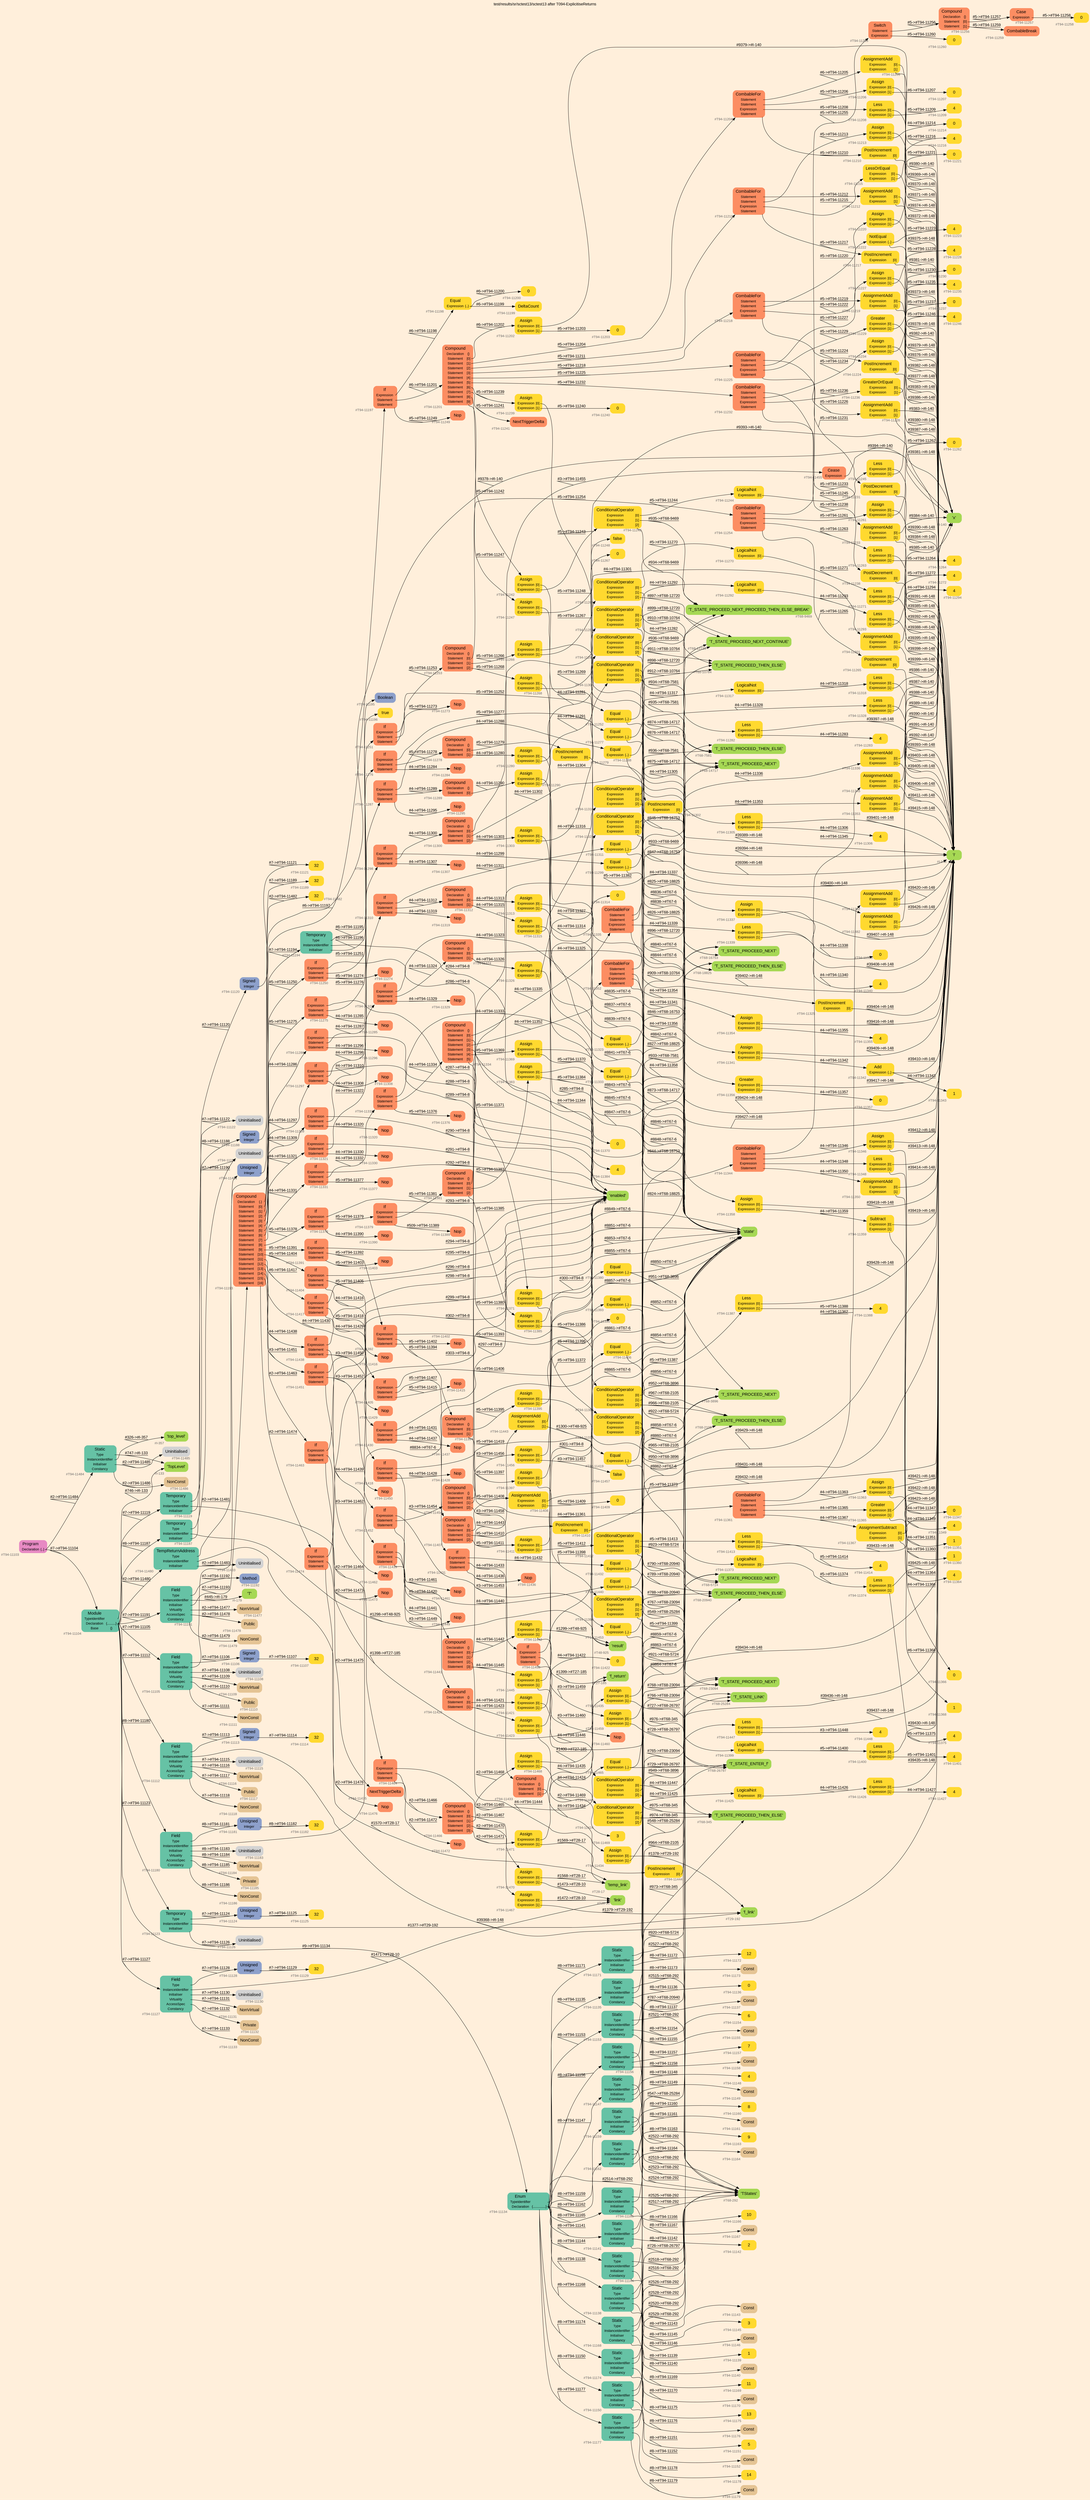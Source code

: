 digraph "test/results/sr/sctest13/sctest13 after T094-ExplicitiseReturns" {
label = "test/results/sr/sctest13/sctest13 after T094-ExplicitiseReturns"
labelloc = t
graph [
    rankdir = "LR"
    ranksep = 0.3
    bgcolor = antiquewhite1
    color = black
    fontcolor = black
    fontname = "Arial"
];
node [
    fontname = "Arial"
];
edge [
    fontname = "Arial"
];

// -------------------- node figure --------------------
// -------- block #T94-11103 ----------
"#T94-11103" [
    fillcolor = "/set28/4"
    xlabel = "#T94-11103"
    fontsize = "12"
    fontcolor = grey40
    shape = "plaintext"
    label = <<TABLE BORDER="0" CELLBORDER="0" CELLSPACING="0">
     <TR><TD><FONT COLOR="black" POINT-SIZE="15">Program</FONT></TD></TR>
     <TR><TD><FONT COLOR="black" POINT-SIZE="12">Declaration</FONT></TD><TD PORT="port0"><FONT COLOR="black" POINT-SIZE="12">{..}</FONT></TD></TR>
    </TABLE>>
    style = "rounded,filled"
];

// -------- block #T94-11104 ----------
"#T94-11104" [
    fillcolor = "/set28/1"
    xlabel = "#T94-11104"
    fontsize = "12"
    fontcolor = grey40
    shape = "plaintext"
    label = <<TABLE BORDER="0" CELLBORDER="0" CELLSPACING="0">
     <TR><TD><FONT COLOR="black" POINT-SIZE="15">Module</FONT></TD></TR>
     <TR><TD><FONT COLOR="black" POINT-SIZE="12">TypeIdentifier</FONT></TD><TD PORT="port0"></TD></TR>
     <TR><TD><FONT COLOR="black" POINT-SIZE="12">Declaration</FONT></TD><TD PORT="port1"><FONT COLOR="black" POINT-SIZE="12">{..........}</FONT></TD></TR>
     <TR><TD><FONT COLOR="black" POINT-SIZE="12">Base</FONT></TD><TD PORT="port2"><FONT COLOR="black" POINT-SIZE="12">{}</FONT></TD></TR>
    </TABLE>>
    style = "rounded,filled"
];

// -------- block #I-133 ----------
"#I-133" [
    fillcolor = "/set28/5"
    xlabel = "#I-133"
    fontsize = "12"
    fontcolor = grey40
    shape = "plaintext"
    label = <<TABLE BORDER="0" CELLBORDER="0" CELLSPACING="0">
     <TR><TD><FONT COLOR="black" POINT-SIZE="15">'TopLevel'</FONT></TD></TR>
    </TABLE>>
    style = "rounded,filled"
];

// -------- block #T94-11105 ----------
"#T94-11105" [
    fillcolor = "/set28/1"
    xlabel = "#T94-11105"
    fontsize = "12"
    fontcolor = grey40
    shape = "plaintext"
    label = <<TABLE BORDER="0" CELLBORDER="0" CELLSPACING="0">
     <TR><TD><FONT COLOR="black" POINT-SIZE="15">Field</FONT></TD></TR>
     <TR><TD><FONT COLOR="black" POINT-SIZE="12">Type</FONT></TD><TD PORT="port0"></TD></TR>
     <TR><TD><FONT COLOR="black" POINT-SIZE="12">InstanceIdentifier</FONT></TD><TD PORT="port1"></TD></TR>
     <TR><TD><FONT COLOR="black" POINT-SIZE="12">Initialiser</FONT></TD><TD PORT="port2"></TD></TR>
     <TR><TD><FONT COLOR="black" POINT-SIZE="12">Virtuality</FONT></TD><TD PORT="port3"></TD></TR>
     <TR><TD><FONT COLOR="black" POINT-SIZE="12">AccessSpec</FONT></TD><TD PORT="port4"></TD></TR>
     <TR><TD><FONT COLOR="black" POINT-SIZE="12">Constancy</FONT></TD><TD PORT="port5"></TD></TR>
    </TABLE>>
    style = "rounded,filled"
];

// -------- block #T94-11106 ----------
"#T94-11106" [
    fillcolor = "/set28/3"
    xlabel = "#T94-11106"
    fontsize = "12"
    fontcolor = grey40
    shape = "plaintext"
    label = <<TABLE BORDER="0" CELLBORDER="0" CELLSPACING="0">
     <TR><TD><FONT COLOR="black" POINT-SIZE="15">Signed</FONT></TD></TR>
     <TR><TD><FONT COLOR="black" POINT-SIZE="12">Integer</FONT></TD><TD PORT="port0"></TD></TR>
    </TABLE>>
    style = "rounded,filled"
];

// -------- block #T94-11107 ----------
"#T94-11107" [
    fillcolor = "/set28/6"
    xlabel = "#T94-11107"
    fontsize = "12"
    fontcolor = grey40
    shape = "plaintext"
    label = <<TABLE BORDER="0" CELLBORDER="0" CELLSPACING="0">
     <TR><TD><FONT COLOR="black" POINT-SIZE="15">32</FONT></TD></TR>
    </TABLE>>
    style = "rounded,filled"
];

// -------- block #I-140 ----------
"#I-140" [
    fillcolor = "/set28/5"
    xlabel = "#I-140"
    fontsize = "12"
    fontcolor = grey40
    shape = "plaintext"
    label = <<TABLE BORDER="0" CELLBORDER="0" CELLSPACING="0">
     <TR><TD><FONT COLOR="black" POINT-SIZE="15">'x'</FONT></TD></TR>
    </TABLE>>
    style = "rounded,filled"
];

// -------- block #T94-11108 ----------
"#T94-11108" [
    xlabel = "#T94-11108"
    fontsize = "12"
    fontcolor = grey40
    shape = "plaintext"
    label = <<TABLE BORDER="0" CELLBORDER="0" CELLSPACING="0">
     <TR><TD><FONT COLOR="black" POINT-SIZE="15">Uninitialised</FONT></TD></TR>
    </TABLE>>
    style = "rounded,filled"
];

// -------- block #T94-11109 ----------
"#T94-11109" [
    fillcolor = "/set28/7"
    xlabel = "#T94-11109"
    fontsize = "12"
    fontcolor = grey40
    shape = "plaintext"
    label = <<TABLE BORDER="0" CELLBORDER="0" CELLSPACING="0">
     <TR><TD><FONT COLOR="black" POINT-SIZE="15">NonVirtual</FONT></TD></TR>
    </TABLE>>
    style = "rounded,filled"
];

// -------- block #T94-11110 ----------
"#T94-11110" [
    fillcolor = "/set28/7"
    xlabel = "#T94-11110"
    fontsize = "12"
    fontcolor = grey40
    shape = "plaintext"
    label = <<TABLE BORDER="0" CELLBORDER="0" CELLSPACING="0">
     <TR><TD><FONT COLOR="black" POINT-SIZE="15">Public</FONT></TD></TR>
    </TABLE>>
    style = "rounded,filled"
];

// -------- block #T94-11111 ----------
"#T94-11111" [
    fillcolor = "/set28/7"
    xlabel = "#T94-11111"
    fontsize = "12"
    fontcolor = grey40
    shape = "plaintext"
    label = <<TABLE BORDER="0" CELLBORDER="0" CELLSPACING="0">
     <TR><TD><FONT COLOR="black" POINT-SIZE="15">NonConst</FONT></TD></TR>
    </TABLE>>
    style = "rounded,filled"
];

// -------- block #T94-11112 ----------
"#T94-11112" [
    fillcolor = "/set28/1"
    xlabel = "#T94-11112"
    fontsize = "12"
    fontcolor = grey40
    shape = "plaintext"
    label = <<TABLE BORDER="0" CELLBORDER="0" CELLSPACING="0">
     <TR><TD><FONT COLOR="black" POINT-SIZE="15">Field</FONT></TD></TR>
     <TR><TD><FONT COLOR="black" POINT-SIZE="12">Type</FONT></TD><TD PORT="port0"></TD></TR>
     <TR><TD><FONT COLOR="black" POINT-SIZE="12">InstanceIdentifier</FONT></TD><TD PORT="port1"></TD></TR>
     <TR><TD><FONT COLOR="black" POINT-SIZE="12">Initialiser</FONT></TD><TD PORT="port2"></TD></TR>
     <TR><TD><FONT COLOR="black" POINT-SIZE="12">Virtuality</FONT></TD><TD PORT="port3"></TD></TR>
     <TR><TD><FONT COLOR="black" POINT-SIZE="12">AccessSpec</FONT></TD><TD PORT="port4"></TD></TR>
     <TR><TD><FONT COLOR="black" POINT-SIZE="12">Constancy</FONT></TD><TD PORT="port5"></TD></TR>
    </TABLE>>
    style = "rounded,filled"
];

// -------- block #T94-11113 ----------
"#T94-11113" [
    fillcolor = "/set28/3"
    xlabel = "#T94-11113"
    fontsize = "12"
    fontcolor = grey40
    shape = "plaintext"
    label = <<TABLE BORDER="0" CELLBORDER="0" CELLSPACING="0">
     <TR><TD><FONT COLOR="black" POINT-SIZE="15">Signed</FONT></TD></TR>
     <TR><TD><FONT COLOR="black" POINT-SIZE="12">Integer</FONT></TD><TD PORT="port0"></TD></TR>
    </TABLE>>
    style = "rounded,filled"
];

// -------- block #T94-11114 ----------
"#T94-11114" [
    fillcolor = "/set28/6"
    xlabel = "#T94-11114"
    fontsize = "12"
    fontcolor = grey40
    shape = "plaintext"
    label = <<TABLE BORDER="0" CELLBORDER="0" CELLSPACING="0">
     <TR><TD><FONT COLOR="black" POINT-SIZE="15">32</FONT></TD></TR>
    </TABLE>>
    style = "rounded,filled"
];

// -------- block #I-148 ----------
"#I-148" [
    fillcolor = "/set28/5"
    xlabel = "#I-148"
    fontsize = "12"
    fontcolor = grey40
    shape = "plaintext"
    label = <<TABLE BORDER="0" CELLBORDER="0" CELLSPACING="0">
     <TR><TD><FONT COLOR="black" POINT-SIZE="15">'i'</FONT></TD></TR>
    </TABLE>>
    style = "rounded,filled"
];

// -------- block #T94-11115 ----------
"#T94-11115" [
    xlabel = "#T94-11115"
    fontsize = "12"
    fontcolor = grey40
    shape = "plaintext"
    label = <<TABLE BORDER="0" CELLBORDER="0" CELLSPACING="0">
     <TR><TD><FONT COLOR="black" POINT-SIZE="15">Uninitialised</FONT></TD></TR>
    </TABLE>>
    style = "rounded,filled"
];

// -------- block #T94-11116 ----------
"#T94-11116" [
    fillcolor = "/set28/7"
    xlabel = "#T94-11116"
    fontsize = "12"
    fontcolor = grey40
    shape = "plaintext"
    label = <<TABLE BORDER="0" CELLBORDER="0" CELLSPACING="0">
     <TR><TD><FONT COLOR="black" POINT-SIZE="15">NonVirtual</FONT></TD></TR>
    </TABLE>>
    style = "rounded,filled"
];

// -------- block #T94-11117 ----------
"#T94-11117" [
    fillcolor = "/set28/7"
    xlabel = "#T94-11117"
    fontsize = "12"
    fontcolor = grey40
    shape = "plaintext"
    label = <<TABLE BORDER="0" CELLBORDER="0" CELLSPACING="0">
     <TR><TD><FONT COLOR="black" POINT-SIZE="15">Public</FONT></TD></TR>
    </TABLE>>
    style = "rounded,filled"
];

// -------- block #T94-11118 ----------
"#T94-11118" [
    fillcolor = "/set28/7"
    xlabel = "#T94-11118"
    fontsize = "12"
    fontcolor = grey40
    shape = "plaintext"
    label = <<TABLE BORDER="0" CELLBORDER="0" CELLSPACING="0">
     <TR><TD><FONT COLOR="black" POINT-SIZE="15">NonConst</FONT></TD></TR>
    </TABLE>>
    style = "rounded,filled"
];

// -------- block #T94-11119 ----------
"#T94-11119" [
    fillcolor = "/set28/1"
    xlabel = "#T94-11119"
    fontsize = "12"
    fontcolor = grey40
    shape = "plaintext"
    label = <<TABLE BORDER="0" CELLBORDER="0" CELLSPACING="0">
     <TR><TD><FONT COLOR="black" POINT-SIZE="15">Temporary</FONT></TD></TR>
     <TR><TD><FONT COLOR="black" POINT-SIZE="12">Type</FONT></TD><TD PORT="port0"></TD></TR>
     <TR><TD><FONT COLOR="black" POINT-SIZE="12">InstanceIdentifier</FONT></TD><TD PORT="port1"></TD></TR>
     <TR><TD><FONT COLOR="black" POINT-SIZE="12">Initialiser</FONT></TD><TD PORT="port2"></TD></TR>
    </TABLE>>
    style = "rounded,filled"
];

// -------- block #T94-11120 ----------
"#T94-11120" [
    fillcolor = "/set28/3"
    xlabel = "#T94-11120"
    fontsize = "12"
    fontcolor = grey40
    shape = "plaintext"
    label = <<TABLE BORDER="0" CELLBORDER="0" CELLSPACING="0">
     <TR><TD><FONT COLOR="black" POINT-SIZE="15">Signed</FONT></TD></TR>
     <TR><TD><FONT COLOR="black" POINT-SIZE="12">Integer</FONT></TD><TD PORT="port0"></TD></TR>
    </TABLE>>
    style = "rounded,filled"
];

// -------- block #T94-11121 ----------
"#T94-11121" [
    fillcolor = "/set28/6"
    xlabel = "#T94-11121"
    fontsize = "12"
    fontcolor = grey40
    shape = "plaintext"
    label = <<TABLE BORDER="0" CELLBORDER="0" CELLSPACING="0">
     <TR><TD><FONT COLOR="black" POINT-SIZE="15">32</FONT></TD></TR>
    </TABLE>>
    style = "rounded,filled"
];

// -------- block #T27-185 ----------
"#T27-185" [
    fillcolor = "/set28/5"
    xlabel = "#T27-185"
    fontsize = "12"
    fontcolor = grey40
    shape = "plaintext"
    label = <<TABLE BORDER="0" CELLBORDER="0" CELLSPACING="0">
     <TR><TD><FONT COLOR="black" POINT-SIZE="15">'f_return'</FONT></TD></TR>
    </TABLE>>
    style = "rounded,filled"
];

// -------- block #T94-11122 ----------
"#T94-11122" [
    xlabel = "#T94-11122"
    fontsize = "12"
    fontcolor = grey40
    shape = "plaintext"
    label = <<TABLE BORDER="0" CELLBORDER="0" CELLSPACING="0">
     <TR><TD><FONT COLOR="black" POINT-SIZE="15">Uninitialised</FONT></TD></TR>
    </TABLE>>
    style = "rounded,filled"
];

// -------- block #T94-11123 ----------
"#T94-11123" [
    fillcolor = "/set28/1"
    xlabel = "#T94-11123"
    fontsize = "12"
    fontcolor = grey40
    shape = "plaintext"
    label = <<TABLE BORDER="0" CELLBORDER="0" CELLSPACING="0">
     <TR><TD><FONT COLOR="black" POINT-SIZE="15">Temporary</FONT></TD></TR>
     <TR><TD><FONT COLOR="black" POINT-SIZE="12">Type</FONT></TD><TD PORT="port0"></TD></TR>
     <TR><TD><FONT COLOR="black" POINT-SIZE="12">InstanceIdentifier</FONT></TD><TD PORT="port1"></TD></TR>
     <TR><TD><FONT COLOR="black" POINT-SIZE="12">Initialiser</FONT></TD><TD PORT="port2"></TD></TR>
    </TABLE>>
    style = "rounded,filled"
];

// -------- block #T94-11124 ----------
"#T94-11124" [
    fillcolor = "/set28/3"
    xlabel = "#T94-11124"
    fontsize = "12"
    fontcolor = grey40
    shape = "plaintext"
    label = <<TABLE BORDER="0" CELLBORDER="0" CELLSPACING="0">
     <TR><TD><FONT COLOR="black" POINT-SIZE="15">Unsigned</FONT></TD></TR>
     <TR><TD><FONT COLOR="black" POINT-SIZE="12">Integer</FONT></TD><TD PORT="port0"></TD></TR>
    </TABLE>>
    style = "rounded,filled"
];

// -------- block #T94-11125 ----------
"#T94-11125" [
    fillcolor = "/set28/6"
    xlabel = "#T94-11125"
    fontsize = "12"
    fontcolor = grey40
    shape = "plaintext"
    label = <<TABLE BORDER="0" CELLBORDER="0" CELLSPACING="0">
     <TR><TD><FONT COLOR="black" POINT-SIZE="15">32</FONT></TD></TR>
    </TABLE>>
    style = "rounded,filled"
];

// -------- block #T29-192 ----------
"#T29-192" [
    fillcolor = "/set28/5"
    xlabel = "#T29-192"
    fontsize = "12"
    fontcolor = grey40
    shape = "plaintext"
    label = <<TABLE BORDER="0" CELLBORDER="0" CELLSPACING="0">
     <TR><TD><FONT COLOR="black" POINT-SIZE="15">'f_link'</FONT></TD></TR>
    </TABLE>>
    style = "rounded,filled"
];

// -------- block #T94-11126 ----------
"#T94-11126" [
    xlabel = "#T94-11126"
    fontsize = "12"
    fontcolor = grey40
    shape = "plaintext"
    label = <<TABLE BORDER="0" CELLBORDER="0" CELLSPACING="0">
     <TR><TD><FONT COLOR="black" POINT-SIZE="15">Uninitialised</FONT></TD></TR>
    </TABLE>>
    style = "rounded,filled"
];

// -------- block #T94-11127 ----------
"#T94-11127" [
    fillcolor = "/set28/1"
    xlabel = "#T94-11127"
    fontsize = "12"
    fontcolor = grey40
    shape = "plaintext"
    label = <<TABLE BORDER="0" CELLBORDER="0" CELLSPACING="0">
     <TR><TD><FONT COLOR="black" POINT-SIZE="15">Field</FONT></TD></TR>
     <TR><TD><FONT COLOR="black" POINT-SIZE="12">Type</FONT></TD><TD PORT="port0"></TD></TR>
     <TR><TD><FONT COLOR="black" POINT-SIZE="12">InstanceIdentifier</FONT></TD><TD PORT="port1"></TD></TR>
     <TR><TD><FONT COLOR="black" POINT-SIZE="12">Initialiser</FONT></TD><TD PORT="port2"></TD></TR>
     <TR><TD><FONT COLOR="black" POINT-SIZE="12">Virtuality</FONT></TD><TD PORT="port3"></TD></TR>
     <TR><TD><FONT COLOR="black" POINT-SIZE="12">AccessSpec</FONT></TD><TD PORT="port4"></TD></TR>
     <TR><TD><FONT COLOR="black" POINT-SIZE="12">Constancy</FONT></TD><TD PORT="port5"></TD></TR>
    </TABLE>>
    style = "rounded,filled"
];

// -------- block #T94-11128 ----------
"#T94-11128" [
    fillcolor = "/set28/3"
    xlabel = "#T94-11128"
    fontsize = "12"
    fontcolor = grey40
    shape = "plaintext"
    label = <<TABLE BORDER="0" CELLBORDER="0" CELLSPACING="0">
     <TR><TD><FONT COLOR="black" POINT-SIZE="15">Unsigned</FONT></TD></TR>
     <TR><TD><FONT COLOR="black" POINT-SIZE="12">Integer</FONT></TD><TD PORT="port0"></TD></TR>
    </TABLE>>
    style = "rounded,filled"
];

// -------- block #T94-11129 ----------
"#T94-11129" [
    fillcolor = "/set28/6"
    xlabel = "#T94-11129"
    fontsize = "12"
    fontcolor = grey40
    shape = "plaintext"
    label = <<TABLE BORDER="0" CELLBORDER="0" CELLSPACING="0">
     <TR><TD><FONT COLOR="black" POINT-SIZE="15">32</FONT></TD></TR>
    </TABLE>>
    style = "rounded,filled"
];

// -------- block #T28-10 ----------
"#T28-10" [
    fillcolor = "/set28/5"
    xlabel = "#T28-10"
    fontsize = "12"
    fontcolor = grey40
    shape = "plaintext"
    label = <<TABLE BORDER="0" CELLBORDER="0" CELLSPACING="0">
     <TR><TD><FONT COLOR="black" POINT-SIZE="15">'link'</FONT></TD></TR>
    </TABLE>>
    style = "rounded,filled"
];

// -------- block #T94-11130 ----------
"#T94-11130" [
    xlabel = "#T94-11130"
    fontsize = "12"
    fontcolor = grey40
    shape = "plaintext"
    label = <<TABLE BORDER="0" CELLBORDER="0" CELLSPACING="0">
     <TR><TD><FONT COLOR="black" POINT-SIZE="15">Uninitialised</FONT></TD></TR>
    </TABLE>>
    style = "rounded,filled"
];

// -------- block #T94-11131 ----------
"#T94-11131" [
    fillcolor = "/set28/7"
    xlabel = "#T94-11131"
    fontsize = "12"
    fontcolor = grey40
    shape = "plaintext"
    label = <<TABLE BORDER="0" CELLBORDER="0" CELLSPACING="0">
     <TR><TD><FONT COLOR="black" POINT-SIZE="15">NonVirtual</FONT></TD></TR>
    </TABLE>>
    style = "rounded,filled"
];

// -------- block #T94-11132 ----------
"#T94-11132" [
    fillcolor = "/set28/7"
    xlabel = "#T94-11132"
    fontsize = "12"
    fontcolor = grey40
    shape = "plaintext"
    label = <<TABLE BORDER="0" CELLBORDER="0" CELLSPACING="0">
     <TR><TD><FONT COLOR="black" POINT-SIZE="15">Private</FONT></TD></TR>
    </TABLE>>
    style = "rounded,filled"
];

// -------- block #T94-11133 ----------
"#T94-11133" [
    fillcolor = "/set28/7"
    xlabel = "#T94-11133"
    fontsize = "12"
    fontcolor = grey40
    shape = "plaintext"
    label = <<TABLE BORDER="0" CELLBORDER="0" CELLSPACING="0">
     <TR><TD><FONT COLOR="black" POINT-SIZE="15">NonConst</FONT></TD></TR>
    </TABLE>>
    style = "rounded,filled"
];

// -------- block #T94-11134 ----------
"#T94-11134" [
    fillcolor = "/set28/1"
    xlabel = "#T94-11134"
    fontsize = "12"
    fontcolor = grey40
    shape = "plaintext"
    label = <<TABLE BORDER="0" CELLBORDER="0" CELLSPACING="0">
     <TR><TD><FONT COLOR="black" POINT-SIZE="15">Enum</FONT></TD></TR>
     <TR><TD><FONT COLOR="black" POINT-SIZE="12">TypeIdentifier</FONT></TD><TD PORT="port0"></TD></TR>
     <TR><TD><FONT COLOR="black" POINT-SIZE="12">Declaration</FONT></TD><TD PORT="port1"><FONT COLOR="black" POINT-SIZE="12">{...............}</FONT></TD></TR>
    </TABLE>>
    style = "rounded,filled"
];

// -------- block #T68-292 ----------
"#T68-292" [
    fillcolor = "/set28/5"
    xlabel = "#T68-292"
    fontsize = "12"
    fontcolor = grey40
    shape = "plaintext"
    label = <<TABLE BORDER="0" CELLBORDER="0" CELLSPACING="0">
     <TR><TD><FONT COLOR="black" POINT-SIZE="15">'TStates'</FONT></TD></TR>
    </TABLE>>
    style = "rounded,filled"
];

// -------- block #T94-11135 ----------
"#T94-11135" [
    fillcolor = "/set28/1"
    xlabel = "#T94-11135"
    fontsize = "12"
    fontcolor = grey40
    shape = "plaintext"
    label = <<TABLE BORDER="0" CELLBORDER="0" CELLSPACING="0">
     <TR><TD><FONT COLOR="black" POINT-SIZE="15">Static</FONT></TD></TR>
     <TR><TD><FONT COLOR="black" POINT-SIZE="12">Type</FONT></TD><TD PORT="port0"></TD></TR>
     <TR><TD><FONT COLOR="black" POINT-SIZE="12">InstanceIdentifier</FONT></TD><TD PORT="port1"></TD></TR>
     <TR><TD><FONT COLOR="black" POINT-SIZE="12">Initialiser</FONT></TD><TD PORT="port2"></TD></TR>
     <TR><TD><FONT COLOR="black" POINT-SIZE="12">Constancy</FONT></TD><TD PORT="port3"></TD></TR>
    </TABLE>>
    style = "rounded,filled"
];

// -------- block #T68-345 ----------
"#T68-345" [
    fillcolor = "/set28/5"
    xlabel = "#T68-345"
    fontsize = "12"
    fontcolor = grey40
    shape = "plaintext"
    label = <<TABLE BORDER="0" CELLBORDER="0" CELLSPACING="0">
     <TR><TD><FONT COLOR="black" POINT-SIZE="15">'T_STATE_PROCEED_THEN_ELSE'</FONT></TD></TR>
    </TABLE>>
    style = "rounded,filled"
];

// -------- block #T94-11136 ----------
"#T94-11136" [
    fillcolor = "/set28/6"
    xlabel = "#T94-11136"
    fontsize = "12"
    fontcolor = grey40
    shape = "plaintext"
    label = <<TABLE BORDER="0" CELLBORDER="0" CELLSPACING="0">
     <TR><TD><FONT COLOR="black" POINT-SIZE="15">0</FONT></TD></TR>
    </TABLE>>
    style = "rounded,filled"
];

// -------- block #T94-11137 ----------
"#T94-11137" [
    fillcolor = "/set28/7"
    xlabel = "#T94-11137"
    fontsize = "12"
    fontcolor = grey40
    shape = "plaintext"
    label = <<TABLE BORDER="0" CELLBORDER="0" CELLSPACING="0">
     <TR><TD><FONT COLOR="black" POINT-SIZE="15">Const</FONT></TD></TR>
    </TABLE>>
    style = "rounded,filled"
];

// -------- block #T94-11138 ----------
"#T94-11138" [
    fillcolor = "/set28/1"
    xlabel = "#T94-11138"
    fontsize = "12"
    fontcolor = grey40
    shape = "plaintext"
    label = <<TABLE BORDER="0" CELLBORDER="0" CELLSPACING="0">
     <TR><TD><FONT COLOR="black" POINT-SIZE="15">Static</FONT></TD></TR>
     <TR><TD><FONT COLOR="black" POINT-SIZE="12">Type</FONT></TD><TD PORT="port0"></TD></TR>
     <TR><TD><FONT COLOR="black" POINT-SIZE="12">InstanceIdentifier</FONT></TD><TD PORT="port1"></TD></TR>
     <TR><TD><FONT COLOR="black" POINT-SIZE="12">Initialiser</FONT></TD><TD PORT="port2"></TD></TR>
     <TR><TD><FONT COLOR="black" POINT-SIZE="12">Constancy</FONT></TD><TD PORT="port3"></TD></TR>
    </TABLE>>
    style = "rounded,filled"
];

// -------- block #T68-2105 ----------
"#T68-2105" [
    fillcolor = "/set28/5"
    xlabel = "#T68-2105"
    fontsize = "12"
    fontcolor = grey40
    shape = "plaintext"
    label = <<TABLE BORDER="0" CELLBORDER="0" CELLSPACING="0">
     <TR><TD><FONT COLOR="black" POINT-SIZE="15">'T_STATE_PROCEED_THEN_ELSE'</FONT></TD></TR>
    </TABLE>>
    style = "rounded,filled"
];

// -------- block #T94-11139 ----------
"#T94-11139" [
    fillcolor = "/set28/6"
    xlabel = "#T94-11139"
    fontsize = "12"
    fontcolor = grey40
    shape = "plaintext"
    label = <<TABLE BORDER="0" CELLBORDER="0" CELLSPACING="0">
     <TR><TD><FONT COLOR="black" POINT-SIZE="15">1</FONT></TD></TR>
    </TABLE>>
    style = "rounded,filled"
];

// -------- block #T94-11140 ----------
"#T94-11140" [
    fillcolor = "/set28/7"
    xlabel = "#T94-11140"
    fontsize = "12"
    fontcolor = grey40
    shape = "plaintext"
    label = <<TABLE BORDER="0" CELLBORDER="0" CELLSPACING="0">
     <TR><TD><FONT COLOR="black" POINT-SIZE="15">Const</FONT></TD></TR>
    </TABLE>>
    style = "rounded,filled"
];

// -------- block #T94-11141 ----------
"#T94-11141" [
    fillcolor = "/set28/1"
    xlabel = "#T94-11141"
    fontsize = "12"
    fontcolor = grey40
    shape = "plaintext"
    label = <<TABLE BORDER="0" CELLBORDER="0" CELLSPACING="0">
     <TR><TD><FONT COLOR="black" POINT-SIZE="15">Static</FONT></TD></TR>
     <TR><TD><FONT COLOR="black" POINT-SIZE="12">Type</FONT></TD><TD PORT="port0"></TD></TR>
     <TR><TD><FONT COLOR="black" POINT-SIZE="12">InstanceIdentifier</FONT></TD><TD PORT="port1"></TD></TR>
     <TR><TD><FONT COLOR="black" POINT-SIZE="12">Initialiser</FONT></TD><TD PORT="port2"></TD></TR>
     <TR><TD><FONT COLOR="black" POINT-SIZE="12">Constancy</FONT></TD><TD PORT="port3"></TD></TR>
    </TABLE>>
    style = "rounded,filled"
];

// -------- block #T68-3896 ----------
"#T68-3896" [
    fillcolor = "/set28/5"
    xlabel = "#T68-3896"
    fontsize = "12"
    fontcolor = grey40
    shape = "plaintext"
    label = <<TABLE BORDER="0" CELLBORDER="0" CELLSPACING="0">
     <TR><TD><FONT COLOR="black" POINT-SIZE="15">'T_STATE_PROCEED_NEXT'</FONT></TD></TR>
    </TABLE>>
    style = "rounded,filled"
];

// -------- block #T94-11142 ----------
"#T94-11142" [
    fillcolor = "/set28/6"
    xlabel = "#T94-11142"
    fontsize = "12"
    fontcolor = grey40
    shape = "plaintext"
    label = <<TABLE BORDER="0" CELLBORDER="0" CELLSPACING="0">
     <TR><TD><FONT COLOR="black" POINT-SIZE="15">2</FONT></TD></TR>
    </TABLE>>
    style = "rounded,filled"
];

// -------- block #T94-11143 ----------
"#T94-11143" [
    fillcolor = "/set28/7"
    xlabel = "#T94-11143"
    fontsize = "12"
    fontcolor = grey40
    shape = "plaintext"
    label = <<TABLE BORDER="0" CELLBORDER="0" CELLSPACING="0">
     <TR><TD><FONT COLOR="black" POINT-SIZE="15">Const</FONT></TD></TR>
    </TABLE>>
    style = "rounded,filled"
];

// -------- block #T94-11144 ----------
"#T94-11144" [
    fillcolor = "/set28/1"
    xlabel = "#T94-11144"
    fontsize = "12"
    fontcolor = grey40
    shape = "plaintext"
    label = <<TABLE BORDER="0" CELLBORDER="0" CELLSPACING="0">
     <TR><TD><FONT COLOR="black" POINT-SIZE="15">Static</FONT></TD></TR>
     <TR><TD><FONT COLOR="black" POINT-SIZE="12">Type</FONT></TD><TD PORT="port0"></TD></TR>
     <TR><TD><FONT COLOR="black" POINT-SIZE="12">InstanceIdentifier</FONT></TD><TD PORT="port1"></TD></TR>
     <TR><TD><FONT COLOR="black" POINT-SIZE="12">Initialiser</FONT></TD><TD PORT="port2"></TD></TR>
     <TR><TD><FONT COLOR="black" POINT-SIZE="12">Constancy</FONT></TD><TD PORT="port3"></TD></TR>
    </TABLE>>
    style = "rounded,filled"
];

// -------- block #T68-5724 ----------
"#T68-5724" [
    fillcolor = "/set28/5"
    xlabel = "#T68-5724"
    fontsize = "12"
    fontcolor = grey40
    shape = "plaintext"
    label = <<TABLE BORDER="0" CELLBORDER="0" CELLSPACING="0">
     <TR><TD><FONT COLOR="black" POINT-SIZE="15">'T_STATE_PROCEED_NEXT'</FONT></TD></TR>
    </TABLE>>
    style = "rounded,filled"
];

// -------- block #T94-11145 ----------
"#T94-11145" [
    fillcolor = "/set28/6"
    xlabel = "#T94-11145"
    fontsize = "12"
    fontcolor = grey40
    shape = "plaintext"
    label = <<TABLE BORDER="0" CELLBORDER="0" CELLSPACING="0">
     <TR><TD><FONT COLOR="black" POINT-SIZE="15">3</FONT></TD></TR>
    </TABLE>>
    style = "rounded,filled"
];

// -------- block #T94-11146 ----------
"#T94-11146" [
    fillcolor = "/set28/7"
    xlabel = "#T94-11146"
    fontsize = "12"
    fontcolor = grey40
    shape = "plaintext"
    label = <<TABLE BORDER="0" CELLBORDER="0" CELLSPACING="0">
     <TR><TD><FONT COLOR="black" POINT-SIZE="15">Const</FONT></TD></TR>
    </TABLE>>
    style = "rounded,filled"
];

// -------- block #T94-11147 ----------
"#T94-11147" [
    fillcolor = "/set28/1"
    xlabel = "#T94-11147"
    fontsize = "12"
    fontcolor = grey40
    shape = "plaintext"
    label = <<TABLE BORDER="0" CELLBORDER="0" CELLSPACING="0">
     <TR><TD><FONT COLOR="black" POINT-SIZE="15">Static</FONT></TD></TR>
     <TR><TD><FONT COLOR="black" POINT-SIZE="12">Type</FONT></TD><TD PORT="port0"></TD></TR>
     <TR><TD><FONT COLOR="black" POINT-SIZE="12">InstanceIdentifier</FONT></TD><TD PORT="port1"></TD></TR>
     <TR><TD><FONT COLOR="black" POINT-SIZE="12">Initialiser</FONT></TD><TD PORT="port2"></TD></TR>
     <TR><TD><FONT COLOR="black" POINT-SIZE="12">Constancy</FONT></TD><TD PORT="port3"></TD></TR>
    </TABLE>>
    style = "rounded,filled"
];

// -------- block #T68-7581 ----------
"#T68-7581" [
    fillcolor = "/set28/5"
    xlabel = "#T68-7581"
    fontsize = "12"
    fontcolor = grey40
    shape = "plaintext"
    label = <<TABLE BORDER="0" CELLBORDER="0" CELLSPACING="0">
     <TR><TD><FONT COLOR="black" POINT-SIZE="15">'T_STATE_PROCEED_THEN_ELSE'</FONT></TD></TR>
    </TABLE>>
    style = "rounded,filled"
];

// -------- block #T94-11148 ----------
"#T94-11148" [
    fillcolor = "/set28/6"
    xlabel = "#T94-11148"
    fontsize = "12"
    fontcolor = grey40
    shape = "plaintext"
    label = <<TABLE BORDER="0" CELLBORDER="0" CELLSPACING="0">
     <TR><TD><FONT COLOR="black" POINT-SIZE="15">4</FONT></TD></TR>
    </TABLE>>
    style = "rounded,filled"
];

// -------- block #T94-11149 ----------
"#T94-11149" [
    fillcolor = "/set28/7"
    xlabel = "#T94-11149"
    fontsize = "12"
    fontcolor = grey40
    shape = "plaintext"
    label = <<TABLE BORDER="0" CELLBORDER="0" CELLSPACING="0">
     <TR><TD><FONT COLOR="black" POINT-SIZE="15">Const</FONT></TD></TR>
    </TABLE>>
    style = "rounded,filled"
];

// -------- block #T94-11150 ----------
"#T94-11150" [
    fillcolor = "/set28/1"
    xlabel = "#T94-11150"
    fontsize = "12"
    fontcolor = grey40
    shape = "plaintext"
    label = <<TABLE BORDER="0" CELLBORDER="0" CELLSPACING="0">
     <TR><TD><FONT COLOR="black" POINT-SIZE="15">Static</FONT></TD></TR>
     <TR><TD><FONT COLOR="black" POINT-SIZE="12">Type</FONT></TD><TD PORT="port0"></TD></TR>
     <TR><TD><FONT COLOR="black" POINT-SIZE="12">InstanceIdentifier</FONT></TD><TD PORT="port1"></TD></TR>
     <TR><TD><FONT COLOR="black" POINT-SIZE="12">Initialiser</FONT></TD><TD PORT="port2"></TD></TR>
     <TR><TD><FONT COLOR="black" POINT-SIZE="12">Constancy</FONT></TD><TD PORT="port3"></TD></TR>
    </TABLE>>
    style = "rounded,filled"
];

// -------- block #T68-9469 ----------
"#T68-9469" [
    fillcolor = "/set28/5"
    xlabel = "#T68-9469"
    fontsize = "12"
    fontcolor = grey40
    shape = "plaintext"
    label = <<TABLE BORDER="0" CELLBORDER="0" CELLSPACING="0">
     <TR><TD><FONT COLOR="black" POINT-SIZE="15">'T_STATE_PROCEED_NEXT_PROCEED_THEN_ELSE_BREAK'</FONT></TD></TR>
    </TABLE>>
    style = "rounded,filled"
];

// -------- block #T94-11151 ----------
"#T94-11151" [
    fillcolor = "/set28/6"
    xlabel = "#T94-11151"
    fontsize = "12"
    fontcolor = grey40
    shape = "plaintext"
    label = <<TABLE BORDER="0" CELLBORDER="0" CELLSPACING="0">
     <TR><TD><FONT COLOR="black" POINT-SIZE="15">5</FONT></TD></TR>
    </TABLE>>
    style = "rounded,filled"
];

// -------- block #T94-11152 ----------
"#T94-11152" [
    fillcolor = "/set28/7"
    xlabel = "#T94-11152"
    fontsize = "12"
    fontcolor = grey40
    shape = "plaintext"
    label = <<TABLE BORDER="0" CELLBORDER="0" CELLSPACING="0">
     <TR><TD><FONT COLOR="black" POINT-SIZE="15">Const</FONT></TD></TR>
    </TABLE>>
    style = "rounded,filled"
];

// -------- block #T94-11153 ----------
"#T94-11153" [
    fillcolor = "/set28/1"
    xlabel = "#T94-11153"
    fontsize = "12"
    fontcolor = grey40
    shape = "plaintext"
    label = <<TABLE BORDER="0" CELLBORDER="0" CELLSPACING="0">
     <TR><TD><FONT COLOR="black" POINT-SIZE="15">Static</FONT></TD></TR>
     <TR><TD><FONT COLOR="black" POINT-SIZE="12">Type</FONT></TD><TD PORT="port0"></TD></TR>
     <TR><TD><FONT COLOR="black" POINT-SIZE="12">InstanceIdentifier</FONT></TD><TD PORT="port1"></TD></TR>
     <TR><TD><FONT COLOR="black" POINT-SIZE="12">Initialiser</FONT></TD><TD PORT="port2"></TD></TR>
     <TR><TD><FONT COLOR="black" POINT-SIZE="12">Constancy</FONT></TD><TD PORT="port3"></TD></TR>
    </TABLE>>
    style = "rounded,filled"
];

// -------- block #T68-10764 ----------
"#T68-10764" [
    fillcolor = "/set28/5"
    xlabel = "#T68-10764"
    fontsize = "12"
    fontcolor = grey40
    shape = "plaintext"
    label = <<TABLE BORDER="0" CELLBORDER="0" CELLSPACING="0">
     <TR><TD><FONT COLOR="black" POINT-SIZE="15">'T_STATE_PROCEED_THEN_ELSE'</FONT></TD></TR>
    </TABLE>>
    style = "rounded,filled"
];

// -------- block #T94-11154 ----------
"#T94-11154" [
    fillcolor = "/set28/6"
    xlabel = "#T94-11154"
    fontsize = "12"
    fontcolor = grey40
    shape = "plaintext"
    label = <<TABLE BORDER="0" CELLBORDER="0" CELLSPACING="0">
     <TR><TD><FONT COLOR="black" POINT-SIZE="15">6</FONT></TD></TR>
    </TABLE>>
    style = "rounded,filled"
];

// -------- block #T94-11155 ----------
"#T94-11155" [
    fillcolor = "/set28/7"
    xlabel = "#T94-11155"
    fontsize = "12"
    fontcolor = grey40
    shape = "plaintext"
    label = <<TABLE BORDER="0" CELLBORDER="0" CELLSPACING="0">
     <TR><TD><FONT COLOR="black" POINT-SIZE="15">Const</FONT></TD></TR>
    </TABLE>>
    style = "rounded,filled"
];

// -------- block #T94-11156 ----------
"#T94-11156" [
    fillcolor = "/set28/1"
    xlabel = "#T94-11156"
    fontsize = "12"
    fontcolor = grey40
    shape = "plaintext"
    label = <<TABLE BORDER="0" CELLBORDER="0" CELLSPACING="0">
     <TR><TD><FONT COLOR="black" POINT-SIZE="15">Static</FONT></TD></TR>
     <TR><TD><FONT COLOR="black" POINT-SIZE="12">Type</FONT></TD><TD PORT="port0"></TD></TR>
     <TR><TD><FONT COLOR="black" POINT-SIZE="12">InstanceIdentifier</FONT></TD><TD PORT="port1"></TD></TR>
     <TR><TD><FONT COLOR="black" POINT-SIZE="12">Initialiser</FONT></TD><TD PORT="port2"></TD></TR>
     <TR><TD><FONT COLOR="black" POINT-SIZE="12">Constancy</FONT></TD><TD PORT="port3"></TD></TR>
    </TABLE>>
    style = "rounded,filled"
];

// -------- block #T68-12720 ----------
"#T68-12720" [
    fillcolor = "/set28/5"
    xlabel = "#T68-12720"
    fontsize = "12"
    fontcolor = grey40
    shape = "plaintext"
    label = <<TABLE BORDER="0" CELLBORDER="0" CELLSPACING="0">
     <TR><TD><FONT COLOR="black" POINT-SIZE="15">'T_STATE_PROCEED_NEXT_CONTINUE'</FONT></TD></TR>
    </TABLE>>
    style = "rounded,filled"
];

// -------- block #T94-11157 ----------
"#T94-11157" [
    fillcolor = "/set28/6"
    xlabel = "#T94-11157"
    fontsize = "12"
    fontcolor = grey40
    shape = "plaintext"
    label = <<TABLE BORDER="0" CELLBORDER="0" CELLSPACING="0">
     <TR><TD><FONT COLOR="black" POINT-SIZE="15">7</FONT></TD></TR>
    </TABLE>>
    style = "rounded,filled"
];

// -------- block #T94-11158 ----------
"#T94-11158" [
    fillcolor = "/set28/7"
    xlabel = "#T94-11158"
    fontsize = "12"
    fontcolor = grey40
    shape = "plaintext"
    label = <<TABLE BORDER="0" CELLBORDER="0" CELLSPACING="0">
     <TR><TD><FONT COLOR="black" POINT-SIZE="15">Const</FONT></TD></TR>
    </TABLE>>
    style = "rounded,filled"
];

// -------- block #T94-11159 ----------
"#T94-11159" [
    fillcolor = "/set28/1"
    xlabel = "#T94-11159"
    fontsize = "12"
    fontcolor = grey40
    shape = "plaintext"
    label = <<TABLE BORDER="0" CELLBORDER="0" CELLSPACING="0">
     <TR><TD><FONT COLOR="black" POINT-SIZE="15">Static</FONT></TD></TR>
     <TR><TD><FONT COLOR="black" POINT-SIZE="12">Type</FONT></TD><TD PORT="port0"></TD></TR>
     <TR><TD><FONT COLOR="black" POINT-SIZE="12">InstanceIdentifier</FONT></TD><TD PORT="port1"></TD></TR>
     <TR><TD><FONT COLOR="black" POINT-SIZE="12">Initialiser</FONT></TD><TD PORT="port2"></TD></TR>
     <TR><TD><FONT COLOR="black" POINT-SIZE="12">Constancy</FONT></TD><TD PORT="port3"></TD></TR>
    </TABLE>>
    style = "rounded,filled"
];

// -------- block #T68-14717 ----------
"#T68-14717" [
    fillcolor = "/set28/5"
    xlabel = "#T68-14717"
    fontsize = "12"
    fontcolor = grey40
    shape = "plaintext"
    label = <<TABLE BORDER="0" CELLBORDER="0" CELLSPACING="0">
     <TR><TD><FONT COLOR="black" POINT-SIZE="15">'T_STATE_PROCEED_NEXT'</FONT></TD></TR>
    </TABLE>>
    style = "rounded,filled"
];

// -------- block #T94-11160 ----------
"#T94-11160" [
    fillcolor = "/set28/6"
    xlabel = "#T94-11160"
    fontsize = "12"
    fontcolor = grey40
    shape = "plaintext"
    label = <<TABLE BORDER="0" CELLBORDER="0" CELLSPACING="0">
     <TR><TD><FONT COLOR="black" POINT-SIZE="15">8</FONT></TD></TR>
    </TABLE>>
    style = "rounded,filled"
];

// -------- block #T94-11161 ----------
"#T94-11161" [
    fillcolor = "/set28/7"
    xlabel = "#T94-11161"
    fontsize = "12"
    fontcolor = grey40
    shape = "plaintext"
    label = <<TABLE BORDER="0" CELLBORDER="0" CELLSPACING="0">
     <TR><TD><FONT COLOR="black" POINT-SIZE="15">Const</FONT></TD></TR>
    </TABLE>>
    style = "rounded,filled"
];

// -------- block #T94-11162 ----------
"#T94-11162" [
    fillcolor = "/set28/1"
    xlabel = "#T94-11162"
    fontsize = "12"
    fontcolor = grey40
    shape = "plaintext"
    label = <<TABLE BORDER="0" CELLBORDER="0" CELLSPACING="0">
     <TR><TD><FONT COLOR="black" POINT-SIZE="15">Static</FONT></TD></TR>
     <TR><TD><FONT COLOR="black" POINT-SIZE="12">Type</FONT></TD><TD PORT="port0"></TD></TR>
     <TR><TD><FONT COLOR="black" POINT-SIZE="12">InstanceIdentifier</FONT></TD><TD PORT="port1"></TD></TR>
     <TR><TD><FONT COLOR="black" POINT-SIZE="12">Initialiser</FONT></TD><TD PORT="port2"></TD></TR>
     <TR><TD><FONT COLOR="black" POINT-SIZE="12">Constancy</FONT></TD><TD PORT="port3"></TD></TR>
    </TABLE>>
    style = "rounded,filled"
];

// -------- block #T68-16753 ----------
"#T68-16753" [
    fillcolor = "/set28/5"
    xlabel = "#T68-16753"
    fontsize = "12"
    fontcolor = grey40
    shape = "plaintext"
    label = <<TABLE BORDER="0" CELLBORDER="0" CELLSPACING="0">
     <TR><TD><FONT COLOR="black" POINT-SIZE="15">'T_STATE_PROCEED_NEXT'</FONT></TD></TR>
    </TABLE>>
    style = "rounded,filled"
];

// -------- block #T94-11163 ----------
"#T94-11163" [
    fillcolor = "/set28/6"
    xlabel = "#T94-11163"
    fontsize = "12"
    fontcolor = grey40
    shape = "plaintext"
    label = <<TABLE BORDER="0" CELLBORDER="0" CELLSPACING="0">
     <TR><TD><FONT COLOR="black" POINT-SIZE="15">9</FONT></TD></TR>
    </TABLE>>
    style = "rounded,filled"
];

// -------- block #T94-11164 ----------
"#T94-11164" [
    fillcolor = "/set28/7"
    xlabel = "#T94-11164"
    fontsize = "12"
    fontcolor = grey40
    shape = "plaintext"
    label = <<TABLE BORDER="0" CELLBORDER="0" CELLSPACING="0">
     <TR><TD><FONT COLOR="black" POINT-SIZE="15">Const</FONT></TD></TR>
    </TABLE>>
    style = "rounded,filled"
];

// -------- block #T94-11165 ----------
"#T94-11165" [
    fillcolor = "/set28/1"
    xlabel = "#T94-11165"
    fontsize = "12"
    fontcolor = grey40
    shape = "plaintext"
    label = <<TABLE BORDER="0" CELLBORDER="0" CELLSPACING="0">
     <TR><TD><FONT COLOR="black" POINT-SIZE="15">Static</FONT></TD></TR>
     <TR><TD><FONT COLOR="black" POINT-SIZE="12">Type</FONT></TD><TD PORT="port0"></TD></TR>
     <TR><TD><FONT COLOR="black" POINT-SIZE="12">InstanceIdentifier</FONT></TD><TD PORT="port1"></TD></TR>
     <TR><TD><FONT COLOR="black" POINT-SIZE="12">Initialiser</FONT></TD><TD PORT="port2"></TD></TR>
     <TR><TD><FONT COLOR="black" POINT-SIZE="12">Constancy</FONT></TD><TD PORT="port3"></TD></TR>
    </TABLE>>
    style = "rounded,filled"
];

// -------- block #T68-18825 ----------
"#T68-18825" [
    fillcolor = "/set28/5"
    xlabel = "#T68-18825"
    fontsize = "12"
    fontcolor = grey40
    shape = "plaintext"
    label = <<TABLE BORDER="0" CELLBORDER="0" CELLSPACING="0">
     <TR><TD><FONT COLOR="black" POINT-SIZE="15">'T_STATE_PROCEED_THEN_ELSE'</FONT></TD></TR>
    </TABLE>>
    style = "rounded,filled"
];

// -------- block #T94-11166 ----------
"#T94-11166" [
    fillcolor = "/set28/6"
    xlabel = "#T94-11166"
    fontsize = "12"
    fontcolor = grey40
    shape = "plaintext"
    label = <<TABLE BORDER="0" CELLBORDER="0" CELLSPACING="0">
     <TR><TD><FONT COLOR="black" POINT-SIZE="15">10</FONT></TD></TR>
    </TABLE>>
    style = "rounded,filled"
];

// -------- block #T94-11167 ----------
"#T94-11167" [
    fillcolor = "/set28/7"
    xlabel = "#T94-11167"
    fontsize = "12"
    fontcolor = grey40
    shape = "plaintext"
    label = <<TABLE BORDER="0" CELLBORDER="0" CELLSPACING="0">
     <TR><TD><FONT COLOR="black" POINT-SIZE="15">Const</FONT></TD></TR>
    </TABLE>>
    style = "rounded,filled"
];

// -------- block #T94-11168 ----------
"#T94-11168" [
    fillcolor = "/set28/1"
    xlabel = "#T94-11168"
    fontsize = "12"
    fontcolor = grey40
    shape = "plaintext"
    label = <<TABLE BORDER="0" CELLBORDER="0" CELLSPACING="0">
     <TR><TD><FONT COLOR="black" POINT-SIZE="15">Static</FONT></TD></TR>
     <TR><TD><FONT COLOR="black" POINT-SIZE="12">Type</FONT></TD><TD PORT="port0"></TD></TR>
     <TR><TD><FONT COLOR="black" POINT-SIZE="12">InstanceIdentifier</FONT></TD><TD PORT="port1"></TD></TR>
     <TR><TD><FONT COLOR="black" POINT-SIZE="12">Initialiser</FONT></TD><TD PORT="port2"></TD></TR>
     <TR><TD><FONT COLOR="black" POINT-SIZE="12">Constancy</FONT></TD><TD PORT="port3"></TD></TR>
    </TABLE>>
    style = "rounded,filled"
];

// -------- block #T68-20940 ----------
"#T68-20940" [
    fillcolor = "/set28/5"
    xlabel = "#T68-20940"
    fontsize = "12"
    fontcolor = grey40
    shape = "plaintext"
    label = <<TABLE BORDER="0" CELLBORDER="0" CELLSPACING="0">
     <TR><TD><FONT COLOR="black" POINT-SIZE="15">'T_STATE_PROCEED_THEN_ELSE'</FONT></TD></TR>
    </TABLE>>
    style = "rounded,filled"
];

// -------- block #T94-11169 ----------
"#T94-11169" [
    fillcolor = "/set28/6"
    xlabel = "#T94-11169"
    fontsize = "12"
    fontcolor = grey40
    shape = "plaintext"
    label = <<TABLE BORDER="0" CELLBORDER="0" CELLSPACING="0">
     <TR><TD><FONT COLOR="black" POINT-SIZE="15">11</FONT></TD></TR>
    </TABLE>>
    style = "rounded,filled"
];

// -------- block #T94-11170 ----------
"#T94-11170" [
    fillcolor = "/set28/7"
    xlabel = "#T94-11170"
    fontsize = "12"
    fontcolor = grey40
    shape = "plaintext"
    label = <<TABLE BORDER="0" CELLBORDER="0" CELLSPACING="0">
     <TR><TD><FONT COLOR="black" POINT-SIZE="15">Const</FONT></TD></TR>
    </TABLE>>
    style = "rounded,filled"
];

// -------- block #T94-11171 ----------
"#T94-11171" [
    fillcolor = "/set28/1"
    xlabel = "#T94-11171"
    fontsize = "12"
    fontcolor = grey40
    shape = "plaintext"
    label = <<TABLE BORDER="0" CELLBORDER="0" CELLSPACING="0">
     <TR><TD><FONT COLOR="black" POINT-SIZE="15">Static</FONT></TD></TR>
     <TR><TD><FONT COLOR="black" POINT-SIZE="12">Type</FONT></TD><TD PORT="port0"></TD></TR>
     <TR><TD><FONT COLOR="black" POINT-SIZE="12">InstanceIdentifier</FONT></TD><TD PORT="port1"></TD></TR>
     <TR><TD><FONT COLOR="black" POINT-SIZE="12">Initialiser</FONT></TD><TD PORT="port2"></TD></TR>
     <TR><TD><FONT COLOR="black" POINT-SIZE="12">Constancy</FONT></TD><TD PORT="port3"></TD></TR>
    </TABLE>>
    style = "rounded,filled"
];

// -------- block #T68-23094 ----------
"#T68-23094" [
    fillcolor = "/set28/5"
    xlabel = "#T68-23094"
    fontsize = "12"
    fontcolor = grey40
    shape = "plaintext"
    label = <<TABLE BORDER="0" CELLBORDER="0" CELLSPACING="0">
     <TR><TD><FONT COLOR="black" POINT-SIZE="15">'T_STATE_PROCEED_NEXT'</FONT></TD></TR>
    </TABLE>>
    style = "rounded,filled"
];

// -------- block #T94-11172 ----------
"#T94-11172" [
    fillcolor = "/set28/6"
    xlabel = "#T94-11172"
    fontsize = "12"
    fontcolor = grey40
    shape = "plaintext"
    label = <<TABLE BORDER="0" CELLBORDER="0" CELLSPACING="0">
     <TR><TD><FONT COLOR="black" POINT-SIZE="15">12</FONT></TD></TR>
    </TABLE>>
    style = "rounded,filled"
];

// -------- block #T94-11173 ----------
"#T94-11173" [
    fillcolor = "/set28/7"
    xlabel = "#T94-11173"
    fontsize = "12"
    fontcolor = grey40
    shape = "plaintext"
    label = <<TABLE BORDER="0" CELLBORDER="0" CELLSPACING="0">
     <TR><TD><FONT COLOR="black" POINT-SIZE="15">Const</FONT></TD></TR>
    </TABLE>>
    style = "rounded,filled"
];

// -------- block #T94-11174 ----------
"#T94-11174" [
    fillcolor = "/set28/1"
    xlabel = "#T94-11174"
    fontsize = "12"
    fontcolor = grey40
    shape = "plaintext"
    label = <<TABLE BORDER="0" CELLBORDER="0" CELLSPACING="0">
     <TR><TD><FONT COLOR="black" POINT-SIZE="15">Static</FONT></TD></TR>
     <TR><TD><FONT COLOR="black" POINT-SIZE="12">Type</FONT></TD><TD PORT="port0"></TD></TR>
     <TR><TD><FONT COLOR="black" POINT-SIZE="12">InstanceIdentifier</FONT></TD><TD PORT="port1"></TD></TR>
     <TR><TD><FONT COLOR="black" POINT-SIZE="12">Initialiser</FONT></TD><TD PORT="port2"></TD></TR>
     <TR><TD><FONT COLOR="black" POINT-SIZE="12">Constancy</FONT></TD><TD PORT="port3"></TD></TR>
    </TABLE>>
    style = "rounded,filled"
];

// -------- block #T68-25284 ----------
"#T68-25284" [
    fillcolor = "/set28/5"
    xlabel = "#T68-25284"
    fontsize = "12"
    fontcolor = grey40
    shape = "plaintext"
    label = <<TABLE BORDER="0" CELLBORDER="0" CELLSPACING="0">
     <TR><TD><FONT COLOR="black" POINT-SIZE="15">'T_STATE_LINK'</FONT></TD></TR>
    </TABLE>>
    style = "rounded,filled"
];

// -------- block #T94-11175 ----------
"#T94-11175" [
    fillcolor = "/set28/6"
    xlabel = "#T94-11175"
    fontsize = "12"
    fontcolor = grey40
    shape = "plaintext"
    label = <<TABLE BORDER="0" CELLBORDER="0" CELLSPACING="0">
     <TR><TD><FONT COLOR="black" POINT-SIZE="15">13</FONT></TD></TR>
    </TABLE>>
    style = "rounded,filled"
];

// -------- block #T94-11176 ----------
"#T94-11176" [
    fillcolor = "/set28/7"
    xlabel = "#T94-11176"
    fontsize = "12"
    fontcolor = grey40
    shape = "plaintext"
    label = <<TABLE BORDER="0" CELLBORDER="0" CELLSPACING="0">
     <TR><TD><FONT COLOR="black" POINT-SIZE="15">Const</FONT></TD></TR>
    </TABLE>>
    style = "rounded,filled"
];

// -------- block #T94-11177 ----------
"#T94-11177" [
    fillcolor = "/set28/1"
    xlabel = "#T94-11177"
    fontsize = "12"
    fontcolor = grey40
    shape = "plaintext"
    label = <<TABLE BORDER="0" CELLBORDER="0" CELLSPACING="0">
     <TR><TD><FONT COLOR="black" POINT-SIZE="15">Static</FONT></TD></TR>
     <TR><TD><FONT COLOR="black" POINT-SIZE="12">Type</FONT></TD><TD PORT="port0"></TD></TR>
     <TR><TD><FONT COLOR="black" POINT-SIZE="12">InstanceIdentifier</FONT></TD><TD PORT="port1"></TD></TR>
     <TR><TD><FONT COLOR="black" POINT-SIZE="12">Initialiser</FONT></TD><TD PORT="port2"></TD></TR>
     <TR><TD><FONT COLOR="black" POINT-SIZE="12">Constancy</FONT></TD><TD PORT="port3"></TD></TR>
    </TABLE>>
    style = "rounded,filled"
];

// -------- block #T68-26797 ----------
"#T68-26797" [
    fillcolor = "/set28/5"
    xlabel = "#T68-26797"
    fontsize = "12"
    fontcolor = grey40
    shape = "plaintext"
    label = <<TABLE BORDER="0" CELLBORDER="0" CELLSPACING="0">
     <TR><TD><FONT COLOR="black" POINT-SIZE="15">'T_STATE_ENTER_f'</FONT></TD></TR>
    </TABLE>>
    style = "rounded,filled"
];

// -------- block #T94-11178 ----------
"#T94-11178" [
    fillcolor = "/set28/6"
    xlabel = "#T94-11178"
    fontsize = "12"
    fontcolor = grey40
    shape = "plaintext"
    label = <<TABLE BORDER="0" CELLBORDER="0" CELLSPACING="0">
     <TR><TD><FONT COLOR="black" POINT-SIZE="15">14</FONT></TD></TR>
    </TABLE>>
    style = "rounded,filled"
];

// -------- block #T94-11179 ----------
"#T94-11179" [
    fillcolor = "/set28/7"
    xlabel = "#T94-11179"
    fontsize = "12"
    fontcolor = grey40
    shape = "plaintext"
    label = <<TABLE BORDER="0" CELLBORDER="0" CELLSPACING="0">
     <TR><TD><FONT COLOR="black" POINT-SIZE="15">Const</FONT></TD></TR>
    </TABLE>>
    style = "rounded,filled"
];

// -------- block #T94-11180 ----------
"#T94-11180" [
    fillcolor = "/set28/1"
    xlabel = "#T94-11180"
    fontsize = "12"
    fontcolor = grey40
    shape = "plaintext"
    label = <<TABLE BORDER="0" CELLBORDER="0" CELLSPACING="0">
     <TR><TD><FONT COLOR="black" POINT-SIZE="15">Field</FONT></TD></TR>
     <TR><TD><FONT COLOR="black" POINT-SIZE="12">Type</FONT></TD><TD PORT="port0"></TD></TR>
     <TR><TD><FONT COLOR="black" POINT-SIZE="12">InstanceIdentifier</FONT></TD><TD PORT="port1"></TD></TR>
     <TR><TD><FONT COLOR="black" POINT-SIZE="12">Initialiser</FONT></TD><TD PORT="port2"></TD></TR>
     <TR><TD><FONT COLOR="black" POINT-SIZE="12">Virtuality</FONT></TD><TD PORT="port3"></TD></TR>
     <TR><TD><FONT COLOR="black" POINT-SIZE="12">AccessSpec</FONT></TD><TD PORT="port4"></TD></TR>
     <TR><TD><FONT COLOR="black" POINT-SIZE="12">Constancy</FONT></TD><TD PORT="port5"></TD></TR>
    </TABLE>>
    style = "rounded,filled"
];

// -------- block #T94-11181 ----------
"#T94-11181" [
    fillcolor = "/set28/3"
    xlabel = "#T94-11181"
    fontsize = "12"
    fontcolor = grey40
    shape = "plaintext"
    label = <<TABLE BORDER="0" CELLBORDER="0" CELLSPACING="0">
     <TR><TD><FONT COLOR="black" POINT-SIZE="15">Unsigned</FONT></TD></TR>
     <TR><TD><FONT COLOR="black" POINT-SIZE="12">Integer</FONT></TD><TD PORT="port0"></TD></TR>
    </TABLE>>
    style = "rounded,filled"
];

// -------- block #T94-11182 ----------
"#T94-11182" [
    fillcolor = "/set28/6"
    xlabel = "#T94-11182"
    fontsize = "12"
    fontcolor = grey40
    shape = "plaintext"
    label = <<TABLE BORDER="0" CELLBORDER="0" CELLSPACING="0">
     <TR><TD><FONT COLOR="black" POINT-SIZE="15">32</FONT></TD></TR>
    </TABLE>>
    style = "rounded,filled"
];

// -------- block #T67-6 ----------
"#T67-6" [
    fillcolor = "/set28/5"
    xlabel = "#T67-6"
    fontsize = "12"
    fontcolor = grey40
    shape = "plaintext"
    label = <<TABLE BORDER="0" CELLBORDER="0" CELLSPACING="0">
     <TR><TD><FONT COLOR="black" POINT-SIZE="15">'state'</FONT></TD></TR>
    </TABLE>>
    style = "rounded,filled"
];

// -------- block #T94-11183 ----------
"#T94-11183" [
    xlabel = "#T94-11183"
    fontsize = "12"
    fontcolor = grey40
    shape = "plaintext"
    label = <<TABLE BORDER="0" CELLBORDER="0" CELLSPACING="0">
     <TR><TD><FONT COLOR="black" POINT-SIZE="15">Uninitialised</FONT></TD></TR>
    </TABLE>>
    style = "rounded,filled"
];

// -------- block #T94-11184 ----------
"#T94-11184" [
    fillcolor = "/set28/7"
    xlabel = "#T94-11184"
    fontsize = "12"
    fontcolor = grey40
    shape = "plaintext"
    label = <<TABLE BORDER="0" CELLBORDER="0" CELLSPACING="0">
     <TR><TD><FONT COLOR="black" POINT-SIZE="15">NonVirtual</FONT></TD></TR>
    </TABLE>>
    style = "rounded,filled"
];

// -------- block #T94-11185 ----------
"#T94-11185" [
    fillcolor = "/set28/7"
    xlabel = "#T94-11185"
    fontsize = "12"
    fontcolor = grey40
    shape = "plaintext"
    label = <<TABLE BORDER="0" CELLBORDER="0" CELLSPACING="0">
     <TR><TD><FONT COLOR="black" POINT-SIZE="15">Private</FONT></TD></TR>
    </TABLE>>
    style = "rounded,filled"
];

// -------- block #T94-11186 ----------
"#T94-11186" [
    fillcolor = "/set28/7"
    xlabel = "#T94-11186"
    fontsize = "12"
    fontcolor = grey40
    shape = "plaintext"
    label = <<TABLE BORDER="0" CELLBORDER="0" CELLSPACING="0">
     <TR><TD><FONT COLOR="black" POINT-SIZE="15">NonConst</FONT></TD></TR>
    </TABLE>>
    style = "rounded,filled"
];

// -------- block #T94-11187 ----------
"#T94-11187" [
    fillcolor = "/set28/1"
    xlabel = "#T94-11187"
    fontsize = "12"
    fontcolor = grey40
    shape = "plaintext"
    label = <<TABLE BORDER="0" CELLBORDER="0" CELLSPACING="0">
     <TR><TD><FONT COLOR="black" POINT-SIZE="15">Temporary</FONT></TD></TR>
     <TR><TD><FONT COLOR="black" POINT-SIZE="12">Type</FONT></TD><TD PORT="port0"></TD></TR>
     <TR><TD><FONT COLOR="black" POINT-SIZE="12">InstanceIdentifier</FONT></TD><TD PORT="port1"></TD></TR>
     <TR><TD><FONT COLOR="black" POINT-SIZE="12">Initialiser</FONT></TD><TD PORT="port2"></TD></TR>
    </TABLE>>
    style = "rounded,filled"
];

// -------- block #T94-11188 ----------
"#T94-11188" [
    fillcolor = "/set28/3"
    xlabel = "#T94-11188"
    fontsize = "12"
    fontcolor = grey40
    shape = "plaintext"
    label = <<TABLE BORDER="0" CELLBORDER="0" CELLSPACING="0">
     <TR><TD><FONT COLOR="black" POINT-SIZE="15">Signed</FONT></TD></TR>
     <TR><TD><FONT COLOR="black" POINT-SIZE="12">Integer</FONT></TD><TD PORT="port0"></TD></TR>
    </TABLE>>
    style = "rounded,filled"
];

// -------- block #T94-11189 ----------
"#T94-11189" [
    fillcolor = "/set28/6"
    xlabel = "#T94-11189"
    fontsize = "12"
    fontcolor = grey40
    shape = "plaintext"
    label = <<TABLE BORDER="0" CELLBORDER="0" CELLSPACING="0">
     <TR><TD><FONT COLOR="black" POINT-SIZE="15">32</FONT></TD></TR>
    </TABLE>>
    style = "rounded,filled"
];

// -------- block #T48-925 ----------
"#T48-925" [
    fillcolor = "/set28/5"
    xlabel = "#T48-925"
    fontsize = "12"
    fontcolor = grey40
    shape = "plaintext"
    label = <<TABLE BORDER="0" CELLBORDER="0" CELLSPACING="0">
     <TR><TD><FONT COLOR="black" POINT-SIZE="15">'result'</FONT></TD></TR>
    </TABLE>>
    style = "rounded,filled"
];

// -------- block #T94-11190 ----------
"#T94-11190" [
    xlabel = "#T94-11190"
    fontsize = "12"
    fontcolor = grey40
    shape = "plaintext"
    label = <<TABLE BORDER="0" CELLBORDER="0" CELLSPACING="0">
     <TR><TD><FONT COLOR="black" POINT-SIZE="15">Uninitialised</FONT></TD></TR>
    </TABLE>>
    style = "rounded,filled"
];

// -------- block #T94-11191 ----------
"#T94-11191" [
    fillcolor = "/set28/1"
    xlabel = "#T94-11191"
    fontsize = "12"
    fontcolor = grey40
    shape = "plaintext"
    label = <<TABLE BORDER="0" CELLBORDER="0" CELLSPACING="0">
     <TR><TD><FONT COLOR="black" POINT-SIZE="15">Field</FONT></TD></TR>
     <TR><TD><FONT COLOR="black" POINT-SIZE="12">Type</FONT></TD><TD PORT="port0"></TD></TR>
     <TR><TD><FONT COLOR="black" POINT-SIZE="12">InstanceIdentifier</FONT></TD><TD PORT="port1"></TD></TR>
     <TR><TD><FONT COLOR="black" POINT-SIZE="12">Initialiser</FONT></TD><TD PORT="port2"></TD></TR>
     <TR><TD><FONT COLOR="black" POINT-SIZE="12">Virtuality</FONT></TD><TD PORT="port3"></TD></TR>
     <TR><TD><FONT COLOR="black" POINT-SIZE="12">AccessSpec</FONT></TD><TD PORT="port4"></TD></TR>
     <TR><TD><FONT COLOR="black" POINT-SIZE="12">Constancy</FONT></TD><TD PORT="port5"></TD></TR>
    </TABLE>>
    style = "rounded,filled"
];

// -------- block #T94-11192 ----------
"#T94-11192" [
    fillcolor = "/set28/3"
    xlabel = "#T94-11192"
    fontsize = "12"
    fontcolor = grey40
    shape = "plaintext"
    label = <<TABLE BORDER="0" CELLBORDER="0" CELLSPACING="0">
     <TR><TD><FONT COLOR="black" POINT-SIZE="15">Method</FONT></TD></TR>
    </TABLE>>
    style = "rounded,filled"
];

// -------- block #I-179 ----------
"#I-179" [
    fillcolor = "/set28/5"
    xlabel = "#I-179"
    fontsize = "12"
    fontcolor = grey40
    shape = "plaintext"
    label = <<TABLE BORDER="0" CELLBORDER="0" CELLSPACING="0">
     <TR><TD><FONT COLOR="black" POINT-SIZE="15">'T'</FONT></TD></TR>
    </TABLE>>
    style = "rounded,filled"
];

// -------- block #T94-11193 ----------
"#T94-11193" [
    fillcolor = "/set28/2"
    xlabel = "#T94-11193"
    fontsize = "12"
    fontcolor = grey40
    shape = "plaintext"
    label = <<TABLE BORDER="0" CELLBORDER="0" CELLSPACING="0">
     <TR><TD><FONT COLOR="black" POINT-SIZE="15">Compound</FONT></TD></TR>
     <TR><TD><FONT COLOR="black" POINT-SIZE="12">Declaration</FONT></TD><TD PORT="port0"><FONT COLOR="black" POINT-SIZE="12">{.}</FONT></TD></TR>
     <TR><TD><FONT COLOR="black" POINT-SIZE="12">Statement</FONT></TD><TD PORT="port1"><FONT COLOR="black" POINT-SIZE="12">[0]</FONT></TD></TR>
     <TR><TD><FONT COLOR="black" POINT-SIZE="12">Statement</FONT></TD><TD PORT="port2"><FONT COLOR="black" POINT-SIZE="12">[1]</FONT></TD></TR>
     <TR><TD><FONT COLOR="black" POINT-SIZE="12">Statement</FONT></TD><TD PORT="port3"><FONT COLOR="black" POINT-SIZE="12">[2]</FONT></TD></TR>
     <TR><TD><FONT COLOR="black" POINT-SIZE="12">Statement</FONT></TD><TD PORT="port4"><FONT COLOR="black" POINT-SIZE="12">[3]</FONT></TD></TR>
     <TR><TD><FONT COLOR="black" POINT-SIZE="12">Statement</FONT></TD><TD PORT="port5"><FONT COLOR="black" POINT-SIZE="12">[4]</FONT></TD></TR>
     <TR><TD><FONT COLOR="black" POINT-SIZE="12">Statement</FONT></TD><TD PORT="port6"><FONT COLOR="black" POINT-SIZE="12">[5]</FONT></TD></TR>
     <TR><TD><FONT COLOR="black" POINT-SIZE="12">Statement</FONT></TD><TD PORT="port7"><FONT COLOR="black" POINT-SIZE="12">[6]</FONT></TD></TR>
     <TR><TD><FONT COLOR="black" POINT-SIZE="12">Statement</FONT></TD><TD PORT="port8"><FONT COLOR="black" POINT-SIZE="12">[7]</FONT></TD></TR>
     <TR><TD><FONT COLOR="black" POINT-SIZE="12">Statement</FONT></TD><TD PORT="port9"><FONT COLOR="black" POINT-SIZE="12">[8]</FONT></TD></TR>
     <TR><TD><FONT COLOR="black" POINT-SIZE="12">Statement</FONT></TD><TD PORT="port10"><FONT COLOR="black" POINT-SIZE="12">[9]</FONT></TD></TR>
     <TR><TD><FONT COLOR="black" POINT-SIZE="12">Statement</FONT></TD><TD PORT="port11"><FONT COLOR="black" POINT-SIZE="12">[10]</FONT></TD></TR>
     <TR><TD><FONT COLOR="black" POINT-SIZE="12">Statement</FONT></TD><TD PORT="port12"><FONT COLOR="black" POINT-SIZE="12">[11]</FONT></TD></TR>
     <TR><TD><FONT COLOR="black" POINT-SIZE="12">Statement</FONT></TD><TD PORT="port13"><FONT COLOR="black" POINT-SIZE="12">[12]</FONT></TD></TR>
     <TR><TD><FONT COLOR="black" POINT-SIZE="12">Statement</FONT></TD><TD PORT="port14"><FONT COLOR="black" POINT-SIZE="12">[13]</FONT></TD></TR>
     <TR><TD><FONT COLOR="black" POINT-SIZE="12">Statement</FONT></TD><TD PORT="port15"><FONT COLOR="black" POINT-SIZE="12">[14]</FONT></TD></TR>
     <TR><TD><FONT COLOR="black" POINT-SIZE="12">Statement</FONT></TD><TD PORT="port16"><FONT COLOR="black" POINT-SIZE="12">[15]</FONT></TD></TR>
     <TR><TD><FONT COLOR="black" POINT-SIZE="12">Statement</FONT></TD><TD PORT="port17"><FONT COLOR="black" POINT-SIZE="12">[16]</FONT></TD></TR>
    </TABLE>>
    style = "rounded,filled"
];

// -------- block #T94-11194 ----------
"#T94-11194" [
    fillcolor = "/set28/1"
    xlabel = "#T94-11194"
    fontsize = "12"
    fontcolor = grey40
    shape = "plaintext"
    label = <<TABLE BORDER="0" CELLBORDER="0" CELLSPACING="0">
     <TR><TD><FONT COLOR="black" POINT-SIZE="15">Temporary</FONT></TD></TR>
     <TR><TD><FONT COLOR="black" POINT-SIZE="12">Type</FONT></TD><TD PORT="port0"></TD></TR>
     <TR><TD><FONT COLOR="black" POINT-SIZE="12">InstanceIdentifier</FONT></TD><TD PORT="port1"></TD></TR>
     <TR><TD><FONT COLOR="black" POINT-SIZE="12">Initialiser</FONT></TD><TD PORT="port2"></TD></TR>
    </TABLE>>
    style = "rounded,filled"
];

// -------- block #T94-11195 ----------
"#T94-11195" [
    fillcolor = "/set28/3"
    xlabel = "#T94-11195"
    fontsize = "12"
    fontcolor = grey40
    shape = "plaintext"
    label = <<TABLE BORDER="0" CELLBORDER="0" CELLSPACING="0">
     <TR><TD><FONT COLOR="black" POINT-SIZE="15">Boolean</FONT></TD></TR>
    </TABLE>>
    style = "rounded,filled"
];

// -------- block #T94-8 ----------
"#T94-8" [
    fillcolor = "/set28/5"
    xlabel = "#T94-8"
    fontsize = "12"
    fontcolor = grey40
    shape = "plaintext"
    label = <<TABLE BORDER="0" CELLBORDER="0" CELLSPACING="0">
     <TR><TD><FONT COLOR="black" POINT-SIZE="15">'enabled'</FONT></TD></TR>
    </TABLE>>
    style = "rounded,filled"
];

// -------- block #T94-11196 ----------
"#T94-11196" [
    fillcolor = "/set28/6"
    xlabel = "#T94-11196"
    fontsize = "12"
    fontcolor = grey40
    shape = "plaintext"
    label = <<TABLE BORDER="0" CELLBORDER="0" CELLSPACING="0">
     <TR><TD><FONT COLOR="black" POINT-SIZE="15">true</FONT></TD></TR>
    </TABLE>>
    style = "rounded,filled"
];

// -------- block #T94-11197 ----------
"#T94-11197" [
    fillcolor = "/set28/2"
    xlabel = "#T94-11197"
    fontsize = "12"
    fontcolor = grey40
    shape = "plaintext"
    label = <<TABLE BORDER="0" CELLBORDER="0" CELLSPACING="0">
     <TR><TD><FONT COLOR="black" POINT-SIZE="15">If</FONT></TD></TR>
     <TR><TD><FONT COLOR="black" POINT-SIZE="12">Expression</FONT></TD><TD PORT="port0"></TD></TR>
     <TR><TD><FONT COLOR="black" POINT-SIZE="12">Statement</FONT></TD><TD PORT="port1"></TD></TR>
     <TR><TD><FONT COLOR="black" POINT-SIZE="12">Statement</FONT></TD><TD PORT="port2"></TD></TR>
    </TABLE>>
    style = "rounded,filled"
];

// -------- block #T94-11198 ----------
"#T94-11198" [
    fillcolor = "/set28/6"
    xlabel = "#T94-11198"
    fontsize = "12"
    fontcolor = grey40
    shape = "plaintext"
    label = <<TABLE BORDER="0" CELLBORDER="0" CELLSPACING="0">
     <TR><TD><FONT COLOR="black" POINT-SIZE="15">Equal</FONT></TD></TR>
     <TR><TD><FONT COLOR="black" POINT-SIZE="12">Expression</FONT></TD><TD PORT="port0"><FONT COLOR="black" POINT-SIZE="12">{..}</FONT></TD></TR>
    </TABLE>>
    style = "rounded,filled"
];

// -------- block #T94-11199 ----------
"#T94-11199" [
    fillcolor = "/set28/6"
    xlabel = "#T94-11199"
    fontsize = "12"
    fontcolor = grey40
    shape = "plaintext"
    label = <<TABLE BORDER="0" CELLBORDER="0" CELLSPACING="0">
     <TR><TD><FONT COLOR="black" POINT-SIZE="15">DeltaCount</FONT></TD></TR>
    </TABLE>>
    style = "rounded,filled"
];

// -------- block #T94-11200 ----------
"#T94-11200" [
    fillcolor = "/set28/6"
    xlabel = "#T94-11200"
    fontsize = "12"
    fontcolor = grey40
    shape = "plaintext"
    label = <<TABLE BORDER="0" CELLBORDER="0" CELLSPACING="0">
     <TR><TD><FONT COLOR="black" POINT-SIZE="15">0</FONT></TD></TR>
    </TABLE>>
    style = "rounded,filled"
];

// -------- block #T94-11201 ----------
"#T94-11201" [
    fillcolor = "/set28/2"
    xlabel = "#T94-11201"
    fontsize = "12"
    fontcolor = grey40
    shape = "plaintext"
    label = <<TABLE BORDER="0" CELLBORDER="0" CELLSPACING="0">
     <TR><TD><FONT COLOR="black" POINT-SIZE="15">Compound</FONT></TD></TR>
     <TR><TD><FONT COLOR="black" POINT-SIZE="12">Declaration</FONT></TD><TD PORT="port0"><FONT COLOR="black" POINT-SIZE="12">{}</FONT></TD></TR>
     <TR><TD><FONT COLOR="black" POINT-SIZE="12">Statement</FONT></TD><TD PORT="port1"><FONT COLOR="black" POINT-SIZE="12">[0]</FONT></TD></TR>
     <TR><TD><FONT COLOR="black" POINT-SIZE="12">Statement</FONT></TD><TD PORT="port2"><FONT COLOR="black" POINT-SIZE="12">[1]</FONT></TD></TR>
     <TR><TD><FONT COLOR="black" POINT-SIZE="12">Statement</FONT></TD><TD PORT="port3"><FONT COLOR="black" POINT-SIZE="12">[2]</FONT></TD></TR>
     <TR><TD><FONT COLOR="black" POINT-SIZE="12">Statement</FONT></TD><TD PORT="port4"><FONT COLOR="black" POINT-SIZE="12">[3]</FONT></TD></TR>
     <TR><TD><FONT COLOR="black" POINT-SIZE="12">Statement</FONT></TD><TD PORT="port5"><FONT COLOR="black" POINT-SIZE="12">[4]</FONT></TD></TR>
     <TR><TD><FONT COLOR="black" POINT-SIZE="12">Statement</FONT></TD><TD PORT="port6"><FONT COLOR="black" POINT-SIZE="12">[5]</FONT></TD></TR>
     <TR><TD><FONT COLOR="black" POINT-SIZE="12">Statement</FONT></TD><TD PORT="port7"><FONT COLOR="black" POINT-SIZE="12">[6]</FONT></TD></TR>
     <TR><TD><FONT COLOR="black" POINT-SIZE="12">Statement</FONT></TD><TD PORT="port8"><FONT COLOR="black" POINT-SIZE="12">[7]</FONT></TD></TR>
     <TR><TD><FONT COLOR="black" POINT-SIZE="12">Statement</FONT></TD><TD PORT="port9"><FONT COLOR="black" POINT-SIZE="12">[8]</FONT></TD></TR>
     <TR><TD><FONT COLOR="black" POINT-SIZE="12">Statement</FONT></TD><TD PORT="port10"><FONT COLOR="black" POINT-SIZE="12">[9]</FONT></TD></TR>
    </TABLE>>
    style = "rounded,filled"
];

// -------- block #T94-11202 ----------
"#T94-11202" [
    fillcolor = "/set28/6"
    xlabel = "#T94-11202"
    fontsize = "12"
    fontcolor = grey40
    shape = "plaintext"
    label = <<TABLE BORDER="0" CELLBORDER="0" CELLSPACING="0">
     <TR><TD><FONT COLOR="black" POINT-SIZE="15">Assign</FONT></TD></TR>
     <TR><TD><FONT COLOR="black" POINT-SIZE="12">Expression</FONT></TD><TD PORT="port0"><FONT COLOR="black" POINT-SIZE="12">[0]</FONT></TD></TR>
     <TR><TD><FONT COLOR="black" POINT-SIZE="12">Expression</FONT></TD><TD PORT="port1"><FONT COLOR="black" POINT-SIZE="12">[1]</FONT></TD></TR>
    </TABLE>>
    style = "rounded,filled"
];

// -------- block #T94-11203 ----------
"#T94-11203" [
    fillcolor = "/set28/6"
    xlabel = "#T94-11203"
    fontsize = "12"
    fontcolor = grey40
    shape = "plaintext"
    label = <<TABLE BORDER="0" CELLBORDER="0" CELLSPACING="0">
     <TR><TD><FONT COLOR="black" POINT-SIZE="15">0</FONT></TD></TR>
    </TABLE>>
    style = "rounded,filled"
];

// -------- block #T94-11204 ----------
"#T94-11204" [
    fillcolor = "/set28/2"
    xlabel = "#T94-11204"
    fontsize = "12"
    fontcolor = grey40
    shape = "plaintext"
    label = <<TABLE BORDER="0" CELLBORDER="0" CELLSPACING="0">
     <TR><TD><FONT COLOR="black" POINT-SIZE="15">CombableFor</FONT></TD></TR>
     <TR><TD><FONT COLOR="black" POINT-SIZE="12">Statement</FONT></TD><TD PORT="port0"></TD></TR>
     <TR><TD><FONT COLOR="black" POINT-SIZE="12">Statement</FONT></TD><TD PORT="port1"></TD></TR>
     <TR><TD><FONT COLOR="black" POINT-SIZE="12">Expression</FONT></TD><TD PORT="port2"></TD></TR>
     <TR><TD><FONT COLOR="black" POINT-SIZE="12">Statement</FONT></TD><TD PORT="port3"></TD></TR>
    </TABLE>>
    style = "rounded,filled"
];

// -------- block #T94-11205 ----------
"#T94-11205" [
    fillcolor = "/set28/6"
    xlabel = "#T94-11205"
    fontsize = "12"
    fontcolor = grey40
    shape = "plaintext"
    label = <<TABLE BORDER="0" CELLBORDER="0" CELLSPACING="0">
     <TR><TD><FONT COLOR="black" POINT-SIZE="15">AssignmentAdd</FONT></TD></TR>
     <TR><TD><FONT COLOR="black" POINT-SIZE="12">Expression</FONT></TD><TD PORT="port0"><FONT COLOR="black" POINT-SIZE="12">[0]</FONT></TD></TR>
     <TR><TD><FONT COLOR="black" POINT-SIZE="12">Expression</FONT></TD><TD PORT="port1"><FONT COLOR="black" POINT-SIZE="12">[1]</FONT></TD></TR>
    </TABLE>>
    style = "rounded,filled"
];

// -------- block #T94-11206 ----------
"#T94-11206" [
    fillcolor = "/set28/6"
    xlabel = "#T94-11206"
    fontsize = "12"
    fontcolor = grey40
    shape = "plaintext"
    label = <<TABLE BORDER="0" CELLBORDER="0" CELLSPACING="0">
     <TR><TD><FONT COLOR="black" POINT-SIZE="15">Assign</FONT></TD></TR>
     <TR><TD><FONT COLOR="black" POINT-SIZE="12">Expression</FONT></TD><TD PORT="port0"><FONT COLOR="black" POINT-SIZE="12">[0]</FONT></TD></TR>
     <TR><TD><FONT COLOR="black" POINT-SIZE="12">Expression</FONT></TD><TD PORT="port1"><FONT COLOR="black" POINT-SIZE="12">[1]</FONT></TD></TR>
    </TABLE>>
    style = "rounded,filled"
];

// -------- block #T94-11207 ----------
"#T94-11207" [
    fillcolor = "/set28/6"
    xlabel = "#T94-11207"
    fontsize = "12"
    fontcolor = grey40
    shape = "plaintext"
    label = <<TABLE BORDER="0" CELLBORDER="0" CELLSPACING="0">
     <TR><TD><FONT COLOR="black" POINT-SIZE="15">0</FONT></TD></TR>
    </TABLE>>
    style = "rounded,filled"
];

// -------- block #T94-11208 ----------
"#T94-11208" [
    fillcolor = "/set28/6"
    xlabel = "#T94-11208"
    fontsize = "12"
    fontcolor = grey40
    shape = "plaintext"
    label = <<TABLE BORDER="0" CELLBORDER="0" CELLSPACING="0">
     <TR><TD><FONT COLOR="black" POINT-SIZE="15">Less</FONT></TD></TR>
     <TR><TD><FONT COLOR="black" POINT-SIZE="12">Expression</FONT></TD><TD PORT="port0"><FONT COLOR="black" POINT-SIZE="12">[0]</FONT></TD></TR>
     <TR><TD><FONT COLOR="black" POINT-SIZE="12">Expression</FONT></TD><TD PORT="port1"><FONT COLOR="black" POINT-SIZE="12">[1]</FONT></TD></TR>
    </TABLE>>
    style = "rounded,filled"
];

// -------- block #T94-11209 ----------
"#T94-11209" [
    fillcolor = "/set28/6"
    xlabel = "#T94-11209"
    fontsize = "12"
    fontcolor = grey40
    shape = "plaintext"
    label = <<TABLE BORDER="0" CELLBORDER="0" CELLSPACING="0">
     <TR><TD><FONT COLOR="black" POINT-SIZE="15">4</FONT></TD></TR>
    </TABLE>>
    style = "rounded,filled"
];

// -------- block #T94-11210 ----------
"#T94-11210" [
    fillcolor = "/set28/6"
    xlabel = "#T94-11210"
    fontsize = "12"
    fontcolor = grey40
    shape = "plaintext"
    label = <<TABLE BORDER="0" CELLBORDER="0" CELLSPACING="0">
     <TR><TD><FONT COLOR="black" POINT-SIZE="15">PostIncrement</FONT></TD></TR>
     <TR><TD><FONT COLOR="black" POINT-SIZE="12">Expression</FONT></TD><TD PORT="port0"><FONT COLOR="black" POINT-SIZE="12">[0]</FONT></TD></TR>
    </TABLE>>
    style = "rounded,filled"
];

// -------- block #T94-11211 ----------
"#T94-11211" [
    fillcolor = "/set28/2"
    xlabel = "#T94-11211"
    fontsize = "12"
    fontcolor = grey40
    shape = "plaintext"
    label = <<TABLE BORDER="0" CELLBORDER="0" CELLSPACING="0">
     <TR><TD><FONT COLOR="black" POINT-SIZE="15">CombableFor</FONT></TD></TR>
     <TR><TD><FONT COLOR="black" POINT-SIZE="12">Statement</FONT></TD><TD PORT="port0"></TD></TR>
     <TR><TD><FONT COLOR="black" POINT-SIZE="12">Statement</FONT></TD><TD PORT="port1"></TD></TR>
     <TR><TD><FONT COLOR="black" POINT-SIZE="12">Expression</FONT></TD><TD PORT="port2"></TD></TR>
     <TR><TD><FONT COLOR="black" POINT-SIZE="12">Statement</FONT></TD><TD PORT="port3"></TD></TR>
    </TABLE>>
    style = "rounded,filled"
];

// -------- block #T94-11212 ----------
"#T94-11212" [
    fillcolor = "/set28/6"
    xlabel = "#T94-11212"
    fontsize = "12"
    fontcolor = grey40
    shape = "plaintext"
    label = <<TABLE BORDER="0" CELLBORDER="0" CELLSPACING="0">
     <TR><TD><FONT COLOR="black" POINT-SIZE="15">AssignmentAdd</FONT></TD></TR>
     <TR><TD><FONT COLOR="black" POINT-SIZE="12">Expression</FONT></TD><TD PORT="port0"><FONT COLOR="black" POINT-SIZE="12">[0]</FONT></TD></TR>
     <TR><TD><FONT COLOR="black" POINT-SIZE="12">Expression</FONT></TD><TD PORT="port1"><FONT COLOR="black" POINT-SIZE="12">[1]</FONT></TD></TR>
    </TABLE>>
    style = "rounded,filled"
];

// -------- block #T94-11213 ----------
"#T94-11213" [
    fillcolor = "/set28/6"
    xlabel = "#T94-11213"
    fontsize = "12"
    fontcolor = grey40
    shape = "plaintext"
    label = <<TABLE BORDER="0" CELLBORDER="0" CELLSPACING="0">
     <TR><TD><FONT COLOR="black" POINT-SIZE="15">Assign</FONT></TD></TR>
     <TR><TD><FONT COLOR="black" POINT-SIZE="12">Expression</FONT></TD><TD PORT="port0"><FONT COLOR="black" POINT-SIZE="12">[0]</FONT></TD></TR>
     <TR><TD><FONT COLOR="black" POINT-SIZE="12">Expression</FONT></TD><TD PORT="port1"><FONT COLOR="black" POINT-SIZE="12">[1]</FONT></TD></TR>
    </TABLE>>
    style = "rounded,filled"
];

// -------- block #T94-11214 ----------
"#T94-11214" [
    fillcolor = "/set28/6"
    xlabel = "#T94-11214"
    fontsize = "12"
    fontcolor = grey40
    shape = "plaintext"
    label = <<TABLE BORDER="0" CELLBORDER="0" CELLSPACING="0">
     <TR><TD><FONT COLOR="black" POINT-SIZE="15">0</FONT></TD></TR>
    </TABLE>>
    style = "rounded,filled"
];

// -------- block #T94-11215 ----------
"#T94-11215" [
    fillcolor = "/set28/6"
    xlabel = "#T94-11215"
    fontsize = "12"
    fontcolor = grey40
    shape = "plaintext"
    label = <<TABLE BORDER="0" CELLBORDER="0" CELLSPACING="0">
     <TR><TD><FONT COLOR="black" POINT-SIZE="15">LessOrEqual</FONT></TD></TR>
     <TR><TD><FONT COLOR="black" POINT-SIZE="12">Expression</FONT></TD><TD PORT="port0"><FONT COLOR="black" POINT-SIZE="12">[0]</FONT></TD></TR>
     <TR><TD><FONT COLOR="black" POINT-SIZE="12">Expression</FONT></TD><TD PORT="port1"><FONT COLOR="black" POINT-SIZE="12">[1]</FONT></TD></TR>
    </TABLE>>
    style = "rounded,filled"
];

// -------- block #T94-11216 ----------
"#T94-11216" [
    fillcolor = "/set28/6"
    xlabel = "#T94-11216"
    fontsize = "12"
    fontcolor = grey40
    shape = "plaintext"
    label = <<TABLE BORDER="0" CELLBORDER="0" CELLSPACING="0">
     <TR><TD><FONT COLOR="black" POINT-SIZE="15">4</FONT></TD></TR>
    </TABLE>>
    style = "rounded,filled"
];

// -------- block #T94-11217 ----------
"#T94-11217" [
    fillcolor = "/set28/6"
    xlabel = "#T94-11217"
    fontsize = "12"
    fontcolor = grey40
    shape = "plaintext"
    label = <<TABLE BORDER="0" CELLBORDER="0" CELLSPACING="0">
     <TR><TD><FONT COLOR="black" POINT-SIZE="15">PostIncrement</FONT></TD></TR>
     <TR><TD><FONT COLOR="black" POINT-SIZE="12">Expression</FONT></TD><TD PORT="port0"><FONT COLOR="black" POINT-SIZE="12">[0]</FONT></TD></TR>
    </TABLE>>
    style = "rounded,filled"
];

// -------- block #T94-11218 ----------
"#T94-11218" [
    fillcolor = "/set28/2"
    xlabel = "#T94-11218"
    fontsize = "12"
    fontcolor = grey40
    shape = "plaintext"
    label = <<TABLE BORDER="0" CELLBORDER="0" CELLSPACING="0">
     <TR><TD><FONT COLOR="black" POINT-SIZE="15">CombableFor</FONT></TD></TR>
     <TR><TD><FONT COLOR="black" POINT-SIZE="12">Statement</FONT></TD><TD PORT="port0"></TD></TR>
     <TR><TD><FONT COLOR="black" POINT-SIZE="12">Statement</FONT></TD><TD PORT="port1"></TD></TR>
     <TR><TD><FONT COLOR="black" POINT-SIZE="12">Expression</FONT></TD><TD PORT="port2"></TD></TR>
     <TR><TD><FONT COLOR="black" POINT-SIZE="12">Statement</FONT></TD><TD PORT="port3"></TD></TR>
    </TABLE>>
    style = "rounded,filled"
];

// -------- block #T94-11219 ----------
"#T94-11219" [
    fillcolor = "/set28/6"
    xlabel = "#T94-11219"
    fontsize = "12"
    fontcolor = grey40
    shape = "plaintext"
    label = <<TABLE BORDER="0" CELLBORDER="0" CELLSPACING="0">
     <TR><TD><FONT COLOR="black" POINT-SIZE="15">AssignmentAdd</FONT></TD></TR>
     <TR><TD><FONT COLOR="black" POINT-SIZE="12">Expression</FONT></TD><TD PORT="port0"><FONT COLOR="black" POINT-SIZE="12">[0]</FONT></TD></TR>
     <TR><TD><FONT COLOR="black" POINT-SIZE="12">Expression</FONT></TD><TD PORT="port1"><FONT COLOR="black" POINT-SIZE="12">[1]</FONT></TD></TR>
    </TABLE>>
    style = "rounded,filled"
];

// -------- block #T94-11220 ----------
"#T94-11220" [
    fillcolor = "/set28/6"
    xlabel = "#T94-11220"
    fontsize = "12"
    fontcolor = grey40
    shape = "plaintext"
    label = <<TABLE BORDER="0" CELLBORDER="0" CELLSPACING="0">
     <TR><TD><FONT COLOR="black" POINT-SIZE="15">Assign</FONT></TD></TR>
     <TR><TD><FONT COLOR="black" POINT-SIZE="12">Expression</FONT></TD><TD PORT="port0"><FONT COLOR="black" POINT-SIZE="12">[0]</FONT></TD></TR>
     <TR><TD><FONT COLOR="black" POINT-SIZE="12">Expression</FONT></TD><TD PORT="port1"><FONT COLOR="black" POINT-SIZE="12">[1]</FONT></TD></TR>
    </TABLE>>
    style = "rounded,filled"
];

// -------- block #T94-11221 ----------
"#T94-11221" [
    fillcolor = "/set28/6"
    xlabel = "#T94-11221"
    fontsize = "12"
    fontcolor = grey40
    shape = "plaintext"
    label = <<TABLE BORDER="0" CELLBORDER="0" CELLSPACING="0">
     <TR><TD><FONT COLOR="black" POINT-SIZE="15">0</FONT></TD></TR>
    </TABLE>>
    style = "rounded,filled"
];

// -------- block #T94-11222 ----------
"#T94-11222" [
    fillcolor = "/set28/6"
    xlabel = "#T94-11222"
    fontsize = "12"
    fontcolor = grey40
    shape = "plaintext"
    label = <<TABLE BORDER="0" CELLBORDER="0" CELLSPACING="0">
     <TR><TD><FONT COLOR="black" POINT-SIZE="15">NotEqual</FONT></TD></TR>
     <TR><TD><FONT COLOR="black" POINT-SIZE="12">Expression</FONT></TD><TD PORT="port0"><FONT COLOR="black" POINT-SIZE="12">{..}</FONT></TD></TR>
    </TABLE>>
    style = "rounded,filled"
];

// -------- block #T94-11223 ----------
"#T94-11223" [
    fillcolor = "/set28/6"
    xlabel = "#T94-11223"
    fontsize = "12"
    fontcolor = grey40
    shape = "plaintext"
    label = <<TABLE BORDER="0" CELLBORDER="0" CELLSPACING="0">
     <TR><TD><FONT COLOR="black" POINT-SIZE="15">4</FONT></TD></TR>
    </TABLE>>
    style = "rounded,filled"
];

// -------- block #T94-11224 ----------
"#T94-11224" [
    fillcolor = "/set28/6"
    xlabel = "#T94-11224"
    fontsize = "12"
    fontcolor = grey40
    shape = "plaintext"
    label = <<TABLE BORDER="0" CELLBORDER="0" CELLSPACING="0">
     <TR><TD><FONT COLOR="black" POINT-SIZE="15">PostIncrement</FONT></TD></TR>
     <TR><TD><FONT COLOR="black" POINT-SIZE="12">Expression</FONT></TD><TD PORT="port0"><FONT COLOR="black" POINT-SIZE="12">[0]</FONT></TD></TR>
    </TABLE>>
    style = "rounded,filled"
];

// -------- block #T94-11225 ----------
"#T94-11225" [
    fillcolor = "/set28/2"
    xlabel = "#T94-11225"
    fontsize = "12"
    fontcolor = grey40
    shape = "plaintext"
    label = <<TABLE BORDER="0" CELLBORDER="0" CELLSPACING="0">
     <TR><TD><FONT COLOR="black" POINT-SIZE="15">CombableFor</FONT></TD></TR>
     <TR><TD><FONT COLOR="black" POINT-SIZE="12">Statement</FONT></TD><TD PORT="port0"></TD></TR>
     <TR><TD><FONT COLOR="black" POINT-SIZE="12">Statement</FONT></TD><TD PORT="port1"></TD></TR>
     <TR><TD><FONT COLOR="black" POINT-SIZE="12">Expression</FONT></TD><TD PORT="port2"></TD></TR>
     <TR><TD><FONT COLOR="black" POINT-SIZE="12">Statement</FONT></TD><TD PORT="port3"></TD></TR>
    </TABLE>>
    style = "rounded,filled"
];

// -------- block #T94-11226 ----------
"#T94-11226" [
    fillcolor = "/set28/6"
    xlabel = "#T94-11226"
    fontsize = "12"
    fontcolor = grey40
    shape = "plaintext"
    label = <<TABLE BORDER="0" CELLBORDER="0" CELLSPACING="0">
     <TR><TD><FONT COLOR="black" POINT-SIZE="15">AssignmentAdd</FONT></TD></TR>
     <TR><TD><FONT COLOR="black" POINT-SIZE="12">Expression</FONT></TD><TD PORT="port0"><FONT COLOR="black" POINT-SIZE="12">[0]</FONT></TD></TR>
     <TR><TD><FONT COLOR="black" POINT-SIZE="12">Expression</FONT></TD><TD PORT="port1"><FONT COLOR="black" POINT-SIZE="12">[1]</FONT></TD></TR>
    </TABLE>>
    style = "rounded,filled"
];

// -------- block #T94-11227 ----------
"#T94-11227" [
    fillcolor = "/set28/6"
    xlabel = "#T94-11227"
    fontsize = "12"
    fontcolor = grey40
    shape = "plaintext"
    label = <<TABLE BORDER="0" CELLBORDER="0" CELLSPACING="0">
     <TR><TD><FONT COLOR="black" POINT-SIZE="15">Assign</FONT></TD></TR>
     <TR><TD><FONT COLOR="black" POINT-SIZE="12">Expression</FONT></TD><TD PORT="port0"><FONT COLOR="black" POINT-SIZE="12">[0]</FONT></TD></TR>
     <TR><TD><FONT COLOR="black" POINT-SIZE="12">Expression</FONT></TD><TD PORT="port1"><FONT COLOR="black" POINT-SIZE="12">[1]</FONT></TD></TR>
    </TABLE>>
    style = "rounded,filled"
];

// -------- block #T94-11228 ----------
"#T94-11228" [
    fillcolor = "/set28/6"
    xlabel = "#T94-11228"
    fontsize = "12"
    fontcolor = grey40
    shape = "plaintext"
    label = <<TABLE BORDER="0" CELLBORDER="0" CELLSPACING="0">
     <TR><TD><FONT COLOR="black" POINT-SIZE="15">4</FONT></TD></TR>
    </TABLE>>
    style = "rounded,filled"
];

// -------- block #T94-11229 ----------
"#T94-11229" [
    fillcolor = "/set28/6"
    xlabel = "#T94-11229"
    fontsize = "12"
    fontcolor = grey40
    shape = "plaintext"
    label = <<TABLE BORDER="0" CELLBORDER="0" CELLSPACING="0">
     <TR><TD><FONT COLOR="black" POINT-SIZE="15">Greater</FONT></TD></TR>
     <TR><TD><FONT COLOR="black" POINT-SIZE="12">Expression</FONT></TD><TD PORT="port0"><FONT COLOR="black" POINT-SIZE="12">[0]</FONT></TD></TR>
     <TR><TD><FONT COLOR="black" POINT-SIZE="12">Expression</FONT></TD><TD PORT="port1"><FONT COLOR="black" POINT-SIZE="12">[1]</FONT></TD></TR>
    </TABLE>>
    style = "rounded,filled"
];

// -------- block #T94-11230 ----------
"#T94-11230" [
    fillcolor = "/set28/6"
    xlabel = "#T94-11230"
    fontsize = "12"
    fontcolor = grey40
    shape = "plaintext"
    label = <<TABLE BORDER="0" CELLBORDER="0" CELLSPACING="0">
     <TR><TD><FONT COLOR="black" POINT-SIZE="15">0</FONT></TD></TR>
    </TABLE>>
    style = "rounded,filled"
];

// -------- block #T94-11231 ----------
"#T94-11231" [
    fillcolor = "/set28/6"
    xlabel = "#T94-11231"
    fontsize = "12"
    fontcolor = grey40
    shape = "plaintext"
    label = <<TABLE BORDER="0" CELLBORDER="0" CELLSPACING="0">
     <TR><TD><FONT COLOR="black" POINT-SIZE="15">PostDecrement</FONT></TD></TR>
     <TR><TD><FONT COLOR="black" POINT-SIZE="12">Expression</FONT></TD><TD PORT="port0"><FONT COLOR="black" POINT-SIZE="12">[0]</FONT></TD></TR>
    </TABLE>>
    style = "rounded,filled"
];

// -------- block #T94-11232 ----------
"#T94-11232" [
    fillcolor = "/set28/2"
    xlabel = "#T94-11232"
    fontsize = "12"
    fontcolor = grey40
    shape = "plaintext"
    label = <<TABLE BORDER="0" CELLBORDER="0" CELLSPACING="0">
     <TR><TD><FONT COLOR="black" POINT-SIZE="15">CombableFor</FONT></TD></TR>
     <TR><TD><FONT COLOR="black" POINT-SIZE="12">Statement</FONT></TD><TD PORT="port0"></TD></TR>
     <TR><TD><FONT COLOR="black" POINT-SIZE="12">Statement</FONT></TD><TD PORT="port1"></TD></TR>
     <TR><TD><FONT COLOR="black" POINT-SIZE="12">Expression</FONT></TD><TD PORT="port2"></TD></TR>
     <TR><TD><FONT COLOR="black" POINT-SIZE="12">Statement</FONT></TD><TD PORT="port3"></TD></TR>
    </TABLE>>
    style = "rounded,filled"
];

// -------- block #T94-11233 ----------
"#T94-11233" [
    fillcolor = "/set28/6"
    xlabel = "#T94-11233"
    fontsize = "12"
    fontcolor = grey40
    shape = "plaintext"
    label = <<TABLE BORDER="0" CELLBORDER="0" CELLSPACING="0">
     <TR><TD><FONT COLOR="black" POINT-SIZE="15">AssignmentAdd</FONT></TD></TR>
     <TR><TD><FONT COLOR="black" POINT-SIZE="12">Expression</FONT></TD><TD PORT="port0"><FONT COLOR="black" POINT-SIZE="12">[0]</FONT></TD></TR>
     <TR><TD><FONT COLOR="black" POINT-SIZE="12">Expression</FONT></TD><TD PORT="port1"><FONT COLOR="black" POINT-SIZE="12">[1]</FONT></TD></TR>
    </TABLE>>
    style = "rounded,filled"
];

// -------- block #T94-11234 ----------
"#T94-11234" [
    fillcolor = "/set28/6"
    xlabel = "#T94-11234"
    fontsize = "12"
    fontcolor = grey40
    shape = "plaintext"
    label = <<TABLE BORDER="0" CELLBORDER="0" CELLSPACING="0">
     <TR><TD><FONT COLOR="black" POINT-SIZE="15">Assign</FONT></TD></TR>
     <TR><TD><FONT COLOR="black" POINT-SIZE="12">Expression</FONT></TD><TD PORT="port0"><FONT COLOR="black" POINT-SIZE="12">[0]</FONT></TD></TR>
     <TR><TD><FONT COLOR="black" POINT-SIZE="12">Expression</FONT></TD><TD PORT="port1"><FONT COLOR="black" POINT-SIZE="12">[1]</FONT></TD></TR>
    </TABLE>>
    style = "rounded,filled"
];

// -------- block #T94-11235 ----------
"#T94-11235" [
    fillcolor = "/set28/6"
    xlabel = "#T94-11235"
    fontsize = "12"
    fontcolor = grey40
    shape = "plaintext"
    label = <<TABLE BORDER="0" CELLBORDER="0" CELLSPACING="0">
     <TR><TD><FONT COLOR="black" POINT-SIZE="15">4</FONT></TD></TR>
    </TABLE>>
    style = "rounded,filled"
];

// -------- block #T94-11236 ----------
"#T94-11236" [
    fillcolor = "/set28/6"
    xlabel = "#T94-11236"
    fontsize = "12"
    fontcolor = grey40
    shape = "plaintext"
    label = <<TABLE BORDER="0" CELLBORDER="0" CELLSPACING="0">
     <TR><TD><FONT COLOR="black" POINT-SIZE="15">GreaterOrEqual</FONT></TD></TR>
     <TR><TD><FONT COLOR="black" POINT-SIZE="12">Expression</FONT></TD><TD PORT="port0"><FONT COLOR="black" POINT-SIZE="12">[0]</FONT></TD></TR>
     <TR><TD><FONT COLOR="black" POINT-SIZE="12">Expression</FONT></TD><TD PORT="port1"><FONT COLOR="black" POINT-SIZE="12">[1]</FONT></TD></TR>
    </TABLE>>
    style = "rounded,filled"
];

// -------- block #T94-11237 ----------
"#T94-11237" [
    fillcolor = "/set28/6"
    xlabel = "#T94-11237"
    fontsize = "12"
    fontcolor = grey40
    shape = "plaintext"
    label = <<TABLE BORDER="0" CELLBORDER="0" CELLSPACING="0">
     <TR><TD><FONT COLOR="black" POINT-SIZE="15">0</FONT></TD></TR>
    </TABLE>>
    style = "rounded,filled"
];

// -------- block #T94-11238 ----------
"#T94-11238" [
    fillcolor = "/set28/6"
    xlabel = "#T94-11238"
    fontsize = "12"
    fontcolor = grey40
    shape = "plaintext"
    label = <<TABLE BORDER="0" CELLBORDER="0" CELLSPACING="0">
     <TR><TD><FONT COLOR="black" POINT-SIZE="15">PostDecrement</FONT></TD></TR>
     <TR><TD><FONT COLOR="black" POINT-SIZE="12">Expression</FONT></TD><TD PORT="port0"><FONT COLOR="black" POINT-SIZE="12">[0]</FONT></TD></TR>
    </TABLE>>
    style = "rounded,filled"
];

// -------- block #T94-11239 ----------
"#T94-11239" [
    fillcolor = "/set28/6"
    xlabel = "#T94-11239"
    fontsize = "12"
    fontcolor = grey40
    shape = "plaintext"
    label = <<TABLE BORDER="0" CELLBORDER="0" CELLSPACING="0">
     <TR><TD><FONT COLOR="black" POINT-SIZE="15">Assign</FONT></TD></TR>
     <TR><TD><FONT COLOR="black" POINT-SIZE="12">Expression</FONT></TD><TD PORT="port0"><FONT COLOR="black" POINT-SIZE="12">[0]</FONT></TD></TR>
     <TR><TD><FONT COLOR="black" POINT-SIZE="12">Expression</FONT></TD><TD PORT="port1"><FONT COLOR="black" POINT-SIZE="12">[1]</FONT></TD></TR>
    </TABLE>>
    style = "rounded,filled"
];

// -------- block #T94-11240 ----------
"#T94-11240" [
    fillcolor = "/set28/6"
    xlabel = "#T94-11240"
    fontsize = "12"
    fontcolor = grey40
    shape = "plaintext"
    label = <<TABLE BORDER="0" CELLBORDER="0" CELLSPACING="0">
     <TR><TD><FONT COLOR="black" POINT-SIZE="15">0</FONT></TD></TR>
    </TABLE>>
    style = "rounded,filled"
];

// -------- block #T94-11241 ----------
"#T94-11241" [
    fillcolor = "/set28/2"
    xlabel = "#T94-11241"
    fontsize = "12"
    fontcolor = grey40
    shape = "plaintext"
    label = <<TABLE BORDER="0" CELLBORDER="0" CELLSPACING="0">
     <TR><TD><FONT COLOR="black" POINT-SIZE="15">NextTriggerDelta</FONT></TD></TR>
    </TABLE>>
    style = "rounded,filled"
];

// -------- block #T94-11242 ----------
"#T94-11242" [
    fillcolor = "/set28/6"
    xlabel = "#T94-11242"
    fontsize = "12"
    fontcolor = grey40
    shape = "plaintext"
    label = <<TABLE BORDER="0" CELLBORDER="0" CELLSPACING="0">
     <TR><TD><FONT COLOR="black" POINT-SIZE="15">Assign</FONT></TD></TR>
     <TR><TD><FONT COLOR="black" POINT-SIZE="12">Expression</FONT></TD><TD PORT="port0"><FONT COLOR="black" POINT-SIZE="12">[0]</FONT></TD></TR>
     <TR><TD><FONT COLOR="black" POINT-SIZE="12">Expression</FONT></TD><TD PORT="port1"><FONT COLOR="black" POINT-SIZE="12">[1]</FONT></TD></TR>
    </TABLE>>
    style = "rounded,filled"
];

// -------- block #T94-11243 ----------
"#T94-11243" [
    fillcolor = "/set28/6"
    xlabel = "#T94-11243"
    fontsize = "12"
    fontcolor = grey40
    shape = "plaintext"
    label = <<TABLE BORDER="0" CELLBORDER="0" CELLSPACING="0">
     <TR><TD><FONT COLOR="black" POINT-SIZE="15">ConditionalOperator</FONT></TD></TR>
     <TR><TD><FONT COLOR="black" POINT-SIZE="12">Expression</FONT></TD><TD PORT="port0"><FONT COLOR="black" POINT-SIZE="12">[0]</FONT></TD></TR>
     <TR><TD><FONT COLOR="black" POINT-SIZE="12">Expression</FONT></TD><TD PORT="port1"><FONT COLOR="black" POINT-SIZE="12">[1]</FONT></TD></TR>
     <TR><TD><FONT COLOR="black" POINT-SIZE="12">Expression</FONT></TD><TD PORT="port2"><FONT COLOR="black" POINT-SIZE="12">[2]</FONT></TD></TR>
    </TABLE>>
    style = "rounded,filled"
];

// -------- block #T94-11244 ----------
"#T94-11244" [
    fillcolor = "/set28/6"
    xlabel = "#T94-11244"
    fontsize = "12"
    fontcolor = grey40
    shape = "plaintext"
    label = <<TABLE BORDER="0" CELLBORDER="0" CELLSPACING="0">
     <TR><TD><FONT COLOR="black" POINT-SIZE="15">LogicalNot</FONT></TD></TR>
     <TR><TD><FONT COLOR="black" POINT-SIZE="12">Expression</FONT></TD><TD PORT="port0"><FONT COLOR="black" POINT-SIZE="12">[0]</FONT></TD></TR>
    </TABLE>>
    style = "rounded,filled"
];

// -------- block #T94-11245 ----------
"#T94-11245" [
    fillcolor = "/set28/6"
    xlabel = "#T94-11245"
    fontsize = "12"
    fontcolor = grey40
    shape = "plaintext"
    label = <<TABLE BORDER="0" CELLBORDER="0" CELLSPACING="0">
     <TR><TD><FONT COLOR="black" POINT-SIZE="15">Less</FONT></TD></TR>
     <TR><TD><FONT COLOR="black" POINT-SIZE="12">Expression</FONT></TD><TD PORT="port0"><FONT COLOR="black" POINT-SIZE="12">[0]</FONT></TD></TR>
     <TR><TD><FONT COLOR="black" POINT-SIZE="12">Expression</FONT></TD><TD PORT="port1"><FONT COLOR="black" POINT-SIZE="12">[1]</FONT></TD></TR>
    </TABLE>>
    style = "rounded,filled"
];

// -------- block #T94-11246 ----------
"#T94-11246" [
    fillcolor = "/set28/6"
    xlabel = "#T94-11246"
    fontsize = "12"
    fontcolor = grey40
    shape = "plaintext"
    label = <<TABLE BORDER="0" CELLBORDER="0" CELLSPACING="0">
     <TR><TD><FONT COLOR="black" POINT-SIZE="15">4</FONT></TD></TR>
    </TABLE>>
    style = "rounded,filled"
];

// -------- block #T94-11247 ----------
"#T94-11247" [
    fillcolor = "/set28/6"
    xlabel = "#T94-11247"
    fontsize = "12"
    fontcolor = grey40
    shape = "plaintext"
    label = <<TABLE BORDER="0" CELLBORDER="0" CELLSPACING="0">
     <TR><TD><FONT COLOR="black" POINT-SIZE="15">Assign</FONT></TD></TR>
     <TR><TD><FONT COLOR="black" POINT-SIZE="12">Expression</FONT></TD><TD PORT="port0"><FONT COLOR="black" POINT-SIZE="12">[0]</FONT></TD></TR>
     <TR><TD><FONT COLOR="black" POINT-SIZE="12">Expression</FONT></TD><TD PORT="port1"><FONT COLOR="black" POINT-SIZE="12">[1]</FONT></TD></TR>
    </TABLE>>
    style = "rounded,filled"
];

// -------- block #T94-11248 ----------
"#T94-11248" [
    fillcolor = "/set28/6"
    xlabel = "#T94-11248"
    fontsize = "12"
    fontcolor = grey40
    shape = "plaintext"
    label = <<TABLE BORDER="0" CELLBORDER="0" CELLSPACING="0">
     <TR><TD><FONT COLOR="black" POINT-SIZE="15">false</FONT></TD></TR>
    </TABLE>>
    style = "rounded,filled"
];

// -------- block #T94-11249 ----------
"#T94-11249" [
    fillcolor = "/set28/2"
    xlabel = "#T94-11249"
    fontsize = "12"
    fontcolor = grey40
    shape = "plaintext"
    label = <<TABLE BORDER="0" CELLBORDER="0" CELLSPACING="0">
     <TR><TD><FONT COLOR="black" POINT-SIZE="15">Nop</FONT></TD></TR>
    </TABLE>>
    style = "rounded,filled"
];

// -------- block #T94-11250 ----------
"#T94-11250" [
    fillcolor = "/set28/2"
    xlabel = "#T94-11250"
    fontsize = "12"
    fontcolor = grey40
    shape = "plaintext"
    label = <<TABLE BORDER="0" CELLBORDER="0" CELLSPACING="0">
     <TR><TD><FONT COLOR="black" POINT-SIZE="15">If</FONT></TD></TR>
     <TR><TD><FONT COLOR="black" POINT-SIZE="12">Expression</FONT></TD><TD PORT="port0"></TD></TR>
     <TR><TD><FONT COLOR="black" POINT-SIZE="12">Statement</FONT></TD><TD PORT="port1"></TD></TR>
     <TR><TD><FONT COLOR="black" POINT-SIZE="12">Statement</FONT></TD><TD PORT="port2"></TD></TR>
    </TABLE>>
    style = "rounded,filled"
];

// -------- block #T94-11251 ----------
"#T94-11251" [
    fillcolor = "/set28/2"
    xlabel = "#T94-11251"
    fontsize = "12"
    fontcolor = grey40
    shape = "plaintext"
    label = <<TABLE BORDER="0" CELLBORDER="0" CELLSPACING="0">
     <TR><TD><FONT COLOR="black" POINT-SIZE="15">If</FONT></TD></TR>
     <TR><TD><FONT COLOR="black" POINT-SIZE="12">Expression</FONT></TD><TD PORT="port0"></TD></TR>
     <TR><TD><FONT COLOR="black" POINT-SIZE="12">Statement</FONT></TD><TD PORT="port1"></TD></TR>
     <TR><TD><FONT COLOR="black" POINT-SIZE="12">Statement</FONT></TD><TD PORT="port2"></TD></TR>
    </TABLE>>
    style = "rounded,filled"
];

// -------- block #T94-11252 ----------
"#T94-11252" [
    fillcolor = "/set28/6"
    xlabel = "#T94-11252"
    fontsize = "12"
    fontcolor = grey40
    shape = "plaintext"
    label = <<TABLE BORDER="0" CELLBORDER="0" CELLSPACING="0">
     <TR><TD><FONT COLOR="black" POINT-SIZE="15">Equal</FONT></TD></TR>
     <TR><TD><FONT COLOR="black" POINT-SIZE="12">Expression</FONT></TD><TD PORT="port0"><FONT COLOR="black" POINT-SIZE="12">{..}</FONT></TD></TR>
    </TABLE>>
    style = "rounded,filled"
];

// -------- block #T94-11253 ----------
"#T94-11253" [
    fillcolor = "/set28/2"
    xlabel = "#T94-11253"
    fontsize = "12"
    fontcolor = grey40
    shape = "plaintext"
    label = <<TABLE BORDER="0" CELLBORDER="0" CELLSPACING="0">
     <TR><TD><FONT COLOR="black" POINT-SIZE="15">Compound</FONT></TD></TR>
     <TR><TD><FONT COLOR="black" POINT-SIZE="12">Declaration</FONT></TD><TD PORT="port0"><FONT COLOR="black" POINT-SIZE="12">{}</FONT></TD></TR>
     <TR><TD><FONT COLOR="black" POINT-SIZE="12">Statement</FONT></TD><TD PORT="port1"><FONT COLOR="black" POINT-SIZE="12">[0]</FONT></TD></TR>
     <TR><TD><FONT COLOR="black" POINT-SIZE="12">Statement</FONT></TD><TD PORT="port2"><FONT COLOR="black" POINT-SIZE="12">[1]</FONT></TD></TR>
     <TR><TD><FONT COLOR="black" POINT-SIZE="12">Statement</FONT></TD><TD PORT="port3"><FONT COLOR="black" POINT-SIZE="12">[2]</FONT></TD></TR>
    </TABLE>>
    style = "rounded,filled"
];

// -------- block #T94-11254 ----------
"#T94-11254" [
    fillcolor = "/set28/2"
    xlabel = "#T94-11254"
    fontsize = "12"
    fontcolor = grey40
    shape = "plaintext"
    label = <<TABLE BORDER="0" CELLBORDER="0" CELLSPACING="0">
     <TR><TD><FONT COLOR="black" POINT-SIZE="15">CombableFor</FONT></TD></TR>
     <TR><TD><FONT COLOR="black" POINT-SIZE="12">Statement</FONT></TD><TD PORT="port0"></TD></TR>
     <TR><TD><FONT COLOR="black" POINT-SIZE="12">Statement</FONT></TD><TD PORT="port1"></TD></TR>
     <TR><TD><FONT COLOR="black" POINT-SIZE="12">Expression</FONT></TD><TD PORT="port2"></TD></TR>
     <TR><TD><FONT COLOR="black" POINT-SIZE="12">Statement</FONT></TD><TD PORT="port3"></TD></TR>
    </TABLE>>
    style = "rounded,filled"
];

// -------- block #T94-11255 ----------
"#T94-11255" [
    fillcolor = "/set28/2"
    xlabel = "#T94-11255"
    fontsize = "12"
    fontcolor = grey40
    shape = "plaintext"
    label = <<TABLE BORDER="0" CELLBORDER="0" CELLSPACING="0">
     <TR><TD><FONT COLOR="black" POINT-SIZE="15">Switch</FONT></TD></TR>
     <TR><TD><FONT COLOR="black" POINT-SIZE="12">Statement</FONT></TD><TD PORT="port0"></TD></TR>
     <TR><TD><FONT COLOR="black" POINT-SIZE="12">Expression</FONT></TD><TD PORT="port1"></TD></TR>
    </TABLE>>
    style = "rounded,filled"
];

// -------- block #T94-11256 ----------
"#T94-11256" [
    fillcolor = "/set28/2"
    xlabel = "#T94-11256"
    fontsize = "12"
    fontcolor = grey40
    shape = "plaintext"
    label = <<TABLE BORDER="0" CELLBORDER="0" CELLSPACING="0">
     <TR><TD><FONT COLOR="black" POINT-SIZE="15">Compound</FONT></TD></TR>
     <TR><TD><FONT COLOR="black" POINT-SIZE="12">Declaration</FONT></TD><TD PORT="port0"><FONT COLOR="black" POINT-SIZE="12">{}</FONT></TD></TR>
     <TR><TD><FONT COLOR="black" POINT-SIZE="12">Statement</FONT></TD><TD PORT="port1"><FONT COLOR="black" POINT-SIZE="12">[0]</FONT></TD></TR>
     <TR><TD><FONT COLOR="black" POINT-SIZE="12">Statement</FONT></TD><TD PORT="port2"><FONT COLOR="black" POINT-SIZE="12">[1]</FONT></TD></TR>
    </TABLE>>
    style = "rounded,filled"
];

// -------- block #T94-11257 ----------
"#T94-11257" [
    fillcolor = "/set28/2"
    xlabel = "#T94-11257"
    fontsize = "12"
    fontcolor = grey40
    shape = "plaintext"
    label = <<TABLE BORDER="0" CELLBORDER="0" CELLSPACING="0">
     <TR><TD><FONT COLOR="black" POINT-SIZE="15">Case</FONT></TD></TR>
     <TR><TD><FONT COLOR="black" POINT-SIZE="12">Expression</FONT></TD><TD PORT="port0"></TD></TR>
    </TABLE>>
    style = "rounded,filled"
];

// -------- block #T94-11258 ----------
"#T94-11258" [
    fillcolor = "/set28/6"
    xlabel = "#T94-11258"
    fontsize = "12"
    fontcolor = grey40
    shape = "plaintext"
    label = <<TABLE BORDER="0" CELLBORDER="0" CELLSPACING="0">
     <TR><TD><FONT COLOR="black" POINT-SIZE="15">0</FONT></TD></TR>
    </TABLE>>
    style = "rounded,filled"
];

// -------- block #T94-11259 ----------
"#T94-11259" [
    fillcolor = "/set28/2"
    xlabel = "#T94-11259"
    fontsize = "12"
    fontcolor = grey40
    shape = "plaintext"
    label = <<TABLE BORDER="0" CELLBORDER="0" CELLSPACING="0">
     <TR><TD><FONT COLOR="black" POINT-SIZE="15">CombableBreak</FONT></TD></TR>
    </TABLE>>
    style = "rounded,filled"
];

// -------- block #T94-11260 ----------
"#T94-11260" [
    fillcolor = "/set28/6"
    xlabel = "#T94-11260"
    fontsize = "12"
    fontcolor = grey40
    shape = "plaintext"
    label = <<TABLE BORDER="0" CELLBORDER="0" CELLSPACING="0">
     <TR><TD><FONT COLOR="black" POINT-SIZE="15">0</FONT></TD></TR>
    </TABLE>>
    style = "rounded,filled"
];

// -------- block #T94-11261 ----------
"#T94-11261" [
    fillcolor = "/set28/6"
    xlabel = "#T94-11261"
    fontsize = "12"
    fontcolor = grey40
    shape = "plaintext"
    label = <<TABLE BORDER="0" CELLBORDER="0" CELLSPACING="0">
     <TR><TD><FONT COLOR="black" POINT-SIZE="15">Assign</FONT></TD></TR>
     <TR><TD><FONT COLOR="black" POINT-SIZE="12">Expression</FONT></TD><TD PORT="port0"><FONT COLOR="black" POINT-SIZE="12">[0]</FONT></TD></TR>
     <TR><TD><FONT COLOR="black" POINT-SIZE="12">Expression</FONT></TD><TD PORT="port1"><FONT COLOR="black" POINT-SIZE="12">[1]</FONT></TD></TR>
    </TABLE>>
    style = "rounded,filled"
];

// -------- block #T94-11262 ----------
"#T94-11262" [
    fillcolor = "/set28/6"
    xlabel = "#T94-11262"
    fontsize = "12"
    fontcolor = grey40
    shape = "plaintext"
    label = <<TABLE BORDER="0" CELLBORDER="0" CELLSPACING="0">
     <TR><TD><FONT COLOR="black" POINT-SIZE="15">0</FONT></TD></TR>
    </TABLE>>
    style = "rounded,filled"
];

// -------- block #T94-11263 ----------
"#T94-11263" [
    fillcolor = "/set28/6"
    xlabel = "#T94-11263"
    fontsize = "12"
    fontcolor = grey40
    shape = "plaintext"
    label = <<TABLE BORDER="0" CELLBORDER="0" CELLSPACING="0">
     <TR><TD><FONT COLOR="black" POINT-SIZE="15">Less</FONT></TD></TR>
     <TR><TD><FONT COLOR="black" POINT-SIZE="12">Expression</FONT></TD><TD PORT="port0"><FONT COLOR="black" POINT-SIZE="12">[0]</FONT></TD></TR>
     <TR><TD><FONT COLOR="black" POINT-SIZE="12">Expression</FONT></TD><TD PORT="port1"><FONT COLOR="black" POINT-SIZE="12">[1]</FONT></TD></TR>
    </TABLE>>
    style = "rounded,filled"
];

// -------- block #T94-11264 ----------
"#T94-11264" [
    fillcolor = "/set28/6"
    xlabel = "#T94-11264"
    fontsize = "12"
    fontcolor = grey40
    shape = "plaintext"
    label = <<TABLE BORDER="0" CELLBORDER="0" CELLSPACING="0">
     <TR><TD><FONT COLOR="black" POINT-SIZE="15">4</FONT></TD></TR>
    </TABLE>>
    style = "rounded,filled"
];

// -------- block #T94-11265 ----------
"#T94-11265" [
    fillcolor = "/set28/6"
    xlabel = "#T94-11265"
    fontsize = "12"
    fontcolor = grey40
    shape = "plaintext"
    label = <<TABLE BORDER="0" CELLBORDER="0" CELLSPACING="0">
     <TR><TD><FONT COLOR="black" POINT-SIZE="15">PostIncrement</FONT></TD></TR>
     <TR><TD><FONT COLOR="black" POINT-SIZE="12">Expression</FONT></TD><TD PORT="port0"><FONT COLOR="black" POINT-SIZE="12">[0]</FONT></TD></TR>
    </TABLE>>
    style = "rounded,filled"
];

// -------- block #T94-11266 ----------
"#T94-11266" [
    fillcolor = "/set28/6"
    xlabel = "#T94-11266"
    fontsize = "12"
    fontcolor = grey40
    shape = "plaintext"
    label = <<TABLE BORDER="0" CELLBORDER="0" CELLSPACING="0">
     <TR><TD><FONT COLOR="black" POINT-SIZE="15">Assign</FONT></TD></TR>
     <TR><TD><FONT COLOR="black" POINT-SIZE="12">Expression</FONT></TD><TD PORT="port0"><FONT COLOR="black" POINT-SIZE="12">[0]</FONT></TD></TR>
     <TR><TD><FONT COLOR="black" POINT-SIZE="12">Expression</FONT></TD><TD PORT="port1"><FONT COLOR="black" POINT-SIZE="12">[1]</FONT></TD></TR>
    </TABLE>>
    style = "rounded,filled"
];

// -------- block #T94-11267 ----------
"#T94-11267" [
    fillcolor = "/set28/6"
    xlabel = "#T94-11267"
    fontsize = "12"
    fontcolor = grey40
    shape = "plaintext"
    label = <<TABLE BORDER="0" CELLBORDER="0" CELLSPACING="0">
     <TR><TD><FONT COLOR="black" POINT-SIZE="15">0</FONT></TD></TR>
    </TABLE>>
    style = "rounded,filled"
];

// -------- block #T94-11268 ----------
"#T94-11268" [
    fillcolor = "/set28/6"
    xlabel = "#T94-11268"
    fontsize = "12"
    fontcolor = grey40
    shape = "plaintext"
    label = <<TABLE BORDER="0" CELLBORDER="0" CELLSPACING="0">
     <TR><TD><FONT COLOR="black" POINT-SIZE="15">Assign</FONT></TD></TR>
     <TR><TD><FONT COLOR="black" POINT-SIZE="12">Expression</FONT></TD><TD PORT="port0"><FONT COLOR="black" POINT-SIZE="12">[0]</FONT></TD></TR>
     <TR><TD><FONT COLOR="black" POINT-SIZE="12">Expression</FONT></TD><TD PORT="port1"><FONT COLOR="black" POINT-SIZE="12">[1]</FONT></TD></TR>
    </TABLE>>
    style = "rounded,filled"
];

// -------- block #T94-11269 ----------
"#T94-11269" [
    fillcolor = "/set28/6"
    xlabel = "#T94-11269"
    fontsize = "12"
    fontcolor = grey40
    shape = "plaintext"
    label = <<TABLE BORDER="0" CELLBORDER="0" CELLSPACING="0">
     <TR><TD><FONT COLOR="black" POINT-SIZE="15">ConditionalOperator</FONT></TD></TR>
     <TR><TD><FONT COLOR="black" POINT-SIZE="12">Expression</FONT></TD><TD PORT="port0"><FONT COLOR="black" POINT-SIZE="12">[0]</FONT></TD></TR>
     <TR><TD><FONT COLOR="black" POINT-SIZE="12">Expression</FONT></TD><TD PORT="port1"><FONT COLOR="black" POINT-SIZE="12">[1]</FONT></TD></TR>
     <TR><TD><FONT COLOR="black" POINT-SIZE="12">Expression</FONT></TD><TD PORT="port2"><FONT COLOR="black" POINT-SIZE="12">[2]</FONT></TD></TR>
    </TABLE>>
    style = "rounded,filled"
];

// -------- block #T94-11270 ----------
"#T94-11270" [
    fillcolor = "/set28/6"
    xlabel = "#T94-11270"
    fontsize = "12"
    fontcolor = grey40
    shape = "plaintext"
    label = <<TABLE BORDER="0" CELLBORDER="0" CELLSPACING="0">
     <TR><TD><FONT COLOR="black" POINT-SIZE="15">LogicalNot</FONT></TD></TR>
     <TR><TD><FONT COLOR="black" POINT-SIZE="12">Expression</FONT></TD><TD PORT="port0"><FONT COLOR="black" POINT-SIZE="12">[0]</FONT></TD></TR>
    </TABLE>>
    style = "rounded,filled"
];

// -------- block #T94-11271 ----------
"#T94-11271" [
    fillcolor = "/set28/6"
    xlabel = "#T94-11271"
    fontsize = "12"
    fontcolor = grey40
    shape = "plaintext"
    label = <<TABLE BORDER="0" CELLBORDER="0" CELLSPACING="0">
     <TR><TD><FONT COLOR="black" POINT-SIZE="15">Less</FONT></TD></TR>
     <TR><TD><FONT COLOR="black" POINT-SIZE="12">Expression</FONT></TD><TD PORT="port0"><FONT COLOR="black" POINT-SIZE="12">[0]</FONT></TD></TR>
     <TR><TD><FONT COLOR="black" POINT-SIZE="12">Expression</FONT></TD><TD PORT="port1"><FONT COLOR="black" POINT-SIZE="12">[1]</FONT></TD></TR>
    </TABLE>>
    style = "rounded,filled"
];

// -------- block #T94-11272 ----------
"#T94-11272" [
    fillcolor = "/set28/6"
    xlabel = "#T94-11272"
    fontsize = "12"
    fontcolor = grey40
    shape = "plaintext"
    label = <<TABLE BORDER="0" CELLBORDER="0" CELLSPACING="0">
     <TR><TD><FONT COLOR="black" POINT-SIZE="15">4</FONT></TD></TR>
    </TABLE>>
    style = "rounded,filled"
];

// -------- block #T94-11273 ----------
"#T94-11273" [
    fillcolor = "/set28/2"
    xlabel = "#T94-11273"
    fontsize = "12"
    fontcolor = grey40
    shape = "plaintext"
    label = <<TABLE BORDER="0" CELLBORDER="0" CELLSPACING="0">
     <TR><TD><FONT COLOR="black" POINT-SIZE="15">Nop</FONT></TD></TR>
    </TABLE>>
    style = "rounded,filled"
];

// -------- block #T94-11274 ----------
"#T94-11274" [
    fillcolor = "/set28/2"
    xlabel = "#T94-11274"
    fontsize = "12"
    fontcolor = grey40
    shape = "plaintext"
    label = <<TABLE BORDER="0" CELLBORDER="0" CELLSPACING="0">
     <TR><TD><FONT COLOR="black" POINT-SIZE="15">Nop</FONT></TD></TR>
    </TABLE>>
    style = "rounded,filled"
];

// -------- block #T94-11275 ----------
"#T94-11275" [
    fillcolor = "/set28/2"
    xlabel = "#T94-11275"
    fontsize = "12"
    fontcolor = grey40
    shape = "plaintext"
    label = <<TABLE BORDER="0" CELLBORDER="0" CELLSPACING="0">
     <TR><TD><FONT COLOR="black" POINT-SIZE="15">If</FONT></TD></TR>
     <TR><TD><FONT COLOR="black" POINT-SIZE="12">Expression</FONT></TD><TD PORT="port0"></TD></TR>
     <TR><TD><FONT COLOR="black" POINT-SIZE="12">Statement</FONT></TD><TD PORT="port1"></TD></TR>
     <TR><TD><FONT COLOR="black" POINT-SIZE="12">Statement</FONT></TD><TD PORT="port2"></TD></TR>
    </TABLE>>
    style = "rounded,filled"
];

// -------- block #T94-11276 ----------
"#T94-11276" [
    fillcolor = "/set28/2"
    xlabel = "#T94-11276"
    fontsize = "12"
    fontcolor = grey40
    shape = "plaintext"
    label = <<TABLE BORDER="0" CELLBORDER="0" CELLSPACING="0">
     <TR><TD><FONT COLOR="black" POINT-SIZE="15">If</FONT></TD></TR>
     <TR><TD><FONT COLOR="black" POINT-SIZE="12">Expression</FONT></TD><TD PORT="port0"></TD></TR>
     <TR><TD><FONT COLOR="black" POINT-SIZE="12">Statement</FONT></TD><TD PORT="port1"></TD></TR>
     <TR><TD><FONT COLOR="black" POINT-SIZE="12">Statement</FONT></TD><TD PORT="port2"></TD></TR>
    </TABLE>>
    style = "rounded,filled"
];

// -------- block #T94-11277 ----------
"#T94-11277" [
    fillcolor = "/set28/6"
    xlabel = "#T94-11277"
    fontsize = "12"
    fontcolor = grey40
    shape = "plaintext"
    label = <<TABLE BORDER="0" CELLBORDER="0" CELLSPACING="0">
     <TR><TD><FONT COLOR="black" POINT-SIZE="15">Equal</FONT></TD></TR>
     <TR><TD><FONT COLOR="black" POINT-SIZE="12">Expression</FONT></TD><TD PORT="port0"><FONT COLOR="black" POINT-SIZE="12">{..}</FONT></TD></TR>
    </TABLE>>
    style = "rounded,filled"
];

// -------- block #T94-11278 ----------
"#T94-11278" [
    fillcolor = "/set28/2"
    xlabel = "#T94-11278"
    fontsize = "12"
    fontcolor = grey40
    shape = "plaintext"
    label = <<TABLE BORDER="0" CELLBORDER="0" CELLSPACING="0">
     <TR><TD><FONT COLOR="black" POINT-SIZE="15">Compound</FONT></TD></TR>
     <TR><TD><FONT COLOR="black" POINT-SIZE="12">Declaration</FONT></TD><TD PORT="port0"><FONT COLOR="black" POINT-SIZE="12">{}</FONT></TD></TR>
     <TR><TD><FONT COLOR="black" POINT-SIZE="12">Statement</FONT></TD><TD PORT="port1"><FONT COLOR="black" POINT-SIZE="12">[0]</FONT></TD></TR>
     <TR><TD><FONT COLOR="black" POINT-SIZE="12">Statement</FONT></TD><TD PORT="port2"><FONT COLOR="black" POINT-SIZE="12">[1]</FONT></TD></TR>
    </TABLE>>
    style = "rounded,filled"
];

// -------- block #T94-11279 ----------
"#T94-11279" [
    fillcolor = "/set28/6"
    xlabel = "#T94-11279"
    fontsize = "12"
    fontcolor = grey40
    shape = "plaintext"
    label = <<TABLE BORDER="0" CELLBORDER="0" CELLSPACING="0">
     <TR><TD><FONT COLOR="black" POINT-SIZE="15">PostIncrement</FONT></TD></TR>
     <TR><TD><FONT COLOR="black" POINT-SIZE="12">Expression</FONT></TD><TD PORT="port0"><FONT COLOR="black" POINT-SIZE="12">[0]</FONT></TD></TR>
    </TABLE>>
    style = "rounded,filled"
];

// -------- block #T94-11280 ----------
"#T94-11280" [
    fillcolor = "/set28/6"
    xlabel = "#T94-11280"
    fontsize = "12"
    fontcolor = grey40
    shape = "plaintext"
    label = <<TABLE BORDER="0" CELLBORDER="0" CELLSPACING="0">
     <TR><TD><FONT COLOR="black" POINT-SIZE="15">Assign</FONT></TD></TR>
     <TR><TD><FONT COLOR="black" POINT-SIZE="12">Expression</FONT></TD><TD PORT="port0"><FONT COLOR="black" POINT-SIZE="12">[0]</FONT></TD></TR>
     <TR><TD><FONT COLOR="black" POINT-SIZE="12">Expression</FONT></TD><TD PORT="port1"><FONT COLOR="black" POINT-SIZE="12">[1]</FONT></TD></TR>
    </TABLE>>
    style = "rounded,filled"
];

// -------- block #T94-11281 ----------
"#T94-11281" [
    fillcolor = "/set28/6"
    xlabel = "#T94-11281"
    fontsize = "12"
    fontcolor = grey40
    shape = "plaintext"
    label = <<TABLE BORDER="0" CELLBORDER="0" CELLSPACING="0">
     <TR><TD><FONT COLOR="black" POINT-SIZE="15">ConditionalOperator</FONT></TD></TR>
     <TR><TD><FONT COLOR="black" POINT-SIZE="12">Expression</FONT></TD><TD PORT="port0"><FONT COLOR="black" POINT-SIZE="12">[0]</FONT></TD></TR>
     <TR><TD><FONT COLOR="black" POINT-SIZE="12">Expression</FONT></TD><TD PORT="port1"><FONT COLOR="black" POINT-SIZE="12">[1]</FONT></TD></TR>
     <TR><TD><FONT COLOR="black" POINT-SIZE="12">Expression</FONT></TD><TD PORT="port2"><FONT COLOR="black" POINT-SIZE="12">[2]</FONT></TD></TR>
    </TABLE>>
    style = "rounded,filled"
];

// -------- block #T94-11282 ----------
"#T94-11282" [
    fillcolor = "/set28/6"
    xlabel = "#T94-11282"
    fontsize = "12"
    fontcolor = grey40
    shape = "plaintext"
    label = <<TABLE BORDER="0" CELLBORDER="0" CELLSPACING="0">
     <TR><TD><FONT COLOR="black" POINT-SIZE="15">Less</FONT></TD></TR>
     <TR><TD><FONT COLOR="black" POINT-SIZE="12">Expression</FONT></TD><TD PORT="port0"><FONT COLOR="black" POINT-SIZE="12">[0]</FONT></TD></TR>
     <TR><TD><FONT COLOR="black" POINT-SIZE="12">Expression</FONT></TD><TD PORT="port1"><FONT COLOR="black" POINT-SIZE="12">[1]</FONT></TD></TR>
    </TABLE>>
    style = "rounded,filled"
];

// -------- block #T94-11283 ----------
"#T94-11283" [
    fillcolor = "/set28/6"
    xlabel = "#T94-11283"
    fontsize = "12"
    fontcolor = grey40
    shape = "plaintext"
    label = <<TABLE BORDER="0" CELLBORDER="0" CELLSPACING="0">
     <TR><TD><FONT COLOR="black" POINT-SIZE="15">4</FONT></TD></TR>
    </TABLE>>
    style = "rounded,filled"
];

// -------- block #T94-11284 ----------
"#T94-11284" [
    fillcolor = "/set28/2"
    xlabel = "#T94-11284"
    fontsize = "12"
    fontcolor = grey40
    shape = "plaintext"
    label = <<TABLE BORDER="0" CELLBORDER="0" CELLSPACING="0">
     <TR><TD><FONT COLOR="black" POINT-SIZE="15">Nop</FONT></TD></TR>
    </TABLE>>
    style = "rounded,filled"
];

// -------- block #T94-11285 ----------
"#T94-11285" [
    fillcolor = "/set28/2"
    xlabel = "#T94-11285"
    fontsize = "12"
    fontcolor = grey40
    shape = "plaintext"
    label = <<TABLE BORDER="0" CELLBORDER="0" CELLSPACING="0">
     <TR><TD><FONT COLOR="black" POINT-SIZE="15">Nop</FONT></TD></TR>
    </TABLE>>
    style = "rounded,filled"
];

// -------- block #T94-11286 ----------
"#T94-11286" [
    fillcolor = "/set28/2"
    xlabel = "#T94-11286"
    fontsize = "12"
    fontcolor = grey40
    shape = "plaintext"
    label = <<TABLE BORDER="0" CELLBORDER="0" CELLSPACING="0">
     <TR><TD><FONT COLOR="black" POINT-SIZE="15">If</FONT></TD></TR>
     <TR><TD><FONT COLOR="black" POINT-SIZE="12">Expression</FONT></TD><TD PORT="port0"></TD></TR>
     <TR><TD><FONT COLOR="black" POINT-SIZE="12">Statement</FONT></TD><TD PORT="port1"></TD></TR>
     <TR><TD><FONT COLOR="black" POINT-SIZE="12">Statement</FONT></TD><TD PORT="port2"></TD></TR>
    </TABLE>>
    style = "rounded,filled"
];

// -------- block #T94-11287 ----------
"#T94-11287" [
    fillcolor = "/set28/2"
    xlabel = "#T94-11287"
    fontsize = "12"
    fontcolor = grey40
    shape = "plaintext"
    label = <<TABLE BORDER="0" CELLBORDER="0" CELLSPACING="0">
     <TR><TD><FONT COLOR="black" POINT-SIZE="15">If</FONT></TD></TR>
     <TR><TD><FONT COLOR="black" POINT-SIZE="12">Expression</FONT></TD><TD PORT="port0"></TD></TR>
     <TR><TD><FONT COLOR="black" POINT-SIZE="12">Statement</FONT></TD><TD PORT="port1"></TD></TR>
     <TR><TD><FONT COLOR="black" POINT-SIZE="12">Statement</FONT></TD><TD PORT="port2"></TD></TR>
    </TABLE>>
    style = "rounded,filled"
];

// -------- block #T94-11288 ----------
"#T94-11288" [
    fillcolor = "/set28/6"
    xlabel = "#T94-11288"
    fontsize = "12"
    fontcolor = grey40
    shape = "plaintext"
    label = <<TABLE BORDER="0" CELLBORDER="0" CELLSPACING="0">
     <TR><TD><FONT COLOR="black" POINT-SIZE="15">Equal</FONT></TD></TR>
     <TR><TD><FONT COLOR="black" POINT-SIZE="12">Expression</FONT></TD><TD PORT="port0"><FONT COLOR="black" POINT-SIZE="12">{..}</FONT></TD></TR>
    </TABLE>>
    style = "rounded,filled"
];

// -------- block #T94-11289 ----------
"#T94-11289" [
    fillcolor = "/set28/2"
    xlabel = "#T94-11289"
    fontsize = "12"
    fontcolor = grey40
    shape = "plaintext"
    label = <<TABLE BORDER="0" CELLBORDER="0" CELLSPACING="0">
     <TR><TD><FONT COLOR="black" POINT-SIZE="15">Compound</FONT></TD></TR>
     <TR><TD><FONT COLOR="black" POINT-SIZE="12">Declaration</FONT></TD><TD PORT="port0"><FONT COLOR="black" POINT-SIZE="12">{}</FONT></TD></TR>
     <TR><TD><FONT COLOR="black" POINT-SIZE="12">Statement</FONT></TD><TD PORT="port1"><FONT COLOR="black" POINT-SIZE="12">[0]</FONT></TD></TR>
    </TABLE>>
    style = "rounded,filled"
];

// -------- block #T94-11290 ----------
"#T94-11290" [
    fillcolor = "/set28/6"
    xlabel = "#T94-11290"
    fontsize = "12"
    fontcolor = grey40
    shape = "plaintext"
    label = <<TABLE BORDER="0" CELLBORDER="0" CELLSPACING="0">
     <TR><TD><FONT COLOR="black" POINT-SIZE="15">Assign</FONT></TD></TR>
     <TR><TD><FONT COLOR="black" POINT-SIZE="12">Expression</FONT></TD><TD PORT="port0"><FONT COLOR="black" POINT-SIZE="12">[0]</FONT></TD></TR>
     <TR><TD><FONT COLOR="black" POINT-SIZE="12">Expression</FONT></TD><TD PORT="port1"><FONT COLOR="black" POINT-SIZE="12">[1]</FONT></TD></TR>
    </TABLE>>
    style = "rounded,filled"
];

// -------- block #T94-11291 ----------
"#T94-11291" [
    fillcolor = "/set28/6"
    xlabel = "#T94-11291"
    fontsize = "12"
    fontcolor = grey40
    shape = "plaintext"
    label = <<TABLE BORDER="0" CELLBORDER="0" CELLSPACING="0">
     <TR><TD><FONT COLOR="black" POINT-SIZE="15">ConditionalOperator</FONT></TD></TR>
     <TR><TD><FONT COLOR="black" POINT-SIZE="12">Expression</FONT></TD><TD PORT="port0"><FONT COLOR="black" POINT-SIZE="12">[0]</FONT></TD></TR>
     <TR><TD><FONT COLOR="black" POINT-SIZE="12">Expression</FONT></TD><TD PORT="port1"><FONT COLOR="black" POINT-SIZE="12">[1]</FONT></TD></TR>
     <TR><TD><FONT COLOR="black" POINT-SIZE="12">Expression</FONT></TD><TD PORT="port2"><FONT COLOR="black" POINT-SIZE="12">[2]</FONT></TD></TR>
    </TABLE>>
    style = "rounded,filled"
];

// -------- block #T94-11292 ----------
"#T94-11292" [
    fillcolor = "/set28/6"
    xlabel = "#T94-11292"
    fontsize = "12"
    fontcolor = grey40
    shape = "plaintext"
    label = <<TABLE BORDER="0" CELLBORDER="0" CELLSPACING="0">
     <TR><TD><FONT COLOR="black" POINT-SIZE="15">LogicalNot</FONT></TD></TR>
     <TR><TD><FONT COLOR="black" POINT-SIZE="12">Expression</FONT></TD><TD PORT="port0"><FONT COLOR="black" POINT-SIZE="12">[0]</FONT></TD></TR>
    </TABLE>>
    style = "rounded,filled"
];

// -------- block #T94-11293 ----------
"#T94-11293" [
    fillcolor = "/set28/6"
    xlabel = "#T94-11293"
    fontsize = "12"
    fontcolor = grey40
    shape = "plaintext"
    label = <<TABLE BORDER="0" CELLBORDER="0" CELLSPACING="0">
     <TR><TD><FONT COLOR="black" POINT-SIZE="15">Less</FONT></TD></TR>
     <TR><TD><FONT COLOR="black" POINT-SIZE="12">Expression</FONT></TD><TD PORT="port0"><FONT COLOR="black" POINT-SIZE="12">[0]</FONT></TD></TR>
     <TR><TD><FONT COLOR="black" POINT-SIZE="12">Expression</FONT></TD><TD PORT="port1"><FONT COLOR="black" POINT-SIZE="12">[1]</FONT></TD></TR>
    </TABLE>>
    style = "rounded,filled"
];

// -------- block #T94-11294 ----------
"#T94-11294" [
    fillcolor = "/set28/6"
    xlabel = "#T94-11294"
    fontsize = "12"
    fontcolor = grey40
    shape = "plaintext"
    label = <<TABLE BORDER="0" CELLBORDER="0" CELLSPACING="0">
     <TR><TD><FONT COLOR="black" POINT-SIZE="15">4</FONT></TD></TR>
    </TABLE>>
    style = "rounded,filled"
];

// -------- block #T94-11295 ----------
"#T94-11295" [
    fillcolor = "/set28/2"
    xlabel = "#T94-11295"
    fontsize = "12"
    fontcolor = grey40
    shape = "plaintext"
    label = <<TABLE BORDER="0" CELLBORDER="0" CELLSPACING="0">
     <TR><TD><FONT COLOR="black" POINT-SIZE="15">Nop</FONT></TD></TR>
    </TABLE>>
    style = "rounded,filled"
];

// -------- block #T94-11296 ----------
"#T94-11296" [
    fillcolor = "/set28/2"
    xlabel = "#T94-11296"
    fontsize = "12"
    fontcolor = grey40
    shape = "plaintext"
    label = <<TABLE BORDER="0" CELLBORDER="0" CELLSPACING="0">
     <TR><TD><FONT COLOR="black" POINT-SIZE="15">Nop</FONT></TD></TR>
    </TABLE>>
    style = "rounded,filled"
];

// -------- block #T94-11297 ----------
"#T94-11297" [
    fillcolor = "/set28/2"
    xlabel = "#T94-11297"
    fontsize = "12"
    fontcolor = grey40
    shape = "plaintext"
    label = <<TABLE BORDER="0" CELLBORDER="0" CELLSPACING="0">
     <TR><TD><FONT COLOR="black" POINT-SIZE="15">If</FONT></TD></TR>
     <TR><TD><FONT COLOR="black" POINT-SIZE="12">Expression</FONT></TD><TD PORT="port0"></TD></TR>
     <TR><TD><FONT COLOR="black" POINT-SIZE="12">Statement</FONT></TD><TD PORT="port1"></TD></TR>
     <TR><TD><FONT COLOR="black" POINT-SIZE="12">Statement</FONT></TD><TD PORT="port2"></TD></TR>
    </TABLE>>
    style = "rounded,filled"
];

// -------- block #T94-11298 ----------
"#T94-11298" [
    fillcolor = "/set28/2"
    xlabel = "#T94-11298"
    fontsize = "12"
    fontcolor = grey40
    shape = "plaintext"
    label = <<TABLE BORDER="0" CELLBORDER="0" CELLSPACING="0">
     <TR><TD><FONT COLOR="black" POINT-SIZE="15">If</FONT></TD></TR>
     <TR><TD><FONT COLOR="black" POINT-SIZE="12">Expression</FONT></TD><TD PORT="port0"></TD></TR>
     <TR><TD><FONT COLOR="black" POINT-SIZE="12">Statement</FONT></TD><TD PORT="port1"></TD></TR>
     <TR><TD><FONT COLOR="black" POINT-SIZE="12">Statement</FONT></TD><TD PORT="port2"></TD></TR>
    </TABLE>>
    style = "rounded,filled"
];

// -------- block #T94-11299 ----------
"#T94-11299" [
    fillcolor = "/set28/6"
    xlabel = "#T94-11299"
    fontsize = "12"
    fontcolor = grey40
    shape = "plaintext"
    label = <<TABLE BORDER="0" CELLBORDER="0" CELLSPACING="0">
     <TR><TD><FONT COLOR="black" POINT-SIZE="15">Equal</FONT></TD></TR>
     <TR><TD><FONT COLOR="black" POINT-SIZE="12">Expression</FONT></TD><TD PORT="port0"><FONT COLOR="black" POINT-SIZE="12">{..}</FONT></TD></TR>
    </TABLE>>
    style = "rounded,filled"
];

// -------- block #T94-11300 ----------
"#T94-11300" [
    fillcolor = "/set28/2"
    xlabel = "#T94-11300"
    fontsize = "12"
    fontcolor = grey40
    shape = "plaintext"
    label = <<TABLE BORDER="0" CELLBORDER="0" CELLSPACING="0">
     <TR><TD><FONT COLOR="black" POINT-SIZE="15">Compound</FONT></TD></TR>
     <TR><TD><FONT COLOR="black" POINT-SIZE="12">Declaration</FONT></TD><TD PORT="port0"><FONT COLOR="black" POINT-SIZE="12">{}</FONT></TD></TR>
     <TR><TD><FONT COLOR="black" POINT-SIZE="12">Statement</FONT></TD><TD PORT="port1"><FONT COLOR="black" POINT-SIZE="12">[0]</FONT></TD></TR>
     <TR><TD><FONT COLOR="black" POINT-SIZE="12">Statement</FONT></TD><TD PORT="port2"><FONT COLOR="black" POINT-SIZE="12">[1]</FONT></TD></TR>
     <TR><TD><FONT COLOR="black" POINT-SIZE="12">Statement</FONT></TD><TD PORT="port3"><FONT COLOR="black" POINT-SIZE="12">[2]</FONT></TD></TR>
    </TABLE>>
    style = "rounded,filled"
];

// -------- block #T94-11301 ----------
"#T94-11301" [
    fillcolor = "/set28/6"
    xlabel = "#T94-11301"
    fontsize = "12"
    fontcolor = grey40
    shape = "plaintext"
    label = <<TABLE BORDER="0" CELLBORDER="0" CELLSPACING="0">
     <TR><TD><FONT COLOR="black" POINT-SIZE="15">AssignmentAdd</FONT></TD></TR>
     <TR><TD><FONT COLOR="black" POINT-SIZE="12">Expression</FONT></TD><TD PORT="port0"><FONT COLOR="black" POINT-SIZE="12">[0]</FONT></TD></TR>
     <TR><TD><FONT COLOR="black" POINT-SIZE="12">Expression</FONT></TD><TD PORT="port1"><FONT COLOR="black" POINT-SIZE="12">[1]</FONT></TD></TR>
    </TABLE>>
    style = "rounded,filled"
];

// -------- block #T94-11302 ----------
"#T94-11302" [
    fillcolor = "/set28/6"
    xlabel = "#T94-11302"
    fontsize = "12"
    fontcolor = grey40
    shape = "plaintext"
    label = <<TABLE BORDER="0" CELLBORDER="0" CELLSPACING="0">
     <TR><TD><FONT COLOR="black" POINT-SIZE="15">PostIncrement</FONT></TD></TR>
     <TR><TD><FONT COLOR="black" POINT-SIZE="12">Expression</FONT></TD><TD PORT="port0"><FONT COLOR="black" POINT-SIZE="12">[0]</FONT></TD></TR>
    </TABLE>>
    style = "rounded,filled"
];

// -------- block #T94-11303 ----------
"#T94-11303" [
    fillcolor = "/set28/6"
    xlabel = "#T94-11303"
    fontsize = "12"
    fontcolor = grey40
    shape = "plaintext"
    label = <<TABLE BORDER="0" CELLBORDER="0" CELLSPACING="0">
     <TR><TD><FONT COLOR="black" POINT-SIZE="15">Assign</FONT></TD></TR>
     <TR><TD><FONT COLOR="black" POINT-SIZE="12">Expression</FONT></TD><TD PORT="port0"><FONT COLOR="black" POINT-SIZE="12">[0]</FONT></TD></TR>
     <TR><TD><FONT COLOR="black" POINT-SIZE="12">Expression</FONT></TD><TD PORT="port1"><FONT COLOR="black" POINT-SIZE="12">[1]</FONT></TD></TR>
    </TABLE>>
    style = "rounded,filled"
];

// -------- block #T94-11304 ----------
"#T94-11304" [
    fillcolor = "/set28/6"
    xlabel = "#T94-11304"
    fontsize = "12"
    fontcolor = grey40
    shape = "plaintext"
    label = <<TABLE BORDER="0" CELLBORDER="0" CELLSPACING="0">
     <TR><TD><FONT COLOR="black" POINT-SIZE="15">ConditionalOperator</FONT></TD></TR>
     <TR><TD><FONT COLOR="black" POINT-SIZE="12">Expression</FONT></TD><TD PORT="port0"><FONT COLOR="black" POINT-SIZE="12">[0]</FONT></TD></TR>
     <TR><TD><FONT COLOR="black" POINT-SIZE="12">Expression</FONT></TD><TD PORT="port1"><FONT COLOR="black" POINT-SIZE="12">[1]</FONT></TD></TR>
     <TR><TD><FONT COLOR="black" POINT-SIZE="12">Expression</FONT></TD><TD PORT="port2"><FONT COLOR="black" POINT-SIZE="12">[2]</FONT></TD></TR>
    </TABLE>>
    style = "rounded,filled"
];

// -------- block #T94-11305 ----------
"#T94-11305" [
    fillcolor = "/set28/6"
    xlabel = "#T94-11305"
    fontsize = "12"
    fontcolor = grey40
    shape = "plaintext"
    label = <<TABLE BORDER="0" CELLBORDER="0" CELLSPACING="0">
     <TR><TD><FONT COLOR="black" POINT-SIZE="15">Less</FONT></TD></TR>
     <TR><TD><FONT COLOR="black" POINT-SIZE="12">Expression</FONT></TD><TD PORT="port0"><FONT COLOR="black" POINT-SIZE="12">[0]</FONT></TD></TR>
     <TR><TD><FONT COLOR="black" POINT-SIZE="12">Expression</FONT></TD><TD PORT="port1"><FONT COLOR="black" POINT-SIZE="12">[1]</FONT></TD></TR>
    </TABLE>>
    style = "rounded,filled"
];

// -------- block #T94-11306 ----------
"#T94-11306" [
    fillcolor = "/set28/6"
    xlabel = "#T94-11306"
    fontsize = "12"
    fontcolor = grey40
    shape = "plaintext"
    label = <<TABLE BORDER="0" CELLBORDER="0" CELLSPACING="0">
     <TR><TD><FONT COLOR="black" POINT-SIZE="15">4</FONT></TD></TR>
    </TABLE>>
    style = "rounded,filled"
];

// -------- block #T94-11307 ----------
"#T94-11307" [
    fillcolor = "/set28/2"
    xlabel = "#T94-11307"
    fontsize = "12"
    fontcolor = grey40
    shape = "plaintext"
    label = <<TABLE BORDER="0" CELLBORDER="0" CELLSPACING="0">
     <TR><TD><FONT COLOR="black" POINT-SIZE="15">Nop</FONT></TD></TR>
    </TABLE>>
    style = "rounded,filled"
];

// -------- block #T94-11308 ----------
"#T94-11308" [
    fillcolor = "/set28/2"
    xlabel = "#T94-11308"
    fontsize = "12"
    fontcolor = grey40
    shape = "plaintext"
    label = <<TABLE BORDER="0" CELLBORDER="0" CELLSPACING="0">
     <TR><TD><FONT COLOR="black" POINT-SIZE="15">Nop</FONT></TD></TR>
    </TABLE>>
    style = "rounded,filled"
];

// -------- block #T94-11309 ----------
"#T94-11309" [
    fillcolor = "/set28/2"
    xlabel = "#T94-11309"
    fontsize = "12"
    fontcolor = grey40
    shape = "plaintext"
    label = <<TABLE BORDER="0" CELLBORDER="0" CELLSPACING="0">
     <TR><TD><FONT COLOR="black" POINT-SIZE="15">If</FONT></TD></TR>
     <TR><TD><FONT COLOR="black" POINT-SIZE="12">Expression</FONT></TD><TD PORT="port0"></TD></TR>
     <TR><TD><FONT COLOR="black" POINT-SIZE="12">Statement</FONT></TD><TD PORT="port1"></TD></TR>
     <TR><TD><FONT COLOR="black" POINT-SIZE="12">Statement</FONT></TD><TD PORT="port2"></TD></TR>
    </TABLE>>
    style = "rounded,filled"
];

// -------- block #T94-11310 ----------
"#T94-11310" [
    fillcolor = "/set28/2"
    xlabel = "#T94-11310"
    fontsize = "12"
    fontcolor = grey40
    shape = "plaintext"
    label = <<TABLE BORDER="0" CELLBORDER="0" CELLSPACING="0">
     <TR><TD><FONT COLOR="black" POINT-SIZE="15">If</FONT></TD></TR>
     <TR><TD><FONT COLOR="black" POINT-SIZE="12">Expression</FONT></TD><TD PORT="port0"></TD></TR>
     <TR><TD><FONT COLOR="black" POINT-SIZE="12">Statement</FONT></TD><TD PORT="port1"></TD></TR>
     <TR><TD><FONT COLOR="black" POINT-SIZE="12">Statement</FONT></TD><TD PORT="port2"></TD></TR>
    </TABLE>>
    style = "rounded,filled"
];

// -------- block #T94-11311 ----------
"#T94-11311" [
    fillcolor = "/set28/6"
    xlabel = "#T94-11311"
    fontsize = "12"
    fontcolor = grey40
    shape = "plaintext"
    label = <<TABLE BORDER="0" CELLBORDER="0" CELLSPACING="0">
     <TR><TD><FONT COLOR="black" POINT-SIZE="15">Equal</FONT></TD></TR>
     <TR><TD><FONT COLOR="black" POINT-SIZE="12">Expression</FONT></TD><TD PORT="port0"><FONT COLOR="black" POINT-SIZE="12">{..}</FONT></TD></TR>
    </TABLE>>
    style = "rounded,filled"
];

// -------- block #T94-11312 ----------
"#T94-11312" [
    fillcolor = "/set28/2"
    xlabel = "#T94-11312"
    fontsize = "12"
    fontcolor = grey40
    shape = "plaintext"
    label = <<TABLE BORDER="0" CELLBORDER="0" CELLSPACING="0">
     <TR><TD><FONT COLOR="black" POINT-SIZE="15">Compound</FONT></TD></TR>
     <TR><TD><FONT COLOR="black" POINT-SIZE="12">Declaration</FONT></TD><TD PORT="port0"><FONT COLOR="black" POINT-SIZE="12">{}</FONT></TD></TR>
     <TR><TD><FONT COLOR="black" POINT-SIZE="12">Statement</FONT></TD><TD PORT="port1"><FONT COLOR="black" POINT-SIZE="12">[0]</FONT></TD></TR>
     <TR><TD><FONT COLOR="black" POINT-SIZE="12">Statement</FONT></TD><TD PORT="port2"><FONT COLOR="black" POINT-SIZE="12">[1]</FONT></TD></TR>
    </TABLE>>
    style = "rounded,filled"
];

// -------- block #T94-11313 ----------
"#T94-11313" [
    fillcolor = "/set28/6"
    xlabel = "#T94-11313"
    fontsize = "12"
    fontcolor = grey40
    shape = "plaintext"
    label = <<TABLE BORDER="0" CELLBORDER="0" CELLSPACING="0">
     <TR><TD><FONT COLOR="black" POINT-SIZE="15">Assign</FONT></TD></TR>
     <TR><TD><FONT COLOR="black" POINT-SIZE="12">Expression</FONT></TD><TD PORT="port0"><FONT COLOR="black" POINT-SIZE="12">[0]</FONT></TD></TR>
     <TR><TD><FONT COLOR="black" POINT-SIZE="12">Expression</FONT></TD><TD PORT="port1"><FONT COLOR="black" POINT-SIZE="12">[1]</FONT></TD></TR>
    </TABLE>>
    style = "rounded,filled"
];

// -------- block #T94-11314 ----------
"#T94-11314" [
    fillcolor = "/set28/6"
    xlabel = "#T94-11314"
    fontsize = "12"
    fontcolor = grey40
    shape = "plaintext"
    label = <<TABLE BORDER="0" CELLBORDER="0" CELLSPACING="0">
     <TR><TD><FONT COLOR="black" POINT-SIZE="15">0</FONT></TD></TR>
    </TABLE>>
    style = "rounded,filled"
];

// -------- block #T94-11315 ----------
"#T94-11315" [
    fillcolor = "/set28/6"
    xlabel = "#T94-11315"
    fontsize = "12"
    fontcolor = grey40
    shape = "plaintext"
    label = <<TABLE BORDER="0" CELLBORDER="0" CELLSPACING="0">
     <TR><TD><FONT COLOR="black" POINT-SIZE="15">Assign</FONT></TD></TR>
     <TR><TD><FONT COLOR="black" POINT-SIZE="12">Expression</FONT></TD><TD PORT="port0"><FONT COLOR="black" POINT-SIZE="12">[0]</FONT></TD></TR>
     <TR><TD><FONT COLOR="black" POINT-SIZE="12">Expression</FONT></TD><TD PORT="port1"><FONT COLOR="black" POINT-SIZE="12">[1]</FONT></TD></TR>
    </TABLE>>
    style = "rounded,filled"
];

// -------- block #T94-11316 ----------
"#T94-11316" [
    fillcolor = "/set28/6"
    xlabel = "#T94-11316"
    fontsize = "12"
    fontcolor = grey40
    shape = "plaintext"
    label = <<TABLE BORDER="0" CELLBORDER="0" CELLSPACING="0">
     <TR><TD><FONT COLOR="black" POINT-SIZE="15">ConditionalOperator</FONT></TD></TR>
     <TR><TD><FONT COLOR="black" POINT-SIZE="12">Expression</FONT></TD><TD PORT="port0"><FONT COLOR="black" POINT-SIZE="12">[0]</FONT></TD></TR>
     <TR><TD><FONT COLOR="black" POINT-SIZE="12">Expression</FONT></TD><TD PORT="port1"><FONT COLOR="black" POINT-SIZE="12">[1]</FONT></TD></TR>
     <TR><TD><FONT COLOR="black" POINT-SIZE="12">Expression</FONT></TD><TD PORT="port2"><FONT COLOR="black" POINT-SIZE="12">[2]</FONT></TD></TR>
    </TABLE>>
    style = "rounded,filled"
];

// -------- block #T94-11317 ----------
"#T94-11317" [
    fillcolor = "/set28/6"
    xlabel = "#T94-11317"
    fontsize = "12"
    fontcolor = grey40
    shape = "plaintext"
    label = <<TABLE BORDER="0" CELLBORDER="0" CELLSPACING="0">
     <TR><TD><FONT COLOR="black" POINT-SIZE="15">LogicalNot</FONT></TD></TR>
     <TR><TD><FONT COLOR="black" POINT-SIZE="12">Expression</FONT></TD><TD PORT="port0"><FONT COLOR="black" POINT-SIZE="12">[0]</FONT></TD></TR>
    </TABLE>>
    style = "rounded,filled"
];

// -------- block #T94-11318 ----------
"#T94-11318" [
    fillcolor = "/set28/6"
    xlabel = "#T94-11318"
    fontsize = "12"
    fontcolor = grey40
    shape = "plaintext"
    label = <<TABLE BORDER="0" CELLBORDER="0" CELLSPACING="0">
     <TR><TD><FONT COLOR="black" POINT-SIZE="15">Less</FONT></TD></TR>
     <TR><TD><FONT COLOR="black" POINT-SIZE="12">Expression</FONT></TD><TD PORT="port0"><FONT COLOR="black" POINT-SIZE="12">[0]</FONT></TD></TR>
     <TR><TD><FONT COLOR="black" POINT-SIZE="12">Expression</FONT></TD><TD PORT="port1"><FONT COLOR="black" POINT-SIZE="12">[1]</FONT></TD></TR>
    </TABLE>>
    style = "rounded,filled"
];

// -------- block #T94-11319 ----------
"#T94-11319" [
    fillcolor = "/set28/2"
    xlabel = "#T94-11319"
    fontsize = "12"
    fontcolor = grey40
    shape = "plaintext"
    label = <<TABLE BORDER="0" CELLBORDER="0" CELLSPACING="0">
     <TR><TD><FONT COLOR="black" POINT-SIZE="15">Nop</FONT></TD></TR>
    </TABLE>>
    style = "rounded,filled"
];

// -------- block #T94-11320 ----------
"#T94-11320" [
    fillcolor = "/set28/2"
    xlabel = "#T94-11320"
    fontsize = "12"
    fontcolor = grey40
    shape = "plaintext"
    label = <<TABLE BORDER="0" CELLBORDER="0" CELLSPACING="0">
     <TR><TD><FONT COLOR="black" POINT-SIZE="15">Nop</FONT></TD></TR>
    </TABLE>>
    style = "rounded,filled"
];

// -------- block #T94-11321 ----------
"#T94-11321" [
    fillcolor = "/set28/2"
    xlabel = "#T94-11321"
    fontsize = "12"
    fontcolor = grey40
    shape = "plaintext"
    label = <<TABLE BORDER="0" CELLBORDER="0" CELLSPACING="0">
     <TR><TD><FONT COLOR="black" POINT-SIZE="15">If</FONT></TD></TR>
     <TR><TD><FONT COLOR="black" POINT-SIZE="12">Expression</FONT></TD><TD PORT="port0"></TD></TR>
     <TR><TD><FONT COLOR="black" POINT-SIZE="12">Statement</FONT></TD><TD PORT="port1"></TD></TR>
     <TR><TD><FONT COLOR="black" POINT-SIZE="12">Statement</FONT></TD><TD PORT="port2"></TD></TR>
    </TABLE>>
    style = "rounded,filled"
];

// -------- block #T94-11322 ----------
"#T94-11322" [
    fillcolor = "/set28/2"
    xlabel = "#T94-11322"
    fontsize = "12"
    fontcolor = grey40
    shape = "plaintext"
    label = <<TABLE BORDER="0" CELLBORDER="0" CELLSPACING="0">
     <TR><TD><FONT COLOR="black" POINT-SIZE="15">If</FONT></TD></TR>
     <TR><TD><FONT COLOR="black" POINT-SIZE="12">Expression</FONT></TD><TD PORT="port0"></TD></TR>
     <TR><TD><FONT COLOR="black" POINT-SIZE="12">Statement</FONT></TD><TD PORT="port1"></TD></TR>
     <TR><TD><FONT COLOR="black" POINT-SIZE="12">Statement</FONT></TD><TD PORT="port2"></TD></TR>
    </TABLE>>
    style = "rounded,filled"
];

// -------- block #T94-11323 ----------
"#T94-11323" [
    fillcolor = "/set28/6"
    xlabel = "#T94-11323"
    fontsize = "12"
    fontcolor = grey40
    shape = "plaintext"
    label = <<TABLE BORDER="0" CELLBORDER="0" CELLSPACING="0">
     <TR><TD><FONT COLOR="black" POINT-SIZE="15">Equal</FONT></TD></TR>
     <TR><TD><FONT COLOR="black" POINT-SIZE="12">Expression</FONT></TD><TD PORT="port0"><FONT COLOR="black" POINT-SIZE="12">{..}</FONT></TD></TR>
    </TABLE>>
    style = "rounded,filled"
];

// -------- block #T94-11324 ----------
"#T94-11324" [
    fillcolor = "/set28/2"
    xlabel = "#T94-11324"
    fontsize = "12"
    fontcolor = grey40
    shape = "plaintext"
    label = <<TABLE BORDER="0" CELLBORDER="0" CELLSPACING="0">
     <TR><TD><FONT COLOR="black" POINT-SIZE="15">Compound</FONT></TD></TR>
     <TR><TD><FONT COLOR="black" POINT-SIZE="12">Declaration</FONT></TD><TD PORT="port0"><FONT COLOR="black" POINT-SIZE="12">{}</FONT></TD></TR>
     <TR><TD><FONT COLOR="black" POINT-SIZE="12">Statement</FONT></TD><TD PORT="port1"><FONT COLOR="black" POINT-SIZE="12">[0]</FONT></TD></TR>
     <TR><TD><FONT COLOR="black" POINT-SIZE="12">Statement</FONT></TD><TD PORT="port2"><FONT COLOR="black" POINT-SIZE="12">[1]</FONT></TD></TR>
    </TABLE>>
    style = "rounded,filled"
];

// -------- block #T94-11325 ----------
"#T94-11325" [
    fillcolor = "/set28/6"
    xlabel = "#T94-11325"
    fontsize = "12"
    fontcolor = grey40
    shape = "plaintext"
    label = <<TABLE BORDER="0" CELLBORDER="0" CELLSPACING="0">
     <TR><TD><FONT COLOR="black" POINT-SIZE="15">PostIncrement</FONT></TD></TR>
     <TR><TD><FONT COLOR="black" POINT-SIZE="12">Expression</FONT></TD><TD PORT="port0"><FONT COLOR="black" POINT-SIZE="12">[0]</FONT></TD></TR>
    </TABLE>>
    style = "rounded,filled"
];

// -------- block #T94-11326 ----------
"#T94-11326" [
    fillcolor = "/set28/6"
    xlabel = "#T94-11326"
    fontsize = "12"
    fontcolor = grey40
    shape = "plaintext"
    label = <<TABLE BORDER="0" CELLBORDER="0" CELLSPACING="0">
     <TR><TD><FONT COLOR="black" POINT-SIZE="15">Assign</FONT></TD></TR>
     <TR><TD><FONT COLOR="black" POINT-SIZE="12">Expression</FONT></TD><TD PORT="port0"><FONT COLOR="black" POINT-SIZE="12">[0]</FONT></TD></TR>
     <TR><TD><FONT COLOR="black" POINT-SIZE="12">Expression</FONT></TD><TD PORT="port1"><FONT COLOR="black" POINT-SIZE="12">[1]</FONT></TD></TR>
    </TABLE>>
    style = "rounded,filled"
];

// -------- block #T94-11327 ----------
"#T94-11327" [
    fillcolor = "/set28/6"
    xlabel = "#T94-11327"
    fontsize = "12"
    fontcolor = grey40
    shape = "plaintext"
    label = <<TABLE BORDER="0" CELLBORDER="0" CELLSPACING="0">
     <TR><TD><FONT COLOR="black" POINT-SIZE="15">ConditionalOperator</FONT></TD></TR>
     <TR><TD><FONT COLOR="black" POINT-SIZE="12">Expression</FONT></TD><TD PORT="port0"><FONT COLOR="black" POINT-SIZE="12">[0]</FONT></TD></TR>
     <TR><TD><FONT COLOR="black" POINT-SIZE="12">Expression</FONT></TD><TD PORT="port1"><FONT COLOR="black" POINT-SIZE="12">[1]</FONT></TD></TR>
     <TR><TD><FONT COLOR="black" POINT-SIZE="12">Expression</FONT></TD><TD PORT="port2"><FONT COLOR="black" POINT-SIZE="12">[2]</FONT></TD></TR>
    </TABLE>>
    style = "rounded,filled"
];

// -------- block #T94-11328 ----------
"#T94-11328" [
    fillcolor = "/set28/6"
    xlabel = "#T94-11328"
    fontsize = "12"
    fontcolor = grey40
    shape = "plaintext"
    label = <<TABLE BORDER="0" CELLBORDER="0" CELLSPACING="0">
     <TR><TD><FONT COLOR="black" POINT-SIZE="15">Less</FONT></TD></TR>
     <TR><TD><FONT COLOR="black" POINT-SIZE="12">Expression</FONT></TD><TD PORT="port0"><FONT COLOR="black" POINT-SIZE="12">[0]</FONT></TD></TR>
     <TR><TD><FONT COLOR="black" POINT-SIZE="12">Expression</FONT></TD><TD PORT="port1"><FONT COLOR="black" POINT-SIZE="12">[1]</FONT></TD></TR>
    </TABLE>>
    style = "rounded,filled"
];

// -------- block #T94-11329 ----------
"#T94-11329" [
    fillcolor = "/set28/2"
    xlabel = "#T94-11329"
    fontsize = "12"
    fontcolor = grey40
    shape = "plaintext"
    label = <<TABLE BORDER="0" CELLBORDER="0" CELLSPACING="0">
     <TR><TD><FONT COLOR="black" POINT-SIZE="15">Nop</FONT></TD></TR>
    </TABLE>>
    style = "rounded,filled"
];

// -------- block #T94-11330 ----------
"#T94-11330" [
    fillcolor = "/set28/2"
    xlabel = "#T94-11330"
    fontsize = "12"
    fontcolor = grey40
    shape = "plaintext"
    label = <<TABLE BORDER="0" CELLBORDER="0" CELLSPACING="0">
     <TR><TD><FONT COLOR="black" POINT-SIZE="15">Nop</FONT></TD></TR>
    </TABLE>>
    style = "rounded,filled"
];

// -------- block #T94-11331 ----------
"#T94-11331" [
    fillcolor = "/set28/2"
    xlabel = "#T94-11331"
    fontsize = "12"
    fontcolor = grey40
    shape = "plaintext"
    label = <<TABLE BORDER="0" CELLBORDER="0" CELLSPACING="0">
     <TR><TD><FONT COLOR="black" POINT-SIZE="15">If</FONT></TD></TR>
     <TR><TD><FONT COLOR="black" POINT-SIZE="12">Expression</FONT></TD><TD PORT="port0"></TD></TR>
     <TR><TD><FONT COLOR="black" POINT-SIZE="12">Statement</FONT></TD><TD PORT="port1"></TD></TR>
     <TR><TD><FONT COLOR="black" POINT-SIZE="12">Statement</FONT></TD><TD PORT="port2"></TD></TR>
    </TABLE>>
    style = "rounded,filled"
];

// -------- block #T94-11332 ----------
"#T94-11332" [
    fillcolor = "/set28/2"
    xlabel = "#T94-11332"
    fontsize = "12"
    fontcolor = grey40
    shape = "plaintext"
    label = <<TABLE BORDER="0" CELLBORDER="0" CELLSPACING="0">
     <TR><TD><FONT COLOR="black" POINT-SIZE="15">If</FONT></TD></TR>
     <TR><TD><FONT COLOR="black" POINT-SIZE="12">Expression</FONT></TD><TD PORT="port0"></TD></TR>
     <TR><TD><FONT COLOR="black" POINT-SIZE="12">Statement</FONT></TD><TD PORT="port1"></TD></TR>
     <TR><TD><FONT COLOR="black" POINT-SIZE="12">Statement</FONT></TD><TD PORT="port2"></TD></TR>
    </TABLE>>
    style = "rounded,filled"
];

// -------- block #T94-11333 ----------
"#T94-11333" [
    fillcolor = "/set28/6"
    xlabel = "#T94-11333"
    fontsize = "12"
    fontcolor = grey40
    shape = "plaintext"
    label = <<TABLE BORDER="0" CELLBORDER="0" CELLSPACING="0">
     <TR><TD><FONT COLOR="black" POINT-SIZE="15">Equal</FONT></TD></TR>
     <TR><TD><FONT COLOR="black" POINT-SIZE="12">Expression</FONT></TD><TD PORT="port0"><FONT COLOR="black" POINT-SIZE="12">{..}</FONT></TD></TR>
    </TABLE>>
    style = "rounded,filled"
];

// -------- block #T94-11334 ----------
"#T94-11334" [
    fillcolor = "/set28/2"
    xlabel = "#T94-11334"
    fontsize = "12"
    fontcolor = grey40
    shape = "plaintext"
    label = <<TABLE BORDER="0" CELLBORDER="0" CELLSPACING="0">
     <TR><TD><FONT COLOR="black" POINT-SIZE="15">Compound</FONT></TD></TR>
     <TR><TD><FONT COLOR="black" POINT-SIZE="12">Declaration</FONT></TD><TD PORT="port0"><FONT COLOR="black" POINT-SIZE="12">{}</FONT></TD></TR>
     <TR><TD><FONT COLOR="black" POINT-SIZE="12">Statement</FONT></TD><TD PORT="port1"><FONT COLOR="black" POINT-SIZE="12">[0]</FONT></TD></TR>
     <TR><TD><FONT COLOR="black" POINT-SIZE="12">Statement</FONT></TD><TD PORT="port2"><FONT COLOR="black" POINT-SIZE="12">[1]</FONT></TD></TR>
     <TR><TD><FONT COLOR="black" POINT-SIZE="12">Statement</FONT></TD><TD PORT="port3"><FONT COLOR="black" POINT-SIZE="12">[2]</FONT></TD></TR>
     <TR><TD><FONT COLOR="black" POINT-SIZE="12">Statement</FONT></TD><TD PORT="port4"><FONT COLOR="black" POINT-SIZE="12">[3]</FONT></TD></TR>
     <TR><TD><FONT COLOR="black" POINT-SIZE="12">Statement</FONT></TD><TD PORT="port5"><FONT COLOR="black" POINT-SIZE="12">[4]</FONT></TD></TR>
     <TR><TD><FONT COLOR="black" POINT-SIZE="12">Statement</FONT></TD><TD PORT="port6"><FONT COLOR="black" POINT-SIZE="12">[5]</FONT></TD></TR>
    </TABLE>>
    style = "rounded,filled"
];

// -------- block #T94-11335 ----------
"#T94-11335" [
    fillcolor = "/set28/2"
    xlabel = "#T94-11335"
    fontsize = "12"
    fontcolor = grey40
    shape = "plaintext"
    label = <<TABLE BORDER="0" CELLBORDER="0" CELLSPACING="0">
     <TR><TD><FONT COLOR="black" POINT-SIZE="15">CombableFor</FONT></TD></TR>
     <TR><TD><FONT COLOR="black" POINT-SIZE="12">Statement</FONT></TD><TD PORT="port0"></TD></TR>
     <TR><TD><FONT COLOR="black" POINT-SIZE="12">Statement</FONT></TD><TD PORT="port1"></TD></TR>
     <TR><TD><FONT COLOR="black" POINT-SIZE="12">Expression</FONT></TD><TD PORT="port2"></TD></TR>
     <TR><TD><FONT COLOR="black" POINT-SIZE="12">Statement</FONT></TD><TD PORT="port3"></TD></TR>
    </TABLE>>
    style = "rounded,filled"
];

// -------- block #T94-11336 ----------
"#T94-11336" [
    fillcolor = "/set28/6"
    xlabel = "#T94-11336"
    fontsize = "12"
    fontcolor = grey40
    shape = "plaintext"
    label = <<TABLE BORDER="0" CELLBORDER="0" CELLSPACING="0">
     <TR><TD><FONT COLOR="black" POINT-SIZE="15">AssignmentAdd</FONT></TD></TR>
     <TR><TD><FONT COLOR="black" POINT-SIZE="12">Expression</FONT></TD><TD PORT="port0"><FONT COLOR="black" POINT-SIZE="12">[0]</FONT></TD></TR>
     <TR><TD><FONT COLOR="black" POINT-SIZE="12">Expression</FONT></TD><TD PORT="port1"><FONT COLOR="black" POINT-SIZE="12">[1]</FONT></TD></TR>
    </TABLE>>
    style = "rounded,filled"
];

// -------- block #T94-11337 ----------
"#T94-11337" [
    fillcolor = "/set28/6"
    xlabel = "#T94-11337"
    fontsize = "12"
    fontcolor = grey40
    shape = "plaintext"
    label = <<TABLE BORDER="0" CELLBORDER="0" CELLSPACING="0">
     <TR><TD><FONT COLOR="black" POINT-SIZE="15">Assign</FONT></TD></TR>
     <TR><TD><FONT COLOR="black" POINT-SIZE="12">Expression</FONT></TD><TD PORT="port0"><FONT COLOR="black" POINT-SIZE="12">[0]</FONT></TD></TR>
     <TR><TD><FONT COLOR="black" POINT-SIZE="12">Expression</FONT></TD><TD PORT="port1"><FONT COLOR="black" POINT-SIZE="12">[1]</FONT></TD></TR>
    </TABLE>>
    style = "rounded,filled"
];

// -------- block #T94-11338 ----------
"#T94-11338" [
    fillcolor = "/set28/6"
    xlabel = "#T94-11338"
    fontsize = "12"
    fontcolor = grey40
    shape = "plaintext"
    label = <<TABLE BORDER="0" CELLBORDER="0" CELLSPACING="0">
     <TR><TD><FONT COLOR="black" POINT-SIZE="15">0</FONT></TD></TR>
    </TABLE>>
    style = "rounded,filled"
];

// -------- block #T94-11339 ----------
"#T94-11339" [
    fillcolor = "/set28/6"
    xlabel = "#T94-11339"
    fontsize = "12"
    fontcolor = grey40
    shape = "plaintext"
    label = <<TABLE BORDER="0" CELLBORDER="0" CELLSPACING="0">
     <TR><TD><FONT COLOR="black" POINT-SIZE="15">Less</FONT></TD></TR>
     <TR><TD><FONT COLOR="black" POINT-SIZE="12">Expression</FONT></TD><TD PORT="port0"><FONT COLOR="black" POINT-SIZE="12">[0]</FONT></TD></TR>
     <TR><TD><FONT COLOR="black" POINT-SIZE="12">Expression</FONT></TD><TD PORT="port1"><FONT COLOR="black" POINT-SIZE="12">[1]</FONT></TD></TR>
    </TABLE>>
    style = "rounded,filled"
];

// -------- block #T94-11340 ----------
"#T94-11340" [
    fillcolor = "/set28/6"
    xlabel = "#T94-11340"
    fontsize = "12"
    fontcolor = grey40
    shape = "plaintext"
    label = <<TABLE BORDER="0" CELLBORDER="0" CELLSPACING="0">
     <TR><TD><FONT COLOR="black" POINT-SIZE="15">4</FONT></TD></TR>
    </TABLE>>
    style = "rounded,filled"
];

// -------- block #T94-11341 ----------
"#T94-11341" [
    fillcolor = "/set28/6"
    xlabel = "#T94-11341"
    fontsize = "12"
    fontcolor = grey40
    shape = "plaintext"
    label = <<TABLE BORDER="0" CELLBORDER="0" CELLSPACING="0">
     <TR><TD><FONT COLOR="black" POINT-SIZE="15">Assign</FONT></TD></TR>
     <TR><TD><FONT COLOR="black" POINT-SIZE="12">Expression</FONT></TD><TD PORT="port0"><FONT COLOR="black" POINT-SIZE="12">[0]</FONT></TD></TR>
     <TR><TD><FONT COLOR="black" POINT-SIZE="12">Expression</FONT></TD><TD PORT="port1"><FONT COLOR="black" POINT-SIZE="12">[1]</FONT></TD></TR>
    </TABLE>>
    style = "rounded,filled"
];

// -------- block #T94-11342 ----------
"#T94-11342" [
    fillcolor = "/set28/6"
    xlabel = "#T94-11342"
    fontsize = "12"
    fontcolor = grey40
    shape = "plaintext"
    label = <<TABLE BORDER="0" CELLBORDER="0" CELLSPACING="0">
     <TR><TD><FONT COLOR="black" POINT-SIZE="15">Add</FONT></TD></TR>
     <TR><TD><FONT COLOR="black" POINT-SIZE="12">Expression</FONT></TD><TD PORT="port0"><FONT COLOR="black" POINT-SIZE="12">{..}</FONT></TD></TR>
    </TABLE>>
    style = "rounded,filled"
];

// -------- block #T94-11343 ----------
"#T94-11343" [
    fillcolor = "/set28/6"
    xlabel = "#T94-11343"
    fontsize = "12"
    fontcolor = grey40
    shape = "plaintext"
    label = <<TABLE BORDER="0" CELLBORDER="0" CELLSPACING="0">
     <TR><TD><FONT COLOR="black" POINT-SIZE="15">1</FONT></TD></TR>
    </TABLE>>
    style = "rounded,filled"
];

// -------- block #T94-11344 ----------
"#T94-11344" [
    fillcolor = "/set28/2"
    xlabel = "#T94-11344"
    fontsize = "12"
    fontcolor = grey40
    shape = "plaintext"
    label = <<TABLE BORDER="0" CELLBORDER="0" CELLSPACING="0">
     <TR><TD><FONT COLOR="black" POINT-SIZE="15">CombableFor</FONT></TD></TR>
     <TR><TD><FONT COLOR="black" POINT-SIZE="12">Statement</FONT></TD><TD PORT="port0"></TD></TR>
     <TR><TD><FONT COLOR="black" POINT-SIZE="12">Statement</FONT></TD><TD PORT="port1"></TD></TR>
     <TR><TD><FONT COLOR="black" POINT-SIZE="12">Expression</FONT></TD><TD PORT="port2"></TD></TR>
     <TR><TD><FONT COLOR="black" POINT-SIZE="12">Statement</FONT></TD><TD PORT="port3"></TD></TR>
    </TABLE>>
    style = "rounded,filled"
];

// -------- block #T94-11345 ----------
"#T94-11345" [
    fillcolor = "/set28/6"
    xlabel = "#T94-11345"
    fontsize = "12"
    fontcolor = grey40
    shape = "plaintext"
    label = <<TABLE BORDER="0" CELLBORDER="0" CELLSPACING="0">
     <TR><TD><FONT COLOR="black" POINT-SIZE="15">AssignmentAdd</FONT></TD></TR>
     <TR><TD><FONT COLOR="black" POINT-SIZE="12">Expression</FONT></TD><TD PORT="port0"><FONT COLOR="black" POINT-SIZE="12">[0]</FONT></TD></TR>
     <TR><TD><FONT COLOR="black" POINT-SIZE="12">Expression</FONT></TD><TD PORT="port1"><FONT COLOR="black" POINT-SIZE="12">[1]</FONT></TD></TR>
    </TABLE>>
    style = "rounded,filled"
];

// -------- block #T94-11346 ----------
"#T94-11346" [
    fillcolor = "/set28/6"
    xlabel = "#T94-11346"
    fontsize = "12"
    fontcolor = grey40
    shape = "plaintext"
    label = <<TABLE BORDER="0" CELLBORDER="0" CELLSPACING="0">
     <TR><TD><FONT COLOR="black" POINT-SIZE="15">Assign</FONT></TD></TR>
     <TR><TD><FONT COLOR="black" POINT-SIZE="12">Expression</FONT></TD><TD PORT="port0"><FONT COLOR="black" POINT-SIZE="12">[0]</FONT></TD></TR>
     <TR><TD><FONT COLOR="black" POINT-SIZE="12">Expression</FONT></TD><TD PORT="port1"><FONT COLOR="black" POINT-SIZE="12">[1]</FONT></TD></TR>
    </TABLE>>
    style = "rounded,filled"
];

// -------- block #T94-11347 ----------
"#T94-11347" [
    fillcolor = "/set28/6"
    xlabel = "#T94-11347"
    fontsize = "12"
    fontcolor = grey40
    shape = "plaintext"
    label = <<TABLE BORDER="0" CELLBORDER="0" CELLSPACING="0">
     <TR><TD><FONT COLOR="black" POINT-SIZE="15">0</FONT></TD></TR>
    </TABLE>>
    style = "rounded,filled"
];

// -------- block #T94-11348 ----------
"#T94-11348" [
    fillcolor = "/set28/6"
    xlabel = "#T94-11348"
    fontsize = "12"
    fontcolor = grey40
    shape = "plaintext"
    label = <<TABLE BORDER="0" CELLBORDER="0" CELLSPACING="0">
     <TR><TD><FONT COLOR="black" POINT-SIZE="15">Less</FONT></TD></TR>
     <TR><TD><FONT COLOR="black" POINT-SIZE="12">Expression</FONT></TD><TD PORT="port0"><FONT COLOR="black" POINT-SIZE="12">[0]</FONT></TD></TR>
     <TR><TD><FONT COLOR="black" POINT-SIZE="12">Expression</FONT></TD><TD PORT="port1"><FONT COLOR="black" POINT-SIZE="12">[1]</FONT></TD></TR>
    </TABLE>>
    style = "rounded,filled"
];

// -------- block #T94-11349 ----------
"#T94-11349" [
    fillcolor = "/set28/6"
    xlabel = "#T94-11349"
    fontsize = "12"
    fontcolor = grey40
    shape = "plaintext"
    label = <<TABLE BORDER="0" CELLBORDER="0" CELLSPACING="0">
     <TR><TD><FONT COLOR="black" POINT-SIZE="15">4</FONT></TD></TR>
    </TABLE>>
    style = "rounded,filled"
];

// -------- block #T94-11350 ----------
"#T94-11350" [
    fillcolor = "/set28/6"
    xlabel = "#T94-11350"
    fontsize = "12"
    fontcolor = grey40
    shape = "plaintext"
    label = <<TABLE BORDER="0" CELLBORDER="0" CELLSPACING="0">
     <TR><TD><FONT COLOR="black" POINT-SIZE="15">AssignmentAdd</FONT></TD></TR>
     <TR><TD><FONT COLOR="black" POINT-SIZE="12">Expression</FONT></TD><TD PORT="port0"><FONT COLOR="black" POINT-SIZE="12">[0]</FONT></TD></TR>
     <TR><TD><FONT COLOR="black" POINT-SIZE="12">Expression</FONT></TD><TD PORT="port1"><FONT COLOR="black" POINT-SIZE="12">[1]</FONT></TD></TR>
    </TABLE>>
    style = "rounded,filled"
];

// -------- block #T94-11351 ----------
"#T94-11351" [
    fillcolor = "/set28/6"
    xlabel = "#T94-11351"
    fontsize = "12"
    fontcolor = grey40
    shape = "plaintext"
    label = <<TABLE BORDER="0" CELLBORDER="0" CELLSPACING="0">
     <TR><TD><FONT COLOR="black" POINT-SIZE="15">1</FONT></TD></TR>
    </TABLE>>
    style = "rounded,filled"
];

// -------- block #T94-11352 ----------
"#T94-11352" [
    fillcolor = "/set28/2"
    xlabel = "#T94-11352"
    fontsize = "12"
    fontcolor = grey40
    shape = "plaintext"
    label = <<TABLE BORDER="0" CELLBORDER="0" CELLSPACING="0">
     <TR><TD><FONT COLOR="black" POINT-SIZE="15">CombableFor</FONT></TD></TR>
     <TR><TD><FONT COLOR="black" POINT-SIZE="12">Statement</FONT></TD><TD PORT="port0"></TD></TR>
     <TR><TD><FONT COLOR="black" POINT-SIZE="12">Statement</FONT></TD><TD PORT="port1"></TD></TR>
     <TR><TD><FONT COLOR="black" POINT-SIZE="12">Expression</FONT></TD><TD PORT="port2"></TD></TR>
     <TR><TD><FONT COLOR="black" POINT-SIZE="12">Statement</FONT></TD><TD PORT="port3"></TD></TR>
    </TABLE>>
    style = "rounded,filled"
];

// -------- block #T94-11353 ----------
"#T94-11353" [
    fillcolor = "/set28/6"
    xlabel = "#T94-11353"
    fontsize = "12"
    fontcolor = grey40
    shape = "plaintext"
    label = <<TABLE BORDER="0" CELLBORDER="0" CELLSPACING="0">
     <TR><TD><FONT COLOR="black" POINT-SIZE="15">AssignmentAdd</FONT></TD></TR>
     <TR><TD><FONT COLOR="black" POINT-SIZE="12">Expression</FONT></TD><TD PORT="port0"><FONT COLOR="black" POINT-SIZE="12">[0]</FONT></TD></TR>
     <TR><TD><FONT COLOR="black" POINT-SIZE="12">Expression</FONT></TD><TD PORT="port1"><FONT COLOR="black" POINT-SIZE="12">[1]</FONT></TD></TR>
    </TABLE>>
    style = "rounded,filled"
];

// -------- block #T94-11354 ----------
"#T94-11354" [
    fillcolor = "/set28/6"
    xlabel = "#T94-11354"
    fontsize = "12"
    fontcolor = grey40
    shape = "plaintext"
    label = <<TABLE BORDER="0" CELLBORDER="0" CELLSPACING="0">
     <TR><TD><FONT COLOR="black" POINT-SIZE="15">Assign</FONT></TD></TR>
     <TR><TD><FONT COLOR="black" POINT-SIZE="12">Expression</FONT></TD><TD PORT="port0"><FONT COLOR="black" POINT-SIZE="12">[0]</FONT></TD></TR>
     <TR><TD><FONT COLOR="black" POINT-SIZE="12">Expression</FONT></TD><TD PORT="port1"><FONT COLOR="black" POINT-SIZE="12">[1]</FONT></TD></TR>
    </TABLE>>
    style = "rounded,filled"
];

// -------- block #T94-11355 ----------
"#T94-11355" [
    fillcolor = "/set28/6"
    xlabel = "#T94-11355"
    fontsize = "12"
    fontcolor = grey40
    shape = "plaintext"
    label = <<TABLE BORDER="0" CELLBORDER="0" CELLSPACING="0">
     <TR><TD><FONT COLOR="black" POINT-SIZE="15">4</FONT></TD></TR>
    </TABLE>>
    style = "rounded,filled"
];

// -------- block #T94-11356 ----------
"#T94-11356" [
    fillcolor = "/set28/6"
    xlabel = "#T94-11356"
    fontsize = "12"
    fontcolor = grey40
    shape = "plaintext"
    label = <<TABLE BORDER="0" CELLBORDER="0" CELLSPACING="0">
     <TR><TD><FONT COLOR="black" POINT-SIZE="15">Greater</FONT></TD></TR>
     <TR><TD><FONT COLOR="black" POINT-SIZE="12">Expression</FONT></TD><TD PORT="port0"><FONT COLOR="black" POINT-SIZE="12">[0]</FONT></TD></TR>
     <TR><TD><FONT COLOR="black" POINT-SIZE="12">Expression</FONT></TD><TD PORT="port1"><FONT COLOR="black" POINT-SIZE="12">[1]</FONT></TD></TR>
    </TABLE>>
    style = "rounded,filled"
];

// -------- block #T94-11357 ----------
"#T94-11357" [
    fillcolor = "/set28/6"
    xlabel = "#T94-11357"
    fontsize = "12"
    fontcolor = grey40
    shape = "plaintext"
    label = <<TABLE BORDER="0" CELLBORDER="0" CELLSPACING="0">
     <TR><TD><FONT COLOR="black" POINT-SIZE="15">0</FONT></TD></TR>
    </TABLE>>
    style = "rounded,filled"
];

// -------- block #T94-11358 ----------
"#T94-11358" [
    fillcolor = "/set28/6"
    xlabel = "#T94-11358"
    fontsize = "12"
    fontcolor = grey40
    shape = "plaintext"
    label = <<TABLE BORDER="0" CELLBORDER="0" CELLSPACING="0">
     <TR><TD><FONT COLOR="black" POINT-SIZE="15">Assign</FONT></TD></TR>
     <TR><TD><FONT COLOR="black" POINT-SIZE="12">Expression</FONT></TD><TD PORT="port0"><FONT COLOR="black" POINT-SIZE="12">[0]</FONT></TD></TR>
     <TR><TD><FONT COLOR="black" POINT-SIZE="12">Expression</FONT></TD><TD PORT="port1"><FONT COLOR="black" POINT-SIZE="12">[1]</FONT></TD></TR>
    </TABLE>>
    style = "rounded,filled"
];

// -------- block #T94-11359 ----------
"#T94-11359" [
    fillcolor = "/set28/6"
    xlabel = "#T94-11359"
    fontsize = "12"
    fontcolor = grey40
    shape = "plaintext"
    label = <<TABLE BORDER="0" CELLBORDER="0" CELLSPACING="0">
     <TR><TD><FONT COLOR="black" POINT-SIZE="15">Subtract</FONT></TD></TR>
     <TR><TD><FONT COLOR="black" POINT-SIZE="12">Expression</FONT></TD><TD PORT="port0"><FONT COLOR="black" POINT-SIZE="12">[0]</FONT></TD></TR>
     <TR><TD><FONT COLOR="black" POINT-SIZE="12">Expression</FONT></TD><TD PORT="port1"><FONT COLOR="black" POINT-SIZE="12">[1]</FONT></TD></TR>
    </TABLE>>
    style = "rounded,filled"
];

// -------- block #T94-11360 ----------
"#T94-11360" [
    fillcolor = "/set28/6"
    xlabel = "#T94-11360"
    fontsize = "12"
    fontcolor = grey40
    shape = "plaintext"
    label = <<TABLE BORDER="0" CELLBORDER="0" CELLSPACING="0">
     <TR><TD><FONT COLOR="black" POINT-SIZE="15">1</FONT></TD></TR>
    </TABLE>>
    style = "rounded,filled"
];

// -------- block #T94-11361 ----------
"#T94-11361" [
    fillcolor = "/set28/2"
    xlabel = "#T94-11361"
    fontsize = "12"
    fontcolor = grey40
    shape = "plaintext"
    label = <<TABLE BORDER="0" CELLBORDER="0" CELLSPACING="0">
     <TR><TD><FONT COLOR="black" POINT-SIZE="15">CombableFor</FONT></TD></TR>
     <TR><TD><FONT COLOR="black" POINT-SIZE="12">Statement</FONT></TD><TD PORT="port0"></TD></TR>
     <TR><TD><FONT COLOR="black" POINT-SIZE="12">Statement</FONT></TD><TD PORT="port1"></TD></TR>
     <TR><TD><FONT COLOR="black" POINT-SIZE="12">Expression</FONT></TD><TD PORT="port2"></TD></TR>
     <TR><TD><FONT COLOR="black" POINT-SIZE="12">Statement</FONT></TD><TD PORT="port3"></TD></TR>
    </TABLE>>
    style = "rounded,filled"
];

// -------- block #T94-11362 ----------
"#T94-11362" [
    fillcolor = "/set28/6"
    xlabel = "#T94-11362"
    fontsize = "12"
    fontcolor = grey40
    shape = "plaintext"
    label = <<TABLE BORDER="0" CELLBORDER="0" CELLSPACING="0">
     <TR><TD><FONT COLOR="black" POINT-SIZE="15">AssignmentAdd</FONT></TD></TR>
     <TR><TD><FONT COLOR="black" POINT-SIZE="12">Expression</FONT></TD><TD PORT="port0"><FONT COLOR="black" POINT-SIZE="12">[0]</FONT></TD></TR>
     <TR><TD><FONT COLOR="black" POINT-SIZE="12">Expression</FONT></TD><TD PORT="port1"><FONT COLOR="black" POINT-SIZE="12">[1]</FONT></TD></TR>
    </TABLE>>
    style = "rounded,filled"
];

// -------- block #T94-11363 ----------
"#T94-11363" [
    fillcolor = "/set28/6"
    xlabel = "#T94-11363"
    fontsize = "12"
    fontcolor = grey40
    shape = "plaintext"
    label = <<TABLE BORDER="0" CELLBORDER="0" CELLSPACING="0">
     <TR><TD><FONT COLOR="black" POINT-SIZE="15">Assign</FONT></TD></TR>
     <TR><TD><FONT COLOR="black" POINT-SIZE="12">Expression</FONT></TD><TD PORT="port0"><FONT COLOR="black" POINT-SIZE="12">[0]</FONT></TD></TR>
     <TR><TD><FONT COLOR="black" POINT-SIZE="12">Expression</FONT></TD><TD PORT="port1"><FONT COLOR="black" POINT-SIZE="12">[1]</FONT></TD></TR>
    </TABLE>>
    style = "rounded,filled"
];

// -------- block #T94-11364 ----------
"#T94-11364" [
    fillcolor = "/set28/6"
    xlabel = "#T94-11364"
    fontsize = "12"
    fontcolor = grey40
    shape = "plaintext"
    label = <<TABLE BORDER="0" CELLBORDER="0" CELLSPACING="0">
     <TR><TD><FONT COLOR="black" POINT-SIZE="15">4</FONT></TD></TR>
    </TABLE>>
    style = "rounded,filled"
];

// -------- block #T94-11365 ----------
"#T94-11365" [
    fillcolor = "/set28/6"
    xlabel = "#T94-11365"
    fontsize = "12"
    fontcolor = grey40
    shape = "plaintext"
    label = <<TABLE BORDER="0" CELLBORDER="0" CELLSPACING="0">
     <TR><TD><FONT COLOR="black" POINT-SIZE="15">Greater</FONT></TD></TR>
     <TR><TD><FONT COLOR="black" POINT-SIZE="12">Expression</FONT></TD><TD PORT="port0"><FONT COLOR="black" POINT-SIZE="12">[0]</FONT></TD></TR>
     <TR><TD><FONT COLOR="black" POINT-SIZE="12">Expression</FONT></TD><TD PORT="port1"><FONT COLOR="black" POINT-SIZE="12">[1]</FONT></TD></TR>
    </TABLE>>
    style = "rounded,filled"
];

// -------- block #T94-11366 ----------
"#T94-11366" [
    fillcolor = "/set28/6"
    xlabel = "#T94-11366"
    fontsize = "12"
    fontcolor = grey40
    shape = "plaintext"
    label = <<TABLE BORDER="0" CELLBORDER="0" CELLSPACING="0">
     <TR><TD><FONT COLOR="black" POINT-SIZE="15">0</FONT></TD></TR>
    </TABLE>>
    style = "rounded,filled"
];

// -------- block #T94-11367 ----------
"#T94-11367" [
    fillcolor = "/set28/6"
    xlabel = "#T94-11367"
    fontsize = "12"
    fontcolor = grey40
    shape = "plaintext"
    label = <<TABLE BORDER="0" CELLBORDER="0" CELLSPACING="0">
     <TR><TD><FONT COLOR="black" POINT-SIZE="15">AssignmentSubtract</FONT></TD></TR>
     <TR><TD><FONT COLOR="black" POINT-SIZE="12">Expression</FONT></TD><TD PORT="port0"><FONT COLOR="black" POINT-SIZE="12">[0]</FONT></TD></TR>
     <TR><TD><FONT COLOR="black" POINT-SIZE="12">Expression</FONT></TD><TD PORT="port1"><FONT COLOR="black" POINT-SIZE="12">[1]</FONT></TD></TR>
    </TABLE>>
    style = "rounded,filled"
];

// -------- block #T94-11368 ----------
"#T94-11368" [
    fillcolor = "/set28/6"
    xlabel = "#T94-11368"
    fontsize = "12"
    fontcolor = grey40
    shape = "plaintext"
    label = <<TABLE BORDER="0" CELLBORDER="0" CELLSPACING="0">
     <TR><TD><FONT COLOR="black" POINT-SIZE="15">1</FONT></TD></TR>
    </TABLE>>
    style = "rounded,filled"
];

// -------- block #T94-11369 ----------
"#T94-11369" [
    fillcolor = "/set28/6"
    xlabel = "#T94-11369"
    fontsize = "12"
    fontcolor = grey40
    shape = "plaintext"
    label = <<TABLE BORDER="0" CELLBORDER="0" CELLSPACING="0">
     <TR><TD><FONT COLOR="black" POINT-SIZE="15">Assign</FONT></TD></TR>
     <TR><TD><FONT COLOR="black" POINT-SIZE="12">Expression</FONT></TD><TD PORT="port0"><FONT COLOR="black" POINT-SIZE="12">[0]</FONT></TD></TR>
     <TR><TD><FONT COLOR="black" POINT-SIZE="12">Expression</FONT></TD><TD PORT="port1"><FONT COLOR="black" POINT-SIZE="12">[1]</FONT></TD></TR>
    </TABLE>>
    style = "rounded,filled"
];

// -------- block #T94-11370 ----------
"#T94-11370" [
    fillcolor = "/set28/6"
    xlabel = "#T94-11370"
    fontsize = "12"
    fontcolor = grey40
    shape = "plaintext"
    label = <<TABLE BORDER="0" CELLBORDER="0" CELLSPACING="0">
     <TR><TD><FONT COLOR="black" POINT-SIZE="15">0</FONT></TD></TR>
    </TABLE>>
    style = "rounded,filled"
];

// -------- block #T94-11371 ----------
"#T94-11371" [
    fillcolor = "/set28/6"
    xlabel = "#T94-11371"
    fontsize = "12"
    fontcolor = grey40
    shape = "plaintext"
    label = <<TABLE BORDER="0" CELLBORDER="0" CELLSPACING="0">
     <TR><TD><FONT COLOR="black" POINT-SIZE="15">Assign</FONT></TD></TR>
     <TR><TD><FONT COLOR="black" POINT-SIZE="12">Expression</FONT></TD><TD PORT="port0"><FONT COLOR="black" POINT-SIZE="12">[0]</FONT></TD></TR>
     <TR><TD><FONT COLOR="black" POINT-SIZE="12">Expression</FONT></TD><TD PORT="port1"><FONT COLOR="black" POINT-SIZE="12">[1]</FONT></TD></TR>
    </TABLE>>
    style = "rounded,filled"
];

// -------- block #T94-11372 ----------
"#T94-11372" [
    fillcolor = "/set28/6"
    xlabel = "#T94-11372"
    fontsize = "12"
    fontcolor = grey40
    shape = "plaintext"
    label = <<TABLE BORDER="0" CELLBORDER="0" CELLSPACING="0">
     <TR><TD><FONT COLOR="black" POINT-SIZE="15">ConditionalOperator</FONT></TD></TR>
     <TR><TD><FONT COLOR="black" POINT-SIZE="12">Expression</FONT></TD><TD PORT="port0"><FONT COLOR="black" POINT-SIZE="12">[0]</FONT></TD></TR>
     <TR><TD><FONT COLOR="black" POINT-SIZE="12">Expression</FONT></TD><TD PORT="port1"><FONT COLOR="black" POINT-SIZE="12">[1]</FONT></TD></TR>
     <TR><TD><FONT COLOR="black" POINT-SIZE="12">Expression</FONT></TD><TD PORT="port2"><FONT COLOR="black" POINT-SIZE="12">[2]</FONT></TD></TR>
    </TABLE>>
    style = "rounded,filled"
];

// -------- block #T94-11373 ----------
"#T94-11373" [
    fillcolor = "/set28/6"
    xlabel = "#T94-11373"
    fontsize = "12"
    fontcolor = grey40
    shape = "plaintext"
    label = <<TABLE BORDER="0" CELLBORDER="0" CELLSPACING="0">
     <TR><TD><FONT COLOR="black" POINT-SIZE="15">LogicalNot</FONT></TD></TR>
     <TR><TD><FONT COLOR="black" POINT-SIZE="12">Expression</FONT></TD><TD PORT="port0"><FONT COLOR="black" POINT-SIZE="12">[0]</FONT></TD></TR>
    </TABLE>>
    style = "rounded,filled"
];

// -------- block #T94-11374 ----------
"#T94-11374" [
    fillcolor = "/set28/6"
    xlabel = "#T94-11374"
    fontsize = "12"
    fontcolor = grey40
    shape = "plaintext"
    label = <<TABLE BORDER="0" CELLBORDER="0" CELLSPACING="0">
     <TR><TD><FONT COLOR="black" POINT-SIZE="15">Less</FONT></TD></TR>
     <TR><TD><FONT COLOR="black" POINT-SIZE="12">Expression</FONT></TD><TD PORT="port0"><FONT COLOR="black" POINT-SIZE="12">[0]</FONT></TD></TR>
     <TR><TD><FONT COLOR="black" POINT-SIZE="12">Expression</FONT></TD><TD PORT="port1"><FONT COLOR="black" POINT-SIZE="12">[1]</FONT></TD></TR>
    </TABLE>>
    style = "rounded,filled"
];

// -------- block #T94-11375 ----------
"#T94-11375" [
    fillcolor = "/set28/6"
    xlabel = "#T94-11375"
    fontsize = "12"
    fontcolor = grey40
    shape = "plaintext"
    label = <<TABLE BORDER="0" CELLBORDER="0" CELLSPACING="0">
     <TR><TD><FONT COLOR="black" POINT-SIZE="15">4</FONT></TD></TR>
    </TABLE>>
    style = "rounded,filled"
];

// -------- block #T94-11376 ----------
"#T94-11376" [
    fillcolor = "/set28/2"
    xlabel = "#T94-11376"
    fontsize = "12"
    fontcolor = grey40
    shape = "plaintext"
    label = <<TABLE BORDER="0" CELLBORDER="0" CELLSPACING="0">
     <TR><TD><FONT COLOR="black" POINT-SIZE="15">Nop</FONT></TD></TR>
    </TABLE>>
    style = "rounded,filled"
];

// -------- block #T94-11377 ----------
"#T94-11377" [
    fillcolor = "/set28/2"
    xlabel = "#T94-11377"
    fontsize = "12"
    fontcolor = grey40
    shape = "plaintext"
    label = <<TABLE BORDER="0" CELLBORDER="0" CELLSPACING="0">
     <TR><TD><FONT COLOR="black" POINT-SIZE="15">Nop</FONT></TD></TR>
    </TABLE>>
    style = "rounded,filled"
];

// -------- block #T94-11378 ----------
"#T94-11378" [
    fillcolor = "/set28/2"
    xlabel = "#T94-11378"
    fontsize = "12"
    fontcolor = grey40
    shape = "plaintext"
    label = <<TABLE BORDER="0" CELLBORDER="0" CELLSPACING="0">
     <TR><TD><FONT COLOR="black" POINT-SIZE="15">If</FONT></TD></TR>
     <TR><TD><FONT COLOR="black" POINT-SIZE="12">Expression</FONT></TD><TD PORT="port0"></TD></TR>
     <TR><TD><FONT COLOR="black" POINT-SIZE="12">Statement</FONT></TD><TD PORT="port1"></TD></TR>
     <TR><TD><FONT COLOR="black" POINT-SIZE="12">Statement</FONT></TD><TD PORT="port2"></TD></TR>
    </TABLE>>
    style = "rounded,filled"
];

// -------- block #T94-11379 ----------
"#T94-11379" [
    fillcolor = "/set28/2"
    xlabel = "#T94-11379"
    fontsize = "12"
    fontcolor = grey40
    shape = "plaintext"
    label = <<TABLE BORDER="0" CELLBORDER="0" CELLSPACING="0">
     <TR><TD><FONT COLOR="black" POINT-SIZE="15">If</FONT></TD></TR>
     <TR><TD><FONT COLOR="black" POINT-SIZE="12">Expression</FONT></TD><TD PORT="port0"></TD></TR>
     <TR><TD><FONT COLOR="black" POINT-SIZE="12">Statement</FONT></TD><TD PORT="port1"></TD></TR>
     <TR><TD><FONT COLOR="black" POINT-SIZE="12">Statement</FONT></TD><TD PORT="port2"></TD></TR>
    </TABLE>>
    style = "rounded,filled"
];

// -------- block #T94-11380 ----------
"#T94-11380" [
    fillcolor = "/set28/6"
    xlabel = "#T94-11380"
    fontsize = "12"
    fontcolor = grey40
    shape = "plaintext"
    label = <<TABLE BORDER="0" CELLBORDER="0" CELLSPACING="0">
     <TR><TD><FONT COLOR="black" POINT-SIZE="15">Equal</FONT></TD></TR>
     <TR><TD><FONT COLOR="black" POINT-SIZE="12">Expression</FONT></TD><TD PORT="port0"><FONT COLOR="black" POINT-SIZE="12">{..}</FONT></TD></TR>
    </TABLE>>
    style = "rounded,filled"
];

// -------- block #T94-11381 ----------
"#T94-11381" [
    fillcolor = "/set28/2"
    xlabel = "#T94-11381"
    fontsize = "12"
    fontcolor = grey40
    shape = "plaintext"
    label = <<TABLE BORDER="0" CELLBORDER="0" CELLSPACING="0">
     <TR><TD><FONT COLOR="black" POINT-SIZE="15">Compound</FONT></TD></TR>
     <TR><TD><FONT COLOR="black" POINT-SIZE="12">Declaration</FONT></TD><TD PORT="port0"><FONT COLOR="black" POINT-SIZE="12">{}</FONT></TD></TR>
     <TR><TD><FONT COLOR="black" POINT-SIZE="12">Statement</FONT></TD><TD PORT="port1"><FONT COLOR="black" POINT-SIZE="12">[0]</FONT></TD></TR>
     <TR><TD><FONT COLOR="black" POINT-SIZE="12">Statement</FONT></TD><TD PORT="port2"><FONT COLOR="black" POINT-SIZE="12">[1]</FONT></TD></TR>
     <TR><TD><FONT COLOR="black" POINT-SIZE="12">Statement</FONT></TD><TD PORT="port3"><FONT COLOR="black" POINT-SIZE="12">[2]</FONT></TD></TR>
    </TABLE>>
    style = "rounded,filled"
];

// -------- block #T94-11382 ----------
"#T94-11382" [
    fillcolor = "/set28/6"
    xlabel = "#T94-11382"
    fontsize = "12"
    fontcolor = grey40
    shape = "plaintext"
    label = <<TABLE BORDER="0" CELLBORDER="0" CELLSPACING="0">
     <TR><TD><FONT COLOR="black" POINT-SIZE="15">AssignmentAdd</FONT></TD></TR>
     <TR><TD><FONT COLOR="black" POINT-SIZE="12">Expression</FONT></TD><TD PORT="port0"><FONT COLOR="black" POINT-SIZE="12">[0]</FONT></TD></TR>
     <TR><TD><FONT COLOR="black" POINT-SIZE="12">Expression</FONT></TD><TD PORT="port1"><FONT COLOR="black" POINT-SIZE="12">[1]</FONT></TD></TR>
    </TABLE>>
    style = "rounded,filled"
];

// -------- block #T94-11383 ----------
"#T94-11383" [
    fillcolor = "/set28/6"
    xlabel = "#T94-11383"
    fontsize = "12"
    fontcolor = grey40
    shape = "plaintext"
    label = <<TABLE BORDER="0" CELLBORDER="0" CELLSPACING="0">
     <TR><TD><FONT COLOR="black" POINT-SIZE="15">Assign</FONT></TD></TR>
     <TR><TD><FONT COLOR="black" POINT-SIZE="12">Expression</FONT></TD><TD PORT="port0"><FONT COLOR="black" POINT-SIZE="12">[0]</FONT></TD></TR>
     <TR><TD><FONT COLOR="black" POINT-SIZE="12">Expression</FONT></TD><TD PORT="port1"><FONT COLOR="black" POINT-SIZE="12">[1]</FONT></TD></TR>
    </TABLE>>
    style = "rounded,filled"
];

// -------- block #T94-11384 ----------
"#T94-11384" [
    fillcolor = "/set28/6"
    xlabel = "#T94-11384"
    fontsize = "12"
    fontcolor = grey40
    shape = "plaintext"
    label = <<TABLE BORDER="0" CELLBORDER="0" CELLSPACING="0">
     <TR><TD><FONT COLOR="black" POINT-SIZE="15">4</FONT></TD></TR>
    </TABLE>>
    style = "rounded,filled"
];

// -------- block #T94-11385 ----------
"#T94-11385" [
    fillcolor = "/set28/6"
    xlabel = "#T94-11385"
    fontsize = "12"
    fontcolor = grey40
    shape = "plaintext"
    label = <<TABLE BORDER="0" CELLBORDER="0" CELLSPACING="0">
     <TR><TD><FONT COLOR="black" POINT-SIZE="15">Assign</FONT></TD></TR>
     <TR><TD><FONT COLOR="black" POINT-SIZE="12">Expression</FONT></TD><TD PORT="port0"><FONT COLOR="black" POINT-SIZE="12">[0]</FONT></TD></TR>
     <TR><TD><FONT COLOR="black" POINT-SIZE="12">Expression</FONT></TD><TD PORT="port1"><FONT COLOR="black" POINT-SIZE="12">[1]</FONT></TD></TR>
    </TABLE>>
    style = "rounded,filled"
];

// -------- block #T94-11386 ----------
"#T94-11386" [
    fillcolor = "/set28/6"
    xlabel = "#T94-11386"
    fontsize = "12"
    fontcolor = grey40
    shape = "plaintext"
    label = <<TABLE BORDER="0" CELLBORDER="0" CELLSPACING="0">
     <TR><TD><FONT COLOR="black" POINT-SIZE="15">ConditionalOperator</FONT></TD></TR>
     <TR><TD><FONT COLOR="black" POINT-SIZE="12">Expression</FONT></TD><TD PORT="port0"><FONT COLOR="black" POINT-SIZE="12">[0]</FONT></TD></TR>
     <TR><TD><FONT COLOR="black" POINT-SIZE="12">Expression</FONT></TD><TD PORT="port1"><FONT COLOR="black" POINT-SIZE="12">[1]</FONT></TD></TR>
     <TR><TD><FONT COLOR="black" POINT-SIZE="12">Expression</FONT></TD><TD PORT="port2"><FONT COLOR="black" POINT-SIZE="12">[2]</FONT></TD></TR>
    </TABLE>>
    style = "rounded,filled"
];

// -------- block #T94-11387 ----------
"#T94-11387" [
    fillcolor = "/set28/6"
    xlabel = "#T94-11387"
    fontsize = "12"
    fontcolor = grey40
    shape = "plaintext"
    label = <<TABLE BORDER="0" CELLBORDER="0" CELLSPACING="0">
     <TR><TD><FONT COLOR="black" POINT-SIZE="15">Less</FONT></TD></TR>
     <TR><TD><FONT COLOR="black" POINT-SIZE="12">Expression</FONT></TD><TD PORT="port0"><FONT COLOR="black" POINT-SIZE="12">[0]</FONT></TD></TR>
     <TR><TD><FONT COLOR="black" POINT-SIZE="12">Expression</FONT></TD><TD PORT="port1"><FONT COLOR="black" POINT-SIZE="12">[1]</FONT></TD></TR>
    </TABLE>>
    style = "rounded,filled"
];

// -------- block #T94-11388 ----------
"#T94-11388" [
    fillcolor = "/set28/6"
    xlabel = "#T94-11388"
    fontsize = "12"
    fontcolor = grey40
    shape = "plaintext"
    label = <<TABLE BORDER="0" CELLBORDER="0" CELLSPACING="0">
     <TR><TD><FONT COLOR="black" POINT-SIZE="15">4</FONT></TD></TR>
    </TABLE>>
    style = "rounded,filled"
];

// -------- block #T94-11389 ----------
"#T94-11389" [
    fillcolor = "/set28/2"
    xlabel = "#T94-11389"
    fontsize = "12"
    fontcolor = grey40
    shape = "plaintext"
    label = <<TABLE BORDER="0" CELLBORDER="0" CELLSPACING="0">
     <TR><TD><FONT COLOR="black" POINT-SIZE="15">Nop</FONT></TD></TR>
    </TABLE>>
    style = "rounded,filled"
];

// -------- block #T94-11390 ----------
"#T94-11390" [
    fillcolor = "/set28/2"
    xlabel = "#T94-11390"
    fontsize = "12"
    fontcolor = grey40
    shape = "plaintext"
    label = <<TABLE BORDER="0" CELLBORDER="0" CELLSPACING="0">
     <TR><TD><FONT COLOR="black" POINT-SIZE="15">Nop</FONT></TD></TR>
    </TABLE>>
    style = "rounded,filled"
];

// -------- block #T94-11391 ----------
"#T94-11391" [
    fillcolor = "/set28/2"
    xlabel = "#T94-11391"
    fontsize = "12"
    fontcolor = grey40
    shape = "plaintext"
    label = <<TABLE BORDER="0" CELLBORDER="0" CELLSPACING="0">
     <TR><TD><FONT COLOR="black" POINT-SIZE="15">If</FONT></TD></TR>
     <TR><TD><FONT COLOR="black" POINT-SIZE="12">Expression</FONT></TD><TD PORT="port0"></TD></TR>
     <TR><TD><FONT COLOR="black" POINT-SIZE="12">Statement</FONT></TD><TD PORT="port1"></TD></TR>
     <TR><TD><FONT COLOR="black" POINT-SIZE="12">Statement</FONT></TD><TD PORT="port2"></TD></TR>
    </TABLE>>
    style = "rounded,filled"
];

// -------- block #T94-11392 ----------
"#T94-11392" [
    fillcolor = "/set28/2"
    xlabel = "#T94-11392"
    fontsize = "12"
    fontcolor = grey40
    shape = "plaintext"
    label = <<TABLE BORDER="0" CELLBORDER="0" CELLSPACING="0">
     <TR><TD><FONT COLOR="black" POINT-SIZE="15">If</FONT></TD></TR>
     <TR><TD><FONT COLOR="black" POINT-SIZE="12">Expression</FONT></TD><TD PORT="port0"></TD></TR>
     <TR><TD><FONT COLOR="black" POINT-SIZE="12">Statement</FONT></TD><TD PORT="port1"></TD></TR>
     <TR><TD><FONT COLOR="black" POINT-SIZE="12">Statement</FONT></TD><TD PORT="port2"></TD></TR>
    </TABLE>>
    style = "rounded,filled"
];

// -------- block #T94-11393 ----------
"#T94-11393" [
    fillcolor = "/set28/6"
    xlabel = "#T94-11393"
    fontsize = "12"
    fontcolor = grey40
    shape = "plaintext"
    label = <<TABLE BORDER="0" CELLBORDER="0" CELLSPACING="0">
     <TR><TD><FONT COLOR="black" POINT-SIZE="15">Equal</FONT></TD></TR>
     <TR><TD><FONT COLOR="black" POINT-SIZE="12">Expression</FONT></TD><TD PORT="port0"><FONT COLOR="black" POINT-SIZE="12">{..}</FONT></TD></TR>
    </TABLE>>
    style = "rounded,filled"
];

// -------- block #T94-11394 ----------
"#T94-11394" [
    fillcolor = "/set28/2"
    xlabel = "#T94-11394"
    fontsize = "12"
    fontcolor = grey40
    shape = "plaintext"
    label = <<TABLE BORDER="0" CELLBORDER="0" CELLSPACING="0">
     <TR><TD><FONT COLOR="black" POINT-SIZE="15">Compound</FONT></TD></TR>
     <TR><TD><FONT COLOR="black" POINT-SIZE="12">Declaration</FONT></TD><TD PORT="port0"><FONT COLOR="black" POINT-SIZE="12">{}</FONT></TD></TR>
     <TR><TD><FONT COLOR="black" POINT-SIZE="12">Statement</FONT></TD><TD PORT="port1"><FONT COLOR="black" POINT-SIZE="12">[0]</FONT></TD></TR>
     <TR><TD><FONT COLOR="black" POINT-SIZE="12">Statement</FONT></TD><TD PORT="port2"><FONT COLOR="black" POINT-SIZE="12">[1]</FONT></TD></TR>
    </TABLE>>
    style = "rounded,filled"
];

// -------- block #T94-11395 ----------
"#T94-11395" [
    fillcolor = "/set28/6"
    xlabel = "#T94-11395"
    fontsize = "12"
    fontcolor = grey40
    shape = "plaintext"
    label = <<TABLE BORDER="0" CELLBORDER="0" CELLSPACING="0">
     <TR><TD><FONT COLOR="black" POINT-SIZE="15">Assign</FONT></TD></TR>
     <TR><TD><FONT COLOR="black" POINT-SIZE="12">Expression</FONT></TD><TD PORT="port0"><FONT COLOR="black" POINT-SIZE="12">[0]</FONT></TD></TR>
     <TR><TD><FONT COLOR="black" POINT-SIZE="12">Expression</FONT></TD><TD PORT="port1"><FONT COLOR="black" POINT-SIZE="12">[1]</FONT></TD></TR>
    </TABLE>>
    style = "rounded,filled"
];

// -------- block #T94-11396 ----------
"#T94-11396" [
    fillcolor = "/set28/6"
    xlabel = "#T94-11396"
    fontsize = "12"
    fontcolor = grey40
    shape = "plaintext"
    label = <<TABLE BORDER="0" CELLBORDER="0" CELLSPACING="0">
     <TR><TD><FONT COLOR="black" POINT-SIZE="15">0</FONT></TD></TR>
    </TABLE>>
    style = "rounded,filled"
];

// -------- block #T94-11397 ----------
"#T94-11397" [
    fillcolor = "/set28/6"
    xlabel = "#T94-11397"
    fontsize = "12"
    fontcolor = grey40
    shape = "plaintext"
    label = <<TABLE BORDER="0" CELLBORDER="0" CELLSPACING="0">
     <TR><TD><FONT COLOR="black" POINT-SIZE="15">Assign</FONT></TD></TR>
     <TR><TD><FONT COLOR="black" POINT-SIZE="12">Expression</FONT></TD><TD PORT="port0"><FONT COLOR="black" POINT-SIZE="12">[0]</FONT></TD></TR>
     <TR><TD><FONT COLOR="black" POINT-SIZE="12">Expression</FONT></TD><TD PORT="port1"><FONT COLOR="black" POINT-SIZE="12">[1]</FONT></TD></TR>
    </TABLE>>
    style = "rounded,filled"
];

// -------- block #T94-11398 ----------
"#T94-11398" [
    fillcolor = "/set28/6"
    xlabel = "#T94-11398"
    fontsize = "12"
    fontcolor = grey40
    shape = "plaintext"
    label = <<TABLE BORDER="0" CELLBORDER="0" CELLSPACING="0">
     <TR><TD><FONT COLOR="black" POINT-SIZE="15">ConditionalOperator</FONT></TD></TR>
     <TR><TD><FONT COLOR="black" POINT-SIZE="12">Expression</FONT></TD><TD PORT="port0"><FONT COLOR="black" POINT-SIZE="12">[0]</FONT></TD></TR>
     <TR><TD><FONT COLOR="black" POINT-SIZE="12">Expression</FONT></TD><TD PORT="port1"><FONT COLOR="black" POINT-SIZE="12">[1]</FONT></TD></TR>
     <TR><TD><FONT COLOR="black" POINT-SIZE="12">Expression</FONT></TD><TD PORT="port2"><FONT COLOR="black" POINT-SIZE="12">[2]</FONT></TD></TR>
    </TABLE>>
    style = "rounded,filled"
];

// -------- block #T94-11399 ----------
"#T94-11399" [
    fillcolor = "/set28/6"
    xlabel = "#T94-11399"
    fontsize = "12"
    fontcolor = grey40
    shape = "plaintext"
    label = <<TABLE BORDER="0" CELLBORDER="0" CELLSPACING="0">
     <TR><TD><FONT COLOR="black" POINT-SIZE="15">LogicalNot</FONT></TD></TR>
     <TR><TD><FONT COLOR="black" POINT-SIZE="12">Expression</FONT></TD><TD PORT="port0"><FONT COLOR="black" POINT-SIZE="12">[0]</FONT></TD></TR>
    </TABLE>>
    style = "rounded,filled"
];

// -------- block #T94-11400 ----------
"#T94-11400" [
    fillcolor = "/set28/6"
    xlabel = "#T94-11400"
    fontsize = "12"
    fontcolor = grey40
    shape = "plaintext"
    label = <<TABLE BORDER="0" CELLBORDER="0" CELLSPACING="0">
     <TR><TD><FONT COLOR="black" POINT-SIZE="15">Less</FONT></TD></TR>
     <TR><TD><FONT COLOR="black" POINT-SIZE="12">Expression</FONT></TD><TD PORT="port0"><FONT COLOR="black" POINT-SIZE="12">[0]</FONT></TD></TR>
     <TR><TD><FONT COLOR="black" POINT-SIZE="12">Expression</FONT></TD><TD PORT="port1"><FONT COLOR="black" POINT-SIZE="12">[1]</FONT></TD></TR>
    </TABLE>>
    style = "rounded,filled"
];

// -------- block #T94-11401 ----------
"#T94-11401" [
    fillcolor = "/set28/6"
    xlabel = "#T94-11401"
    fontsize = "12"
    fontcolor = grey40
    shape = "plaintext"
    label = <<TABLE BORDER="0" CELLBORDER="0" CELLSPACING="0">
     <TR><TD><FONT COLOR="black" POINT-SIZE="15">4</FONT></TD></TR>
    </TABLE>>
    style = "rounded,filled"
];

// -------- block #T94-11402 ----------
"#T94-11402" [
    fillcolor = "/set28/2"
    xlabel = "#T94-11402"
    fontsize = "12"
    fontcolor = grey40
    shape = "plaintext"
    label = <<TABLE BORDER="0" CELLBORDER="0" CELLSPACING="0">
     <TR><TD><FONT COLOR="black" POINT-SIZE="15">Nop</FONT></TD></TR>
    </TABLE>>
    style = "rounded,filled"
];

// -------- block #T94-11403 ----------
"#T94-11403" [
    fillcolor = "/set28/2"
    xlabel = "#T94-11403"
    fontsize = "12"
    fontcolor = grey40
    shape = "plaintext"
    label = <<TABLE BORDER="0" CELLBORDER="0" CELLSPACING="0">
     <TR><TD><FONT COLOR="black" POINT-SIZE="15">Nop</FONT></TD></TR>
    </TABLE>>
    style = "rounded,filled"
];

// -------- block #T94-11404 ----------
"#T94-11404" [
    fillcolor = "/set28/2"
    xlabel = "#T94-11404"
    fontsize = "12"
    fontcolor = grey40
    shape = "plaintext"
    label = <<TABLE BORDER="0" CELLBORDER="0" CELLSPACING="0">
     <TR><TD><FONT COLOR="black" POINT-SIZE="15">If</FONT></TD></TR>
     <TR><TD><FONT COLOR="black" POINT-SIZE="12">Expression</FONT></TD><TD PORT="port0"></TD></TR>
     <TR><TD><FONT COLOR="black" POINT-SIZE="12">Statement</FONT></TD><TD PORT="port1"></TD></TR>
     <TR><TD><FONT COLOR="black" POINT-SIZE="12">Statement</FONT></TD><TD PORT="port2"></TD></TR>
    </TABLE>>
    style = "rounded,filled"
];

// -------- block #T94-11405 ----------
"#T94-11405" [
    fillcolor = "/set28/2"
    xlabel = "#T94-11405"
    fontsize = "12"
    fontcolor = grey40
    shape = "plaintext"
    label = <<TABLE BORDER="0" CELLBORDER="0" CELLSPACING="0">
     <TR><TD><FONT COLOR="black" POINT-SIZE="15">If</FONT></TD></TR>
     <TR><TD><FONT COLOR="black" POINT-SIZE="12">Expression</FONT></TD><TD PORT="port0"></TD></TR>
     <TR><TD><FONT COLOR="black" POINT-SIZE="12">Statement</FONT></TD><TD PORT="port1"></TD></TR>
     <TR><TD><FONT COLOR="black" POINT-SIZE="12">Statement</FONT></TD><TD PORT="port2"></TD></TR>
    </TABLE>>
    style = "rounded,filled"
];

// -------- block #T94-11406 ----------
"#T94-11406" [
    fillcolor = "/set28/6"
    xlabel = "#T94-11406"
    fontsize = "12"
    fontcolor = grey40
    shape = "plaintext"
    label = <<TABLE BORDER="0" CELLBORDER="0" CELLSPACING="0">
     <TR><TD><FONT COLOR="black" POINT-SIZE="15">Equal</FONT></TD></TR>
     <TR><TD><FONT COLOR="black" POINT-SIZE="12">Expression</FONT></TD><TD PORT="port0"><FONT COLOR="black" POINT-SIZE="12">{..}</FONT></TD></TR>
    </TABLE>>
    style = "rounded,filled"
];

// -------- block #T94-11407 ----------
"#T94-11407" [
    fillcolor = "/set28/2"
    xlabel = "#T94-11407"
    fontsize = "12"
    fontcolor = grey40
    shape = "plaintext"
    label = <<TABLE BORDER="0" CELLBORDER="0" CELLSPACING="0">
     <TR><TD><FONT COLOR="black" POINT-SIZE="15">Compound</FONT></TD></TR>
     <TR><TD><FONT COLOR="black" POINT-SIZE="12">Declaration</FONT></TD><TD PORT="port0"><FONT COLOR="black" POINT-SIZE="12">{}</FONT></TD></TR>
     <TR><TD><FONT COLOR="black" POINT-SIZE="12">Statement</FONT></TD><TD PORT="port1"><FONT COLOR="black" POINT-SIZE="12">[0]</FONT></TD></TR>
     <TR><TD><FONT COLOR="black" POINT-SIZE="12">Statement</FONT></TD><TD PORT="port2"><FONT COLOR="black" POINT-SIZE="12">[1]</FONT></TD></TR>
     <TR><TD><FONT COLOR="black" POINT-SIZE="12">Statement</FONT></TD><TD PORT="port3"><FONT COLOR="black" POINT-SIZE="12">[2]</FONT></TD></TR>
    </TABLE>>
    style = "rounded,filled"
];

// -------- block #T94-11408 ----------
"#T94-11408" [
    fillcolor = "/set28/6"
    xlabel = "#T94-11408"
    fontsize = "12"
    fontcolor = grey40
    shape = "plaintext"
    label = <<TABLE BORDER="0" CELLBORDER="0" CELLSPACING="0">
     <TR><TD><FONT COLOR="black" POINT-SIZE="15">AssignmentAdd</FONT></TD></TR>
     <TR><TD><FONT COLOR="black" POINT-SIZE="12">Expression</FONT></TD><TD PORT="port0"><FONT COLOR="black" POINT-SIZE="12">[0]</FONT></TD></TR>
     <TR><TD><FONT COLOR="black" POINT-SIZE="12">Expression</FONT></TD><TD PORT="port1"><FONT COLOR="black" POINT-SIZE="12">[1]</FONT></TD></TR>
    </TABLE>>
    style = "rounded,filled"
];

// -------- block #T94-11409 ----------
"#T94-11409" [
    fillcolor = "/set28/6"
    xlabel = "#T94-11409"
    fontsize = "12"
    fontcolor = grey40
    shape = "plaintext"
    label = <<TABLE BORDER="0" CELLBORDER="0" CELLSPACING="0">
     <TR><TD><FONT COLOR="black" POINT-SIZE="15">0</FONT></TD></TR>
    </TABLE>>
    style = "rounded,filled"
];

// -------- block #T94-11410 ----------
"#T94-11410" [
    fillcolor = "/set28/6"
    xlabel = "#T94-11410"
    fontsize = "12"
    fontcolor = grey40
    shape = "plaintext"
    label = <<TABLE BORDER="0" CELLBORDER="0" CELLSPACING="0">
     <TR><TD><FONT COLOR="black" POINT-SIZE="15">PostIncrement</FONT></TD></TR>
     <TR><TD><FONT COLOR="black" POINT-SIZE="12">Expression</FONT></TD><TD PORT="port0"><FONT COLOR="black" POINT-SIZE="12">[0]</FONT></TD></TR>
    </TABLE>>
    style = "rounded,filled"
];

// -------- block #T94-11411 ----------
"#T94-11411" [
    fillcolor = "/set28/6"
    xlabel = "#T94-11411"
    fontsize = "12"
    fontcolor = grey40
    shape = "plaintext"
    label = <<TABLE BORDER="0" CELLBORDER="0" CELLSPACING="0">
     <TR><TD><FONT COLOR="black" POINT-SIZE="15">Assign</FONT></TD></TR>
     <TR><TD><FONT COLOR="black" POINT-SIZE="12">Expression</FONT></TD><TD PORT="port0"><FONT COLOR="black" POINT-SIZE="12">[0]</FONT></TD></TR>
     <TR><TD><FONT COLOR="black" POINT-SIZE="12">Expression</FONT></TD><TD PORT="port1"><FONT COLOR="black" POINT-SIZE="12">[1]</FONT></TD></TR>
    </TABLE>>
    style = "rounded,filled"
];

// -------- block #T94-11412 ----------
"#T94-11412" [
    fillcolor = "/set28/6"
    xlabel = "#T94-11412"
    fontsize = "12"
    fontcolor = grey40
    shape = "plaintext"
    label = <<TABLE BORDER="0" CELLBORDER="0" CELLSPACING="0">
     <TR><TD><FONT COLOR="black" POINT-SIZE="15">ConditionalOperator</FONT></TD></TR>
     <TR><TD><FONT COLOR="black" POINT-SIZE="12">Expression</FONT></TD><TD PORT="port0"><FONT COLOR="black" POINT-SIZE="12">[0]</FONT></TD></TR>
     <TR><TD><FONT COLOR="black" POINT-SIZE="12">Expression</FONT></TD><TD PORT="port1"><FONT COLOR="black" POINT-SIZE="12">[1]</FONT></TD></TR>
     <TR><TD><FONT COLOR="black" POINT-SIZE="12">Expression</FONT></TD><TD PORT="port2"><FONT COLOR="black" POINT-SIZE="12">[2]</FONT></TD></TR>
    </TABLE>>
    style = "rounded,filled"
];

// -------- block #T94-11413 ----------
"#T94-11413" [
    fillcolor = "/set28/6"
    xlabel = "#T94-11413"
    fontsize = "12"
    fontcolor = grey40
    shape = "plaintext"
    label = <<TABLE BORDER="0" CELLBORDER="0" CELLSPACING="0">
     <TR><TD><FONT COLOR="black" POINT-SIZE="15">Less</FONT></TD></TR>
     <TR><TD><FONT COLOR="black" POINT-SIZE="12">Expression</FONT></TD><TD PORT="port0"><FONT COLOR="black" POINT-SIZE="12">[0]</FONT></TD></TR>
     <TR><TD><FONT COLOR="black" POINT-SIZE="12">Expression</FONT></TD><TD PORT="port1"><FONT COLOR="black" POINT-SIZE="12">[1]</FONT></TD></TR>
    </TABLE>>
    style = "rounded,filled"
];

// -------- block #T94-11414 ----------
"#T94-11414" [
    fillcolor = "/set28/6"
    xlabel = "#T94-11414"
    fontsize = "12"
    fontcolor = grey40
    shape = "plaintext"
    label = <<TABLE BORDER="0" CELLBORDER="0" CELLSPACING="0">
     <TR><TD><FONT COLOR="black" POINT-SIZE="15">4</FONT></TD></TR>
    </TABLE>>
    style = "rounded,filled"
];

// -------- block #T94-11415 ----------
"#T94-11415" [
    fillcolor = "/set28/2"
    xlabel = "#T94-11415"
    fontsize = "12"
    fontcolor = grey40
    shape = "plaintext"
    label = <<TABLE BORDER="0" CELLBORDER="0" CELLSPACING="0">
     <TR><TD><FONT COLOR="black" POINT-SIZE="15">Nop</FONT></TD></TR>
    </TABLE>>
    style = "rounded,filled"
];

// -------- block #T94-11416 ----------
"#T94-11416" [
    fillcolor = "/set28/2"
    xlabel = "#T94-11416"
    fontsize = "12"
    fontcolor = grey40
    shape = "plaintext"
    label = <<TABLE BORDER="0" CELLBORDER="0" CELLSPACING="0">
     <TR><TD><FONT COLOR="black" POINT-SIZE="15">Nop</FONT></TD></TR>
    </TABLE>>
    style = "rounded,filled"
];

// -------- block #T94-11417 ----------
"#T94-11417" [
    fillcolor = "/set28/2"
    xlabel = "#T94-11417"
    fontsize = "12"
    fontcolor = grey40
    shape = "plaintext"
    label = <<TABLE BORDER="0" CELLBORDER="0" CELLSPACING="0">
     <TR><TD><FONT COLOR="black" POINT-SIZE="15">If</FONT></TD></TR>
     <TR><TD><FONT COLOR="black" POINT-SIZE="12">Expression</FONT></TD><TD PORT="port0"></TD></TR>
     <TR><TD><FONT COLOR="black" POINT-SIZE="12">Statement</FONT></TD><TD PORT="port1"></TD></TR>
     <TR><TD><FONT COLOR="black" POINT-SIZE="12">Statement</FONT></TD><TD PORT="port2"></TD></TR>
    </TABLE>>
    style = "rounded,filled"
];

// -------- block #T94-11418 ----------
"#T94-11418" [
    fillcolor = "/set28/2"
    xlabel = "#T94-11418"
    fontsize = "12"
    fontcolor = grey40
    shape = "plaintext"
    label = <<TABLE BORDER="0" CELLBORDER="0" CELLSPACING="0">
     <TR><TD><FONT COLOR="black" POINT-SIZE="15">If</FONT></TD></TR>
     <TR><TD><FONT COLOR="black" POINT-SIZE="12">Expression</FONT></TD><TD PORT="port0"></TD></TR>
     <TR><TD><FONT COLOR="black" POINT-SIZE="12">Statement</FONT></TD><TD PORT="port1"></TD></TR>
     <TR><TD><FONT COLOR="black" POINT-SIZE="12">Statement</FONT></TD><TD PORT="port2"></TD></TR>
    </TABLE>>
    style = "rounded,filled"
];

// -------- block #T94-11419 ----------
"#T94-11419" [
    fillcolor = "/set28/6"
    xlabel = "#T94-11419"
    fontsize = "12"
    fontcolor = grey40
    shape = "plaintext"
    label = <<TABLE BORDER="0" CELLBORDER="0" CELLSPACING="0">
     <TR><TD><FONT COLOR="black" POINT-SIZE="15">Equal</FONT></TD></TR>
     <TR><TD><FONT COLOR="black" POINT-SIZE="12">Expression</FONT></TD><TD PORT="port0"><FONT COLOR="black" POINT-SIZE="12">{..}</FONT></TD></TR>
    </TABLE>>
    style = "rounded,filled"
];

// -------- block #T94-11420 ----------
"#T94-11420" [
    fillcolor = "/set28/2"
    xlabel = "#T94-11420"
    fontsize = "12"
    fontcolor = grey40
    shape = "plaintext"
    label = <<TABLE BORDER="0" CELLBORDER="0" CELLSPACING="0">
     <TR><TD><FONT COLOR="black" POINT-SIZE="15">Compound</FONT></TD></TR>
     <TR><TD><FONT COLOR="black" POINT-SIZE="12">Declaration</FONT></TD><TD PORT="port0"><FONT COLOR="black" POINT-SIZE="12">{}</FONT></TD></TR>
     <TR><TD><FONT COLOR="black" POINT-SIZE="12">Statement</FONT></TD><TD PORT="port1"><FONT COLOR="black" POINT-SIZE="12">[0]</FONT></TD></TR>
     <TR><TD><FONT COLOR="black" POINT-SIZE="12">Statement</FONT></TD><TD PORT="port2"><FONT COLOR="black" POINT-SIZE="12">[1]</FONT></TD></TR>
    </TABLE>>
    style = "rounded,filled"
];

// -------- block #T94-11421 ----------
"#T94-11421" [
    fillcolor = "/set28/6"
    xlabel = "#T94-11421"
    fontsize = "12"
    fontcolor = grey40
    shape = "plaintext"
    label = <<TABLE BORDER="0" CELLBORDER="0" CELLSPACING="0">
     <TR><TD><FONT COLOR="black" POINT-SIZE="15">Assign</FONT></TD></TR>
     <TR><TD><FONT COLOR="black" POINT-SIZE="12">Expression</FONT></TD><TD PORT="port0"><FONT COLOR="black" POINT-SIZE="12">[0]</FONT></TD></TR>
     <TR><TD><FONT COLOR="black" POINT-SIZE="12">Expression</FONT></TD><TD PORT="port1"><FONT COLOR="black" POINT-SIZE="12">[1]</FONT></TD></TR>
    </TABLE>>
    style = "rounded,filled"
];

// -------- block #T94-11422 ----------
"#T94-11422" [
    fillcolor = "/set28/6"
    xlabel = "#T94-11422"
    fontsize = "12"
    fontcolor = grey40
    shape = "plaintext"
    label = <<TABLE BORDER="0" CELLBORDER="0" CELLSPACING="0">
     <TR><TD><FONT COLOR="black" POINT-SIZE="15">0</FONT></TD></TR>
    </TABLE>>
    style = "rounded,filled"
];

// -------- block #T94-11423 ----------
"#T94-11423" [
    fillcolor = "/set28/6"
    xlabel = "#T94-11423"
    fontsize = "12"
    fontcolor = grey40
    shape = "plaintext"
    label = <<TABLE BORDER="0" CELLBORDER="0" CELLSPACING="0">
     <TR><TD><FONT COLOR="black" POINT-SIZE="15">Assign</FONT></TD></TR>
     <TR><TD><FONT COLOR="black" POINT-SIZE="12">Expression</FONT></TD><TD PORT="port0"><FONT COLOR="black" POINT-SIZE="12">[0]</FONT></TD></TR>
     <TR><TD><FONT COLOR="black" POINT-SIZE="12">Expression</FONT></TD><TD PORT="port1"><FONT COLOR="black" POINT-SIZE="12">[1]</FONT></TD></TR>
    </TABLE>>
    style = "rounded,filled"
];

// -------- block #T94-11424 ----------
"#T94-11424" [
    fillcolor = "/set28/6"
    xlabel = "#T94-11424"
    fontsize = "12"
    fontcolor = grey40
    shape = "plaintext"
    label = <<TABLE BORDER="0" CELLBORDER="0" CELLSPACING="0">
     <TR><TD><FONT COLOR="black" POINT-SIZE="15">ConditionalOperator</FONT></TD></TR>
     <TR><TD><FONT COLOR="black" POINT-SIZE="12">Expression</FONT></TD><TD PORT="port0"><FONT COLOR="black" POINT-SIZE="12">[0]</FONT></TD></TR>
     <TR><TD><FONT COLOR="black" POINT-SIZE="12">Expression</FONT></TD><TD PORT="port1"><FONT COLOR="black" POINT-SIZE="12">[1]</FONT></TD></TR>
     <TR><TD><FONT COLOR="black" POINT-SIZE="12">Expression</FONT></TD><TD PORT="port2"><FONT COLOR="black" POINT-SIZE="12">[2]</FONT></TD></TR>
    </TABLE>>
    style = "rounded,filled"
];

// -------- block #T94-11425 ----------
"#T94-11425" [
    fillcolor = "/set28/6"
    xlabel = "#T94-11425"
    fontsize = "12"
    fontcolor = grey40
    shape = "plaintext"
    label = <<TABLE BORDER="0" CELLBORDER="0" CELLSPACING="0">
     <TR><TD><FONT COLOR="black" POINT-SIZE="15">LogicalNot</FONT></TD></TR>
     <TR><TD><FONT COLOR="black" POINT-SIZE="12">Expression</FONT></TD><TD PORT="port0"><FONT COLOR="black" POINT-SIZE="12">[0]</FONT></TD></TR>
    </TABLE>>
    style = "rounded,filled"
];

// -------- block #T94-11426 ----------
"#T94-11426" [
    fillcolor = "/set28/6"
    xlabel = "#T94-11426"
    fontsize = "12"
    fontcolor = grey40
    shape = "plaintext"
    label = <<TABLE BORDER="0" CELLBORDER="0" CELLSPACING="0">
     <TR><TD><FONT COLOR="black" POINT-SIZE="15">Less</FONT></TD></TR>
     <TR><TD><FONT COLOR="black" POINT-SIZE="12">Expression</FONT></TD><TD PORT="port0"><FONT COLOR="black" POINT-SIZE="12">[0]</FONT></TD></TR>
     <TR><TD><FONT COLOR="black" POINT-SIZE="12">Expression</FONT></TD><TD PORT="port1"><FONT COLOR="black" POINT-SIZE="12">[1]</FONT></TD></TR>
    </TABLE>>
    style = "rounded,filled"
];

// -------- block #T94-11427 ----------
"#T94-11427" [
    fillcolor = "/set28/6"
    xlabel = "#T94-11427"
    fontsize = "12"
    fontcolor = grey40
    shape = "plaintext"
    label = <<TABLE BORDER="0" CELLBORDER="0" CELLSPACING="0">
     <TR><TD><FONT COLOR="black" POINT-SIZE="15">4</FONT></TD></TR>
    </TABLE>>
    style = "rounded,filled"
];

// -------- block #T94-11428 ----------
"#T94-11428" [
    fillcolor = "/set28/2"
    xlabel = "#T94-11428"
    fontsize = "12"
    fontcolor = grey40
    shape = "plaintext"
    label = <<TABLE BORDER="0" CELLBORDER="0" CELLSPACING="0">
     <TR><TD><FONT COLOR="black" POINT-SIZE="15">Nop</FONT></TD></TR>
    </TABLE>>
    style = "rounded,filled"
];

// -------- block #T94-11429 ----------
"#T94-11429" [
    fillcolor = "/set28/2"
    xlabel = "#T94-11429"
    fontsize = "12"
    fontcolor = grey40
    shape = "plaintext"
    label = <<TABLE BORDER="0" CELLBORDER="0" CELLSPACING="0">
     <TR><TD><FONT COLOR="black" POINT-SIZE="15">Nop</FONT></TD></TR>
    </TABLE>>
    style = "rounded,filled"
];

// -------- block #T94-11430 ----------
"#T94-11430" [
    fillcolor = "/set28/2"
    xlabel = "#T94-11430"
    fontsize = "12"
    fontcolor = grey40
    shape = "plaintext"
    label = <<TABLE BORDER="0" CELLBORDER="0" CELLSPACING="0">
     <TR><TD><FONT COLOR="black" POINT-SIZE="15">If</FONT></TD></TR>
     <TR><TD><FONT COLOR="black" POINT-SIZE="12">Expression</FONT></TD><TD PORT="port0"></TD></TR>
     <TR><TD><FONT COLOR="black" POINT-SIZE="12">Statement</FONT></TD><TD PORT="port1"></TD></TR>
     <TR><TD><FONT COLOR="black" POINT-SIZE="12">Statement</FONT></TD><TD PORT="port2"></TD></TR>
    </TABLE>>
    style = "rounded,filled"
];

// -------- block #T94-11431 ----------
"#T94-11431" [
    fillcolor = "/set28/2"
    xlabel = "#T94-11431"
    fontsize = "12"
    fontcolor = grey40
    shape = "plaintext"
    label = <<TABLE BORDER="0" CELLBORDER="0" CELLSPACING="0">
     <TR><TD><FONT COLOR="black" POINT-SIZE="15">If</FONT></TD></TR>
     <TR><TD><FONT COLOR="black" POINT-SIZE="12">Expression</FONT></TD><TD PORT="port0"></TD></TR>
     <TR><TD><FONT COLOR="black" POINT-SIZE="12">Statement</FONT></TD><TD PORT="port1"></TD></TR>
     <TR><TD><FONT COLOR="black" POINT-SIZE="12">Statement</FONT></TD><TD PORT="port2"></TD></TR>
    </TABLE>>
    style = "rounded,filled"
];

// -------- block #T94-11432 ----------
"#T94-11432" [
    fillcolor = "/set28/6"
    xlabel = "#T94-11432"
    fontsize = "12"
    fontcolor = grey40
    shape = "plaintext"
    label = <<TABLE BORDER="0" CELLBORDER="0" CELLSPACING="0">
     <TR><TD><FONT COLOR="black" POINT-SIZE="15">Equal</FONT></TD></TR>
     <TR><TD><FONT COLOR="black" POINT-SIZE="12">Expression</FONT></TD><TD PORT="port0"><FONT COLOR="black" POINT-SIZE="12">{..}</FONT></TD></TR>
    </TABLE>>
    style = "rounded,filled"
];

// -------- block #T94-11433 ----------
"#T94-11433" [
    fillcolor = "/set28/2"
    xlabel = "#T94-11433"
    fontsize = "12"
    fontcolor = grey40
    shape = "plaintext"
    label = <<TABLE BORDER="0" CELLBORDER="0" CELLSPACING="0">
     <TR><TD><FONT COLOR="black" POINT-SIZE="15">Compound</FONT></TD></TR>
     <TR><TD><FONT COLOR="black" POINT-SIZE="12">Declaration</FONT></TD><TD PORT="port0"><FONT COLOR="black" POINT-SIZE="12">{}</FONT></TD></TR>
     <TR><TD><FONT COLOR="black" POINT-SIZE="12">Statement</FONT></TD><TD PORT="port1"><FONT COLOR="black" POINT-SIZE="12">[0]</FONT></TD></TR>
     <TR><TD><FONT COLOR="black" POINT-SIZE="12">Statement</FONT></TD><TD PORT="port2"><FONT COLOR="black" POINT-SIZE="12">[1]</FONT></TD></TR>
    </TABLE>>
    style = "rounded,filled"
];

// -------- block #T94-11434 ----------
"#T94-11434" [
    fillcolor = "/set28/6"
    xlabel = "#T94-11434"
    fontsize = "12"
    fontcolor = grey40
    shape = "plaintext"
    label = <<TABLE BORDER="0" CELLBORDER="0" CELLSPACING="0">
     <TR><TD><FONT COLOR="black" POINT-SIZE="15">Assign</FONT></TD></TR>
     <TR><TD><FONT COLOR="black" POINT-SIZE="12">Expression</FONT></TD><TD PORT="port0"><FONT COLOR="black" POINT-SIZE="12">[0]</FONT></TD></TR>
     <TR><TD><FONT COLOR="black" POINT-SIZE="12">Expression</FONT></TD><TD PORT="port1"><FONT COLOR="black" POINT-SIZE="12">[1]</FONT></TD></TR>
    </TABLE>>
    style = "rounded,filled"
];

// -------- block #T94-11435 ----------
"#T94-11435" [
    fillcolor = "/set28/6"
    xlabel = "#T94-11435"
    fontsize = "12"
    fontcolor = grey40
    shape = "plaintext"
    label = <<TABLE BORDER="0" CELLBORDER="0" CELLSPACING="0">
     <TR><TD><FONT COLOR="black" POINT-SIZE="15">Assign</FONT></TD></TR>
     <TR><TD><FONT COLOR="black" POINT-SIZE="12">Expression</FONT></TD><TD PORT="port0"><FONT COLOR="black" POINT-SIZE="12">[0]</FONT></TD></TR>
     <TR><TD><FONT COLOR="black" POINT-SIZE="12">Expression</FONT></TD><TD PORT="port1"><FONT COLOR="black" POINT-SIZE="12">[1]</FONT></TD></TR>
    </TABLE>>
    style = "rounded,filled"
];

// -------- block #T94-11436 ----------
"#T94-11436" [
    fillcolor = "/set28/2"
    xlabel = "#T94-11436"
    fontsize = "12"
    fontcolor = grey40
    shape = "plaintext"
    label = <<TABLE BORDER="0" CELLBORDER="0" CELLSPACING="0">
     <TR><TD><FONT COLOR="black" POINT-SIZE="15">Nop</FONT></TD></TR>
    </TABLE>>
    style = "rounded,filled"
];

// -------- block #T94-11437 ----------
"#T94-11437" [
    fillcolor = "/set28/2"
    xlabel = "#T94-11437"
    fontsize = "12"
    fontcolor = grey40
    shape = "plaintext"
    label = <<TABLE BORDER="0" CELLBORDER="0" CELLSPACING="0">
     <TR><TD><FONT COLOR="black" POINT-SIZE="15">Nop</FONT></TD></TR>
    </TABLE>>
    style = "rounded,filled"
];

// -------- block #T94-11438 ----------
"#T94-11438" [
    fillcolor = "/set28/2"
    xlabel = "#T94-11438"
    fontsize = "12"
    fontcolor = grey40
    shape = "plaintext"
    label = <<TABLE BORDER="0" CELLBORDER="0" CELLSPACING="0">
     <TR><TD><FONT COLOR="black" POINT-SIZE="15">If</FONT></TD></TR>
     <TR><TD><FONT COLOR="black" POINT-SIZE="12">Expression</FONT></TD><TD PORT="port0"></TD></TR>
     <TR><TD><FONT COLOR="black" POINT-SIZE="12">Statement</FONT></TD><TD PORT="port1"></TD></TR>
     <TR><TD><FONT COLOR="black" POINT-SIZE="12">Statement</FONT></TD><TD PORT="port2"></TD></TR>
    </TABLE>>
    style = "rounded,filled"
];

// -------- block #T94-11439 ----------
"#T94-11439" [
    fillcolor = "/set28/2"
    xlabel = "#T94-11439"
    fontsize = "12"
    fontcolor = grey40
    shape = "plaintext"
    label = <<TABLE BORDER="0" CELLBORDER="0" CELLSPACING="0">
     <TR><TD><FONT COLOR="black" POINT-SIZE="15">If</FONT></TD></TR>
     <TR><TD><FONT COLOR="black" POINT-SIZE="12">Expression</FONT></TD><TD PORT="port0"></TD></TR>
     <TR><TD><FONT COLOR="black" POINT-SIZE="12">Statement</FONT></TD><TD PORT="port1"></TD></TR>
     <TR><TD><FONT COLOR="black" POINT-SIZE="12">Statement</FONT></TD><TD PORT="port2"></TD></TR>
    </TABLE>>
    style = "rounded,filled"
];

// -------- block #T94-11440 ----------
"#T94-11440" [
    fillcolor = "/set28/6"
    xlabel = "#T94-11440"
    fontsize = "12"
    fontcolor = grey40
    shape = "plaintext"
    label = <<TABLE BORDER="0" CELLBORDER="0" CELLSPACING="0">
     <TR><TD><FONT COLOR="black" POINT-SIZE="15">Equal</FONT></TD></TR>
     <TR><TD><FONT COLOR="black" POINT-SIZE="12">Expression</FONT></TD><TD PORT="port0"><FONT COLOR="black" POINT-SIZE="12">{..}</FONT></TD></TR>
    </TABLE>>
    style = "rounded,filled"
];

// -------- block #T94-11441 ----------
"#T94-11441" [
    fillcolor = "/set28/2"
    xlabel = "#T94-11441"
    fontsize = "12"
    fontcolor = grey40
    shape = "plaintext"
    label = <<TABLE BORDER="0" CELLBORDER="0" CELLSPACING="0">
     <TR><TD><FONT COLOR="black" POINT-SIZE="15">Compound</FONT></TD></TR>
     <TR><TD><FONT COLOR="black" POINT-SIZE="12">Declaration</FONT></TD><TD PORT="port0"><FONT COLOR="black" POINT-SIZE="12">{}</FONT></TD></TR>
     <TR><TD><FONT COLOR="black" POINT-SIZE="12">Statement</FONT></TD><TD PORT="port1"><FONT COLOR="black" POINT-SIZE="12">[0]</FONT></TD></TR>
     <TR><TD><FONT COLOR="black" POINT-SIZE="12">Statement</FONT></TD><TD PORT="port2"><FONT COLOR="black" POINT-SIZE="12">[1]</FONT></TD></TR>
     <TR><TD><FONT COLOR="black" POINT-SIZE="12">Statement</FONT></TD><TD PORT="port3"><FONT COLOR="black" POINT-SIZE="12">[2]</FONT></TD></TR>
     <TR><TD><FONT COLOR="black" POINT-SIZE="12">Statement</FONT></TD><TD PORT="port4"><FONT COLOR="black" POINT-SIZE="12">[3]</FONT></TD></TR>
    </TABLE>>
    style = "rounded,filled"
];

// -------- block #T94-11442 ----------
"#T94-11442" [
    fillcolor = "/set28/6"
    xlabel = "#T94-11442"
    fontsize = "12"
    fontcolor = grey40
    shape = "plaintext"
    label = <<TABLE BORDER="0" CELLBORDER="0" CELLSPACING="0">
     <TR><TD><FONT COLOR="black" POINT-SIZE="15">Assign</FONT></TD></TR>
     <TR><TD><FONT COLOR="black" POINT-SIZE="12">Expression</FONT></TD><TD PORT="port0"><FONT COLOR="black" POINT-SIZE="12">[0]</FONT></TD></TR>
     <TR><TD><FONT COLOR="black" POINT-SIZE="12">Expression</FONT></TD><TD PORT="port1"><FONT COLOR="black" POINT-SIZE="12">[1]</FONT></TD></TR>
    </TABLE>>
    style = "rounded,filled"
];

// -------- block #T94-11443 ----------
"#T94-11443" [
    fillcolor = "/set28/6"
    xlabel = "#T94-11443"
    fontsize = "12"
    fontcolor = grey40
    shape = "plaintext"
    label = <<TABLE BORDER="0" CELLBORDER="0" CELLSPACING="0">
     <TR><TD><FONT COLOR="black" POINT-SIZE="15">AssignmentAdd</FONT></TD></TR>
     <TR><TD><FONT COLOR="black" POINT-SIZE="12">Expression</FONT></TD><TD PORT="port0"><FONT COLOR="black" POINT-SIZE="12">[0]</FONT></TD></TR>
     <TR><TD><FONT COLOR="black" POINT-SIZE="12">Expression</FONT></TD><TD PORT="port1"><FONT COLOR="black" POINT-SIZE="12">[1]</FONT></TD></TR>
    </TABLE>>
    style = "rounded,filled"
];

// -------- block #T94-11444 ----------
"#T94-11444" [
    fillcolor = "/set28/6"
    xlabel = "#T94-11444"
    fontsize = "12"
    fontcolor = grey40
    shape = "plaintext"
    label = <<TABLE BORDER="0" CELLBORDER="0" CELLSPACING="0">
     <TR><TD><FONT COLOR="black" POINT-SIZE="15">PostIncrement</FONT></TD></TR>
     <TR><TD><FONT COLOR="black" POINT-SIZE="12">Expression</FONT></TD><TD PORT="port0"><FONT COLOR="black" POINT-SIZE="12">[0]</FONT></TD></TR>
    </TABLE>>
    style = "rounded,filled"
];

// -------- block #T94-11445 ----------
"#T94-11445" [
    fillcolor = "/set28/6"
    xlabel = "#T94-11445"
    fontsize = "12"
    fontcolor = grey40
    shape = "plaintext"
    label = <<TABLE BORDER="0" CELLBORDER="0" CELLSPACING="0">
     <TR><TD><FONT COLOR="black" POINT-SIZE="15">Assign</FONT></TD></TR>
     <TR><TD><FONT COLOR="black" POINT-SIZE="12">Expression</FONT></TD><TD PORT="port0"><FONT COLOR="black" POINT-SIZE="12">[0]</FONT></TD></TR>
     <TR><TD><FONT COLOR="black" POINT-SIZE="12">Expression</FONT></TD><TD PORT="port1"><FONT COLOR="black" POINT-SIZE="12">[1]</FONT></TD></TR>
    </TABLE>>
    style = "rounded,filled"
];

// -------- block #T94-11446 ----------
"#T94-11446" [
    fillcolor = "/set28/6"
    xlabel = "#T94-11446"
    fontsize = "12"
    fontcolor = grey40
    shape = "plaintext"
    label = <<TABLE BORDER="0" CELLBORDER="0" CELLSPACING="0">
     <TR><TD><FONT COLOR="black" POINT-SIZE="15">ConditionalOperator</FONT></TD></TR>
     <TR><TD><FONT COLOR="black" POINT-SIZE="12">Expression</FONT></TD><TD PORT="port0"><FONT COLOR="black" POINT-SIZE="12">[0]</FONT></TD></TR>
     <TR><TD><FONT COLOR="black" POINT-SIZE="12">Expression</FONT></TD><TD PORT="port1"><FONT COLOR="black" POINT-SIZE="12">[1]</FONT></TD></TR>
     <TR><TD><FONT COLOR="black" POINT-SIZE="12">Expression</FONT></TD><TD PORT="port2"><FONT COLOR="black" POINT-SIZE="12">[2]</FONT></TD></TR>
    </TABLE>>
    style = "rounded,filled"
];

// -------- block #T94-11447 ----------
"#T94-11447" [
    fillcolor = "/set28/6"
    xlabel = "#T94-11447"
    fontsize = "12"
    fontcolor = grey40
    shape = "plaintext"
    label = <<TABLE BORDER="0" CELLBORDER="0" CELLSPACING="0">
     <TR><TD><FONT COLOR="black" POINT-SIZE="15">Less</FONT></TD></TR>
     <TR><TD><FONT COLOR="black" POINT-SIZE="12">Expression</FONT></TD><TD PORT="port0"><FONT COLOR="black" POINT-SIZE="12">[0]</FONT></TD></TR>
     <TR><TD><FONT COLOR="black" POINT-SIZE="12">Expression</FONT></TD><TD PORT="port1"><FONT COLOR="black" POINT-SIZE="12">[1]</FONT></TD></TR>
    </TABLE>>
    style = "rounded,filled"
];

// -------- block #T94-11448 ----------
"#T94-11448" [
    fillcolor = "/set28/6"
    xlabel = "#T94-11448"
    fontsize = "12"
    fontcolor = grey40
    shape = "plaintext"
    label = <<TABLE BORDER="0" CELLBORDER="0" CELLSPACING="0">
     <TR><TD><FONT COLOR="black" POINT-SIZE="15">4</FONT></TD></TR>
    </TABLE>>
    style = "rounded,filled"
];

// -------- block #T94-11449 ----------
"#T94-11449" [
    fillcolor = "/set28/2"
    xlabel = "#T94-11449"
    fontsize = "12"
    fontcolor = grey40
    shape = "plaintext"
    label = <<TABLE BORDER="0" CELLBORDER="0" CELLSPACING="0">
     <TR><TD><FONT COLOR="black" POINT-SIZE="15">Nop</FONT></TD></TR>
    </TABLE>>
    style = "rounded,filled"
];

// -------- block #T94-11450 ----------
"#T94-11450" [
    fillcolor = "/set28/2"
    xlabel = "#T94-11450"
    fontsize = "12"
    fontcolor = grey40
    shape = "plaintext"
    label = <<TABLE BORDER="0" CELLBORDER="0" CELLSPACING="0">
     <TR><TD><FONT COLOR="black" POINT-SIZE="15">Nop</FONT></TD></TR>
    </TABLE>>
    style = "rounded,filled"
];

// -------- block #T94-11451 ----------
"#T94-11451" [
    fillcolor = "/set28/2"
    xlabel = "#T94-11451"
    fontsize = "12"
    fontcolor = grey40
    shape = "plaintext"
    label = <<TABLE BORDER="0" CELLBORDER="0" CELLSPACING="0">
     <TR><TD><FONT COLOR="black" POINT-SIZE="15">If</FONT></TD></TR>
     <TR><TD><FONT COLOR="black" POINT-SIZE="12">Expression</FONT></TD><TD PORT="port0"></TD></TR>
     <TR><TD><FONT COLOR="black" POINT-SIZE="12">Statement</FONT></TD><TD PORT="port1"></TD></TR>
     <TR><TD><FONT COLOR="black" POINT-SIZE="12">Statement</FONT></TD><TD PORT="port2"></TD></TR>
    </TABLE>>
    style = "rounded,filled"
];

// -------- block #T94-11452 ----------
"#T94-11452" [
    fillcolor = "/set28/2"
    xlabel = "#T94-11452"
    fontsize = "12"
    fontcolor = grey40
    shape = "plaintext"
    label = <<TABLE BORDER="0" CELLBORDER="0" CELLSPACING="0">
     <TR><TD><FONT COLOR="black" POINT-SIZE="15">If</FONT></TD></TR>
     <TR><TD><FONT COLOR="black" POINT-SIZE="12">Expression</FONT></TD><TD PORT="port0"></TD></TR>
     <TR><TD><FONT COLOR="black" POINT-SIZE="12">Statement</FONT></TD><TD PORT="port1"></TD></TR>
     <TR><TD><FONT COLOR="black" POINT-SIZE="12">Statement</FONT></TD><TD PORT="port2"></TD></TR>
    </TABLE>>
    style = "rounded,filled"
];

// -------- block #T94-11453 ----------
"#T94-11453" [
    fillcolor = "/set28/6"
    xlabel = "#T94-11453"
    fontsize = "12"
    fontcolor = grey40
    shape = "plaintext"
    label = <<TABLE BORDER="0" CELLBORDER="0" CELLSPACING="0">
     <TR><TD><FONT COLOR="black" POINT-SIZE="15">Equal</FONT></TD></TR>
     <TR><TD><FONT COLOR="black" POINT-SIZE="12">Expression</FONT></TD><TD PORT="port0"><FONT COLOR="black" POINT-SIZE="12">{..}</FONT></TD></TR>
    </TABLE>>
    style = "rounded,filled"
];

// -------- block #T94-11454 ----------
"#T94-11454" [
    fillcolor = "/set28/2"
    xlabel = "#T94-11454"
    fontsize = "12"
    fontcolor = grey40
    shape = "plaintext"
    label = <<TABLE BORDER="0" CELLBORDER="0" CELLSPACING="0">
     <TR><TD><FONT COLOR="black" POINT-SIZE="15">Compound</FONT></TD></TR>
     <TR><TD><FONT COLOR="black" POINT-SIZE="12">Declaration</FONT></TD><TD PORT="port0"><FONT COLOR="black" POINT-SIZE="12">{}</FONT></TD></TR>
     <TR><TD><FONT COLOR="black" POINT-SIZE="12">Statement</FONT></TD><TD PORT="port1"><FONT COLOR="black" POINT-SIZE="12">[0]</FONT></TD></TR>
     <TR><TD><FONT COLOR="black" POINT-SIZE="12">Statement</FONT></TD><TD PORT="port2"><FONT COLOR="black" POINT-SIZE="12">[1]</FONT></TD></TR>
     <TR><TD><FONT COLOR="black" POINT-SIZE="12">Statement</FONT></TD><TD PORT="port3"><FONT COLOR="black" POINT-SIZE="12">[2]</FONT></TD></TR>
    </TABLE>>
    style = "rounded,filled"
];

// -------- block #T94-11455 ----------
"#T94-11455" [
    fillcolor = "/set28/2"
    xlabel = "#T94-11455"
    fontsize = "12"
    fontcolor = grey40
    shape = "plaintext"
    label = <<TABLE BORDER="0" CELLBORDER="0" CELLSPACING="0">
     <TR><TD><FONT COLOR="black" POINT-SIZE="15">Cease</FONT></TD></TR>
     <TR><TD><FONT COLOR="black" POINT-SIZE="12">Expression</FONT></TD><TD PORT="port0"></TD></TR>
    </TABLE>>
    style = "rounded,filled"
];

// -------- block #T94-11456 ----------
"#T94-11456" [
    fillcolor = "/set28/6"
    xlabel = "#T94-11456"
    fontsize = "12"
    fontcolor = grey40
    shape = "plaintext"
    label = <<TABLE BORDER="0" CELLBORDER="0" CELLSPACING="0">
     <TR><TD><FONT COLOR="black" POINT-SIZE="15">Assign</FONT></TD></TR>
     <TR><TD><FONT COLOR="black" POINT-SIZE="12">Expression</FONT></TD><TD PORT="port0"><FONT COLOR="black" POINT-SIZE="12">[0]</FONT></TD></TR>
     <TR><TD><FONT COLOR="black" POINT-SIZE="12">Expression</FONT></TD><TD PORT="port1"><FONT COLOR="black" POINT-SIZE="12">[1]</FONT></TD></TR>
    </TABLE>>
    style = "rounded,filled"
];

// -------- block #T94-11457 ----------
"#T94-11457" [
    fillcolor = "/set28/6"
    xlabel = "#T94-11457"
    fontsize = "12"
    fontcolor = grey40
    shape = "plaintext"
    label = <<TABLE BORDER="0" CELLBORDER="0" CELLSPACING="0">
     <TR><TD><FONT COLOR="black" POINT-SIZE="15">false</FONT></TD></TR>
    </TABLE>>
    style = "rounded,filled"
];

// -------- block #T94-11458 ----------
"#T94-11458" [
    fillcolor = "/set28/2"
    xlabel = "#T94-11458"
    fontsize = "12"
    fontcolor = grey40
    shape = "plaintext"
    label = <<TABLE BORDER="0" CELLBORDER="0" CELLSPACING="0">
     <TR><TD><FONT COLOR="black" POINT-SIZE="15">If</FONT></TD></TR>
     <TR><TD><FONT COLOR="black" POINT-SIZE="12">Expression</FONT></TD><TD PORT="port0"></TD></TR>
     <TR><TD><FONT COLOR="black" POINT-SIZE="12">Statement</FONT></TD><TD PORT="port1"></TD></TR>
     <TR><TD><FONT COLOR="black" POINT-SIZE="12">Statement</FONT></TD><TD PORT="port2"></TD></TR>
    </TABLE>>
    style = "rounded,filled"
];

// -------- block #T94-11459 ----------
"#T94-11459" [
    fillcolor = "/set28/6"
    xlabel = "#T94-11459"
    fontsize = "12"
    fontcolor = grey40
    shape = "plaintext"
    label = <<TABLE BORDER="0" CELLBORDER="0" CELLSPACING="0">
     <TR><TD><FONT COLOR="black" POINT-SIZE="15">Assign</FONT></TD></TR>
     <TR><TD><FONT COLOR="black" POINT-SIZE="12">Expression</FONT></TD><TD PORT="port0"><FONT COLOR="black" POINT-SIZE="12">[0]</FONT></TD></TR>
     <TR><TD><FONT COLOR="black" POINT-SIZE="12">Expression</FONT></TD><TD PORT="port1"><FONT COLOR="black" POINT-SIZE="12">[1]</FONT></TD></TR>
    </TABLE>>
    style = "rounded,filled"
];

// -------- block #T94-11460 ----------
"#T94-11460" [
    fillcolor = "/set28/2"
    xlabel = "#T94-11460"
    fontsize = "12"
    fontcolor = grey40
    shape = "plaintext"
    label = <<TABLE BORDER="0" CELLBORDER="0" CELLSPACING="0">
     <TR><TD><FONT COLOR="black" POINT-SIZE="15">Nop</FONT></TD></TR>
    </TABLE>>
    style = "rounded,filled"
];

// -------- block #T94-11461 ----------
"#T94-11461" [
    fillcolor = "/set28/2"
    xlabel = "#T94-11461"
    fontsize = "12"
    fontcolor = grey40
    shape = "plaintext"
    label = <<TABLE BORDER="0" CELLBORDER="0" CELLSPACING="0">
     <TR><TD><FONT COLOR="black" POINT-SIZE="15">Nop</FONT></TD></TR>
    </TABLE>>
    style = "rounded,filled"
];

// -------- block #T94-11462 ----------
"#T94-11462" [
    fillcolor = "/set28/2"
    xlabel = "#T94-11462"
    fontsize = "12"
    fontcolor = grey40
    shape = "plaintext"
    label = <<TABLE BORDER="0" CELLBORDER="0" CELLSPACING="0">
     <TR><TD><FONT COLOR="black" POINT-SIZE="15">Nop</FONT></TD></TR>
    </TABLE>>
    style = "rounded,filled"
];

// -------- block #T94-11463 ----------
"#T94-11463" [
    fillcolor = "/set28/2"
    xlabel = "#T94-11463"
    fontsize = "12"
    fontcolor = grey40
    shape = "plaintext"
    label = <<TABLE BORDER="0" CELLBORDER="0" CELLSPACING="0">
     <TR><TD><FONT COLOR="black" POINT-SIZE="15">If</FONT></TD></TR>
     <TR><TD><FONT COLOR="black" POINT-SIZE="12">Expression</FONT></TD><TD PORT="port0"></TD></TR>
     <TR><TD><FONT COLOR="black" POINT-SIZE="12">Statement</FONT></TD><TD PORT="port1"></TD></TR>
     <TR><TD><FONT COLOR="black" POINT-SIZE="12">Statement</FONT></TD><TD PORT="port2"></TD></TR>
    </TABLE>>
    style = "rounded,filled"
];

// -------- block #T94-11464 ----------
"#T94-11464" [
    fillcolor = "/set28/2"
    xlabel = "#T94-11464"
    fontsize = "12"
    fontcolor = grey40
    shape = "plaintext"
    label = <<TABLE BORDER="0" CELLBORDER="0" CELLSPACING="0">
     <TR><TD><FONT COLOR="black" POINT-SIZE="15">If</FONT></TD></TR>
     <TR><TD><FONT COLOR="black" POINT-SIZE="12">Expression</FONT></TD><TD PORT="port0"></TD></TR>
     <TR><TD><FONT COLOR="black" POINT-SIZE="12">Statement</FONT></TD><TD PORT="port1"></TD></TR>
     <TR><TD><FONT COLOR="black" POINT-SIZE="12">Statement</FONT></TD><TD PORT="port2"></TD></TR>
    </TABLE>>
    style = "rounded,filled"
];

// -------- block #T94-11465 ----------
"#T94-11465" [
    fillcolor = "/set28/6"
    xlabel = "#T94-11465"
    fontsize = "12"
    fontcolor = grey40
    shape = "plaintext"
    label = <<TABLE BORDER="0" CELLBORDER="0" CELLSPACING="0">
     <TR><TD><FONT COLOR="black" POINT-SIZE="15">Equal</FONT></TD></TR>
     <TR><TD><FONT COLOR="black" POINT-SIZE="12">Expression</FONT></TD><TD PORT="port0"><FONT COLOR="black" POINT-SIZE="12">{..}</FONT></TD></TR>
    </TABLE>>
    style = "rounded,filled"
];

// -------- block #T94-11466 ----------
"#T94-11466" [
    fillcolor = "/set28/2"
    xlabel = "#T94-11466"
    fontsize = "12"
    fontcolor = grey40
    shape = "plaintext"
    label = <<TABLE BORDER="0" CELLBORDER="0" CELLSPACING="0">
     <TR><TD><FONT COLOR="black" POINT-SIZE="15">Compound</FONT></TD></TR>
     <TR><TD><FONT COLOR="black" POINT-SIZE="12">Declaration</FONT></TD><TD PORT="port0"><FONT COLOR="black" POINT-SIZE="12">{}</FONT></TD></TR>
     <TR><TD><FONT COLOR="black" POINT-SIZE="12">Statement</FONT></TD><TD PORT="port1"><FONT COLOR="black" POINT-SIZE="12">[0]</FONT></TD></TR>
     <TR><TD><FONT COLOR="black" POINT-SIZE="12">Statement</FONT></TD><TD PORT="port2"><FONT COLOR="black" POINT-SIZE="12">[1]</FONT></TD></TR>
     <TR><TD><FONT COLOR="black" POINT-SIZE="12">Statement</FONT></TD><TD PORT="port3"><FONT COLOR="black" POINT-SIZE="12">[2]</FONT></TD></TR>
     <TR><TD><FONT COLOR="black" POINT-SIZE="12">Statement</FONT></TD><TD PORT="port4"><FONT COLOR="black" POINT-SIZE="12">[3]</FONT></TD></TR>
    </TABLE>>
    style = "rounded,filled"
];

// -------- block #T94-11467 ----------
"#T94-11467" [
    fillcolor = "/set28/6"
    xlabel = "#T94-11467"
    fontsize = "12"
    fontcolor = grey40
    shape = "plaintext"
    label = <<TABLE BORDER="0" CELLBORDER="0" CELLSPACING="0">
     <TR><TD><FONT COLOR="black" POINT-SIZE="15">Assign</FONT></TD></TR>
     <TR><TD><FONT COLOR="black" POINT-SIZE="12">Expression</FONT></TD><TD PORT="port0"><FONT COLOR="black" POINT-SIZE="12">[0]</FONT></TD></TR>
     <TR><TD><FONT COLOR="black" POINT-SIZE="12">Expression</FONT></TD><TD PORT="port1"><FONT COLOR="black" POINT-SIZE="12">[1]</FONT></TD></TR>
    </TABLE>>
    style = "rounded,filled"
];

// -------- block #T94-11468 ----------
"#T94-11468" [
    fillcolor = "/set28/6"
    xlabel = "#T94-11468"
    fontsize = "12"
    fontcolor = grey40
    shape = "plaintext"
    label = <<TABLE BORDER="0" CELLBORDER="0" CELLSPACING="0">
     <TR><TD><FONT COLOR="black" POINT-SIZE="15">Assign</FONT></TD></TR>
     <TR><TD><FONT COLOR="black" POINT-SIZE="12">Expression</FONT></TD><TD PORT="port0"><FONT COLOR="black" POINT-SIZE="12">[0]</FONT></TD></TR>
     <TR><TD><FONT COLOR="black" POINT-SIZE="12">Expression</FONT></TD><TD PORT="port1"><FONT COLOR="black" POINT-SIZE="12">[1]</FONT></TD></TR>
    </TABLE>>
    style = "rounded,filled"
];

// -------- block #T94-11469 ----------
"#T94-11469" [
    fillcolor = "/set28/6"
    xlabel = "#T94-11469"
    fontsize = "12"
    fontcolor = grey40
    shape = "plaintext"
    label = <<TABLE BORDER="0" CELLBORDER="0" CELLSPACING="0">
     <TR><TD><FONT COLOR="black" POINT-SIZE="15">3</FONT></TD></TR>
    </TABLE>>
    style = "rounded,filled"
];

// -------- block #T94-11470 ----------
"#T94-11470" [
    fillcolor = "/set28/6"
    xlabel = "#T94-11470"
    fontsize = "12"
    fontcolor = grey40
    shape = "plaintext"
    label = <<TABLE BORDER="0" CELLBORDER="0" CELLSPACING="0">
     <TR><TD><FONT COLOR="black" POINT-SIZE="15">Assign</FONT></TD></TR>
     <TR><TD><FONT COLOR="black" POINT-SIZE="12">Expression</FONT></TD><TD PORT="port0"><FONT COLOR="black" POINT-SIZE="12">[0]</FONT></TD></TR>
     <TR><TD><FONT COLOR="black" POINT-SIZE="12">Expression</FONT></TD><TD PORT="port1"><FONT COLOR="black" POINT-SIZE="12">[1]</FONT></TD></TR>
    </TABLE>>
    style = "rounded,filled"
];

// -------- block #T28-17 ----------
"#T28-17" [
    fillcolor = "/set28/5"
    xlabel = "#T28-17"
    fontsize = "12"
    fontcolor = grey40
    shape = "plaintext"
    label = <<TABLE BORDER="0" CELLBORDER="0" CELLSPACING="0">
     <TR><TD><FONT COLOR="black" POINT-SIZE="15">'temp_link'</FONT></TD></TR>
    </TABLE>>
    style = "rounded,filled"
];

// -------- block #T94-11471 ----------
"#T94-11471" [
    fillcolor = "/set28/6"
    xlabel = "#T94-11471"
    fontsize = "12"
    fontcolor = grey40
    shape = "plaintext"
    label = <<TABLE BORDER="0" CELLBORDER="0" CELLSPACING="0">
     <TR><TD><FONT COLOR="black" POINT-SIZE="15">Assign</FONT></TD></TR>
     <TR><TD><FONT COLOR="black" POINT-SIZE="12">Expression</FONT></TD><TD PORT="port0"><FONT COLOR="black" POINT-SIZE="12">[0]</FONT></TD></TR>
     <TR><TD><FONT COLOR="black" POINT-SIZE="12">Expression</FONT></TD><TD PORT="port1"><FONT COLOR="black" POINT-SIZE="12">[1]</FONT></TD></TR>
    </TABLE>>
    style = "rounded,filled"
];

// -------- block #T94-11472 ----------
"#T94-11472" [
    fillcolor = "/set28/2"
    xlabel = "#T94-11472"
    fontsize = "12"
    fontcolor = grey40
    shape = "plaintext"
    label = <<TABLE BORDER="0" CELLBORDER="0" CELLSPACING="0">
     <TR><TD><FONT COLOR="black" POINT-SIZE="15">Nop</FONT></TD></TR>
    </TABLE>>
    style = "rounded,filled"
];

// -------- block #T94-11473 ----------
"#T94-11473" [
    fillcolor = "/set28/2"
    xlabel = "#T94-11473"
    fontsize = "12"
    fontcolor = grey40
    shape = "plaintext"
    label = <<TABLE BORDER="0" CELLBORDER="0" CELLSPACING="0">
     <TR><TD><FONT COLOR="black" POINT-SIZE="15">Nop</FONT></TD></TR>
    </TABLE>>
    style = "rounded,filled"
];

// -------- block #T94-11474 ----------
"#T94-11474" [
    fillcolor = "/set28/2"
    xlabel = "#T94-11474"
    fontsize = "12"
    fontcolor = grey40
    shape = "plaintext"
    label = <<TABLE BORDER="0" CELLBORDER="0" CELLSPACING="0">
     <TR><TD><FONT COLOR="black" POINT-SIZE="15">If</FONT></TD></TR>
     <TR><TD><FONT COLOR="black" POINT-SIZE="12">Expression</FONT></TD><TD PORT="port0"></TD></TR>
     <TR><TD><FONT COLOR="black" POINT-SIZE="12">Statement</FONT></TD><TD PORT="port1"></TD></TR>
     <TR><TD><FONT COLOR="black" POINT-SIZE="12">Statement</FONT></TD><TD PORT="port2"></TD></TR>
    </TABLE>>
    style = "rounded,filled"
];

// -------- block #T94-11475 ----------
"#T94-11475" [
    fillcolor = "/set28/2"
    xlabel = "#T94-11475"
    fontsize = "12"
    fontcolor = grey40
    shape = "plaintext"
    label = <<TABLE BORDER="0" CELLBORDER="0" CELLSPACING="0">
     <TR><TD><FONT COLOR="black" POINT-SIZE="15">NextTriggerDelta</FONT></TD></TR>
    </TABLE>>
    style = "rounded,filled"
];

// -------- block #T94-11476 ----------
"#T94-11476" [
    fillcolor = "/set28/2"
    xlabel = "#T94-11476"
    fontsize = "12"
    fontcolor = grey40
    shape = "plaintext"
    label = <<TABLE BORDER="0" CELLBORDER="0" CELLSPACING="0">
     <TR><TD><FONT COLOR="black" POINT-SIZE="15">Nop</FONT></TD></TR>
    </TABLE>>
    style = "rounded,filled"
];

// -------- block #T94-11477 ----------
"#T94-11477" [
    fillcolor = "/set28/7"
    xlabel = "#T94-11477"
    fontsize = "12"
    fontcolor = grey40
    shape = "plaintext"
    label = <<TABLE BORDER="0" CELLBORDER="0" CELLSPACING="0">
     <TR><TD><FONT COLOR="black" POINT-SIZE="15">NonVirtual</FONT></TD></TR>
    </TABLE>>
    style = "rounded,filled"
];

// -------- block #T94-11478 ----------
"#T94-11478" [
    fillcolor = "/set28/7"
    xlabel = "#T94-11478"
    fontsize = "12"
    fontcolor = grey40
    shape = "plaintext"
    label = <<TABLE BORDER="0" CELLBORDER="0" CELLSPACING="0">
     <TR><TD><FONT COLOR="black" POINT-SIZE="15">Public</FONT></TD></TR>
    </TABLE>>
    style = "rounded,filled"
];

// -------- block #T94-11479 ----------
"#T94-11479" [
    fillcolor = "/set28/7"
    xlabel = "#T94-11479"
    fontsize = "12"
    fontcolor = grey40
    shape = "plaintext"
    label = <<TABLE BORDER="0" CELLBORDER="0" CELLSPACING="0">
     <TR><TD><FONT COLOR="black" POINT-SIZE="15">NonConst</FONT></TD></TR>
    </TABLE>>
    style = "rounded,filled"
];

// -------- block #T94-11480 ----------
"#T94-11480" [
    fillcolor = "/set28/1"
    xlabel = "#T94-11480"
    fontsize = "12"
    fontcolor = grey40
    shape = "plaintext"
    label = <<TABLE BORDER="0" CELLBORDER="0" CELLSPACING="0">
     <TR><TD><FONT COLOR="black" POINT-SIZE="15">TempReturnAddress</FONT></TD></TR>
     <TR><TD><FONT COLOR="black" POINT-SIZE="12">Type</FONT></TD><TD PORT="port0"></TD></TR>
     <TR><TD><FONT COLOR="black" POINT-SIZE="12">InstanceIdentifier</FONT></TD><TD PORT="port1"></TD></TR>
     <TR><TD><FONT COLOR="black" POINT-SIZE="12">Initialiser</FONT></TD><TD PORT="port2"></TD></TR>
    </TABLE>>
    style = "rounded,filled"
];

// -------- block #T94-11481 ----------
"#T94-11481" [
    fillcolor = "/set28/3"
    xlabel = "#T94-11481"
    fontsize = "12"
    fontcolor = grey40
    shape = "plaintext"
    label = <<TABLE BORDER="0" CELLBORDER="0" CELLSPACING="0">
     <TR><TD><FONT COLOR="black" POINT-SIZE="15">Unsigned</FONT></TD></TR>
     <TR><TD><FONT COLOR="black" POINT-SIZE="12">Integer</FONT></TD><TD PORT="port0"></TD></TR>
    </TABLE>>
    style = "rounded,filled"
];

// -------- block #T94-11482 ----------
"#T94-11482" [
    fillcolor = "/set28/6"
    xlabel = "#T94-11482"
    fontsize = "12"
    fontcolor = grey40
    shape = "plaintext"
    label = <<TABLE BORDER="0" CELLBORDER="0" CELLSPACING="0">
     <TR><TD><FONT COLOR="black" POINT-SIZE="15">32</FONT></TD></TR>
    </TABLE>>
    style = "rounded,filled"
];

// -------- block #T94-11483 ----------
"#T94-11483" [
    xlabel = "#T94-11483"
    fontsize = "12"
    fontcolor = grey40
    shape = "plaintext"
    label = <<TABLE BORDER="0" CELLBORDER="0" CELLSPACING="0">
     <TR><TD><FONT COLOR="black" POINT-SIZE="15">Uninitialised</FONT></TD></TR>
    </TABLE>>
    style = "rounded,filled"
];

// -------- block #T94-11484 ----------
"#T94-11484" [
    fillcolor = "/set28/1"
    xlabel = "#T94-11484"
    fontsize = "12"
    fontcolor = grey40
    shape = "plaintext"
    label = <<TABLE BORDER="0" CELLBORDER="0" CELLSPACING="0">
     <TR><TD><FONT COLOR="black" POINT-SIZE="15">Static</FONT></TD></TR>
     <TR><TD><FONT COLOR="black" POINT-SIZE="12">Type</FONT></TD><TD PORT="port0"></TD></TR>
     <TR><TD><FONT COLOR="black" POINT-SIZE="12">InstanceIdentifier</FONT></TD><TD PORT="port1"></TD></TR>
     <TR><TD><FONT COLOR="black" POINT-SIZE="12">Initialiser</FONT></TD><TD PORT="port2"></TD></TR>
     <TR><TD><FONT COLOR="black" POINT-SIZE="12">Constancy</FONT></TD><TD PORT="port3"></TD></TR>
    </TABLE>>
    style = "rounded,filled"
];

// -------- block #I-357 ----------
"#I-357" [
    fillcolor = "/set28/5"
    xlabel = "#I-357"
    fontsize = "12"
    fontcolor = grey40
    shape = "plaintext"
    label = <<TABLE BORDER="0" CELLBORDER="0" CELLSPACING="0">
     <TR><TD><FONT COLOR="black" POINT-SIZE="15">'top_level'</FONT></TD></TR>
    </TABLE>>
    style = "rounded,filled"
];

// -------- block #T94-11485 ----------
"#T94-11485" [
    xlabel = "#T94-11485"
    fontsize = "12"
    fontcolor = grey40
    shape = "plaintext"
    label = <<TABLE BORDER="0" CELLBORDER="0" CELLSPACING="0">
     <TR><TD><FONT COLOR="black" POINT-SIZE="15">Uninitialised</FONT></TD></TR>
    </TABLE>>
    style = "rounded,filled"
];

// -------- block #T94-11486 ----------
"#T94-11486" [
    fillcolor = "/set28/7"
    xlabel = "#T94-11486"
    fontsize = "12"
    fontcolor = grey40
    shape = "plaintext"
    label = <<TABLE BORDER="0" CELLBORDER="0" CELLSPACING="0">
     <TR><TD><FONT COLOR="black" POINT-SIZE="15">NonConst</FONT></TD></TR>
    </TABLE>>
    style = "rounded,filled"
];

"#T94-11103":port0 -> "#T94-11104" [
    label = "#7-&gt;#T94-11104"
    decorate = true
    color = black
    fontcolor = black
];

"#T94-11103":port0 -> "#T94-11484" [
    label = "#2-&gt;#T94-11484"
    decorate = true
    color = black
    fontcolor = black
];

"#T94-11104":port0 -> "#I-133" [
    label = "#746-&gt;#I-133"
    decorate = true
    color = black
    fontcolor = black
];

"#T94-11104":port1 -> "#T94-11105" [
    label = "#7-&gt;#T94-11105"
    decorate = true
    color = black
    fontcolor = black
];

"#T94-11104":port1 -> "#T94-11112" [
    label = "#7-&gt;#T94-11112"
    decorate = true
    color = black
    fontcolor = black
];

"#T94-11104":port1 -> "#T94-11119" [
    label = "#7-&gt;#T94-11119"
    decorate = true
    color = black
    fontcolor = black
];

"#T94-11104":port1 -> "#T94-11123" [
    label = "#7-&gt;#T94-11123"
    decorate = true
    color = black
    fontcolor = black
];

"#T94-11104":port1 -> "#T94-11127" [
    label = "#7-&gt;#T94-11127"
    decorate = true
    color = black
    fontcolor = black
];

"#T94-11104":port1 -> "#T94-11134" [
    label = "#9-&gt;#T94-11134"
    decorate = true
    color = black
    fontcolor = black
];

"#T94-11104":port1 -> "#T94-11180" [
    label = "#8-&gt;#T94-11180"
    decorate = true
    color = black
    fontcolor = black
];

"#T94-11104":port1 -> "#T94-11187" [
    label = "#8-&gt;#T94-11187"
    decorate = true
    color = black
    fontcolor = black
];

"#T94-11104":port1 -> "#T94-11191" [
    label = "#7-&gt;#T94-11191"
    decorate = true
    color = black
    fontcolor = black
];

"#T94-11104":port1 -> "#T94-11480" [
    label = "#2-&gt;#T94-11480"
    decorate = true
    color = black
    fontcolor = black
];

"#T94-11105":port0 -> "#T94-11106" [
    label = "#7-&gt;#T94-11106"
    decorate = true
    color = black
    fontcolor = black
];

"#T94-11105":port1 -> "#I-140" [
    label = "#9378-&gt;#I-140"
    decorate = true
    color = black
    fontcolor = black
];

"#T94-11105":port2 -> "#T94-11108" [
    label = "#7-&gt;#T94-11108"
    decorate = true
    color = black
    fontcolor = black
];

"#T94-11105":port3 -> "#T94-11109" [
    label = "#7-&gt;#T94-11109"
    decorate = true
    color = black
    fontcolor = black
];

"#T94-11105":port4 -> "#T94-11110" [
    label = "#7-&gt;#T94-11110"
    decorate = true
    color = black
    fontcolor = black
];

"#T94-11105":port5 -> "#T94-11111" [
    label = "#7-&gt;#T94-11111"
    decorate = true
    color = black
    fontcolor = black
];

"#T94-11106":port0 -> "#T94-11107" [
    label = "#7-&gt;#T94-11107"
    decorate = true
    color = black
    fontcolor = black
];

"#T94-11112":port0 -> "#T94-11113" [
    label = "#7-&gt;#T94-11113"
    decorate = true
    color = black
    fontcolor = black
];

"#T94-11112":port1 -> "#I-148" [
    label = "#39368-&gt;#I-148"
    decorate = true
    color = black
    fontcolor = black
];

"#T94-11112":port2 -> "#T94-11115" [
    label = "#7-&gt;#T94-11115"
    decorate = true
    color = black
    fontcolor = black
];

"#T94-11112":port3 -> "#T94-11116" [
    label = "#7-&gt;#T94-11116"
    decorate = true
    color = black
    fontcolor = black
];

"#T94-11112":port4 -> "#T94-11117" [
    label = "#7-&gt;#T94-11117"
    decorate = true
    color = black
    fontcolor = black
];

"#T94-11112":port5 -> "#T94-11118" [
    label = "#7-&gt;#T94-11118"
    decorate = true
    color = black
    fontcolor = black
];

"#T94-11113":port0 -> "#T94-11114" [
    label = "#7-&gt;#T94-11114"
    decorate = true
    color = black
    fontcolor = black
];

"#T94-11119":port0 -> "#T94-11120" [
    label = "#7-&gt;#T94-11120"
    decorate = true
    color = black
    fontcolor = black
];

"#T94-11119":port1 -> "#T27-185" [
    label = "#1398-&gt;#T27-185"
    decorate = true
    color = black
    fontcolor = black
];

"#T94-11119":port2 -> "#T94-11122" [
    label = "#7-&gt;#T94-11122"
    decorate = true
    color = black
    fontcolor = black
];

"#T94-11120":port0 -> "#T94-11121" [
    label = "#7-&gt;#T94-11121"
    decorate = true
    color = black
    fontcolor = black
];

"#T94-11123":port0 -> "#T94-11124" [
    label = "#7-&gt;#T94-11124"
    decorate = true
    color = black
    fontcolor = black
];

"#T94-11123":port1 -> "#T29-192" [
    label = "#1377-&gt;#T29-192"
    decorate = true
    color = black
    fontcolor = black
];

"#T94-11123":port2 -> "#T94-11126" [
    label = "#7-&gt;#T94-11126"
    decorate = true
    color = black
    fontcolor = black
];

"#T94-11124":port0 -> "#T94-11125" [
    label = "#7-&gt;#T94-11125"
    decorate = true
    color = black
    fontcolor = black
];

"#T94-11127":port0 -> "#T94-11128" [
    label = "#7-&gt;#T94-11128"
    decorate = true
    color = black
    fontcolor = black
];

"#T94-11127":port1 -> "#T28-10" [
    label = "#1471-&gt;#T28-10"
    decorate = true
    color = black
    fontcolor = black
];

"#T94-11127":port2 -> "#T94-11130" [
    label = "#7-&gt;#T94-11130"
    decorate = true
    color = black
    fontcolor = black
];

"#T94-11127":port3 -> "#T94-11131" [
    label = "#7-&gt;#T94-11131"
    decorate = true
    color = black
    fontcolor = black
];

"#T94-11127":port4 -> "#T94-11132" [
    label = "#7-&gt;#T94-11132"
    decorate = true
    color = black
    fontcolor = black
];

"#T94-11127":port5 -> "#T94-11133" [
    label = "#7-&gt;#T94-11133"
    decorate = true
    color = black
    fontcolor = black
];

"#T94-11128":port0 -> "#T94-11129" [
    label = "#7-&gt;#T94-11129"
    decorate = true
    color = black
    fontcolor = black
];

"#T94-11134":port0 -> "#T68-292" [
    label = "#2514-&gt;#T68-292"
    decorate = true
    color = black
    fontcolor = black
];

"#T94-11134":port1 -> "#T94-11135" [
    label = "#8-&gt;#T94-11135"
    decorate = true
    color = black
    fontcolor = black
];

"#T94-11134":port1 -> "#T94-11138" [
    label = "#8-&gt;#T94-11138"
    decorate = true
    color = black
    fontcolor = black
];

"#T94-11134":port1 -> "#T94-11141" [
    label = "#8-&gt;#T94-11141"
    decorate = true
    color = black
    fontcolor = black
];

"#T94-11134":port1 -> "#T94-11144" [
    label = "#8-&gt;#T94-11144"
    decorate = true
    color = black
    fontcolor = black
];

"#T94-11134":port1 -> "#T94-11147" [
    label = "#8-&gt;#T94-11147"
    decorate = true
    color = black
    fontcolor = black
];

"#T94-11134":port1 -> "#T94-11150" [
    label = "#8-&gt;#T94-11150"
    decorate = true
    color = black
    fontcolor = black
];

"#T94-11134":port1 -> "#T94-11153" [
    label = "#8-&gt;#T94-11153"
    decorate = true
    color = black
    fontcolor = black
];

"#T94-11134":port1 -> "#T94-11156" [
    label = "#8-&gt;#T94-11156"
    decorate = true
    color = black
    fontcolor = black
];

"#T94-11134":port1 -> "#T94-11159" [
    label = "#8-&gt;#T94-11159"
    decorate = true
    color = black
    fontcolor = black
];

"#T94-11134":port1 -> "#T94-11162" [
    label = "#8-&gt;#T94-11162"
    decorate = true
    color = black
    fontcolor = black
];

"#T94-11134":port1 -> "#T94-11165" [
    label = "#8-&gt;#T94-11165"
    decorate = true
    color = black
    fontcolor = black
];

"#T94-11134":port1 -> "#T94-11168" [
    label = "#8-&gt;#T94-11168"
    decorate = true
    color = black
    fontcolor = black
];

"#T94-11134":port1 -> "#T94-11171" [
    label = "#8-&gt;#T94-11171"
    decorate = true
    color = black
    fontcolor = black
];

"#T94-11134":port1 -> "#T94-11174" [
    label = "#8-&gt;#T94-11174"
    decorate = true
    color = black
    fontcolor = black
];

"#T94-11134":port1 -> "#T94-11177" [
    label = "#8-&gt;#T94-11177"
    decorate = true
    color = black
    fontcolor = black
];

"#T94-11135":port0 -> "#T68-292" [
    label = "#2515-&gt;#T68-292"
    decorate = true
    color = black
    fontcolor = black
];

"#T94-11135":port1 -> "#T68-345" [
    label = "#973-&gt;#T68-345"
    decorate = true
    color = black
    fontcolor = black
];

"#T94-11135":port2 -> "#T94-11136" [
    label = "#8-&gt;#T94-11136"
    decorate = true
    color = black
    fontcolor = black
];

"#T94-11135":port3 -> "#T94-11137" [
    label = "#8-&gt;#T94-11137"
    decorate = true
    color = black
    fontcolor = black
];

"#T94-11138":port0 -> "#T68-292" [
    label = "#2516-&gt;#T68-292"
    decorate = true
    color = black
    fontcolor = black
];

"#T94-11138":port1 -> "#T68-2105" [
    label = "#964-&gt;#T68-2105"
    decorate = true
    color = black
    fontcolor = black
];

"#T94-11138":port2 -> "#T94-11139" [
    label = "#8-&gt;#T94-11139"
    decorate = true
    color = black
    fontcolor = black
];

"#T94-11138":port3 -> "#T94-11140" [
    label = "#8-&gt;#T94-11140"
    decorate = true
    color = black
    fontcolor = black
];

"#T94-11141":port0 -> "#T68-292" [
    label = "#2517-&gt;#T68-292"
    decorate = true
    color = black
    fontcolor = black
];

"#T94-11141":port1 -> "#T68-3896" [
    label = "#949-&gt;#T68-3896"
    decorate = true
    color = black
    fontcolor = black
];

"#T94-11141":port2 -> "#T94-11142" [
    label = "#8-&gt;#T94-11142"
    decorate = true
    color = black
    fontcolor = black
];

"#T94-11141":port3 -> "#T94-11143" [
    label = "#8-&gt;#T94-11143"
    decorate = true
    color = black
    fontcolor = black
];

"#T94-11144":port0 -> "#T68-292" [
    label = "#2518-&gt;#T68-292"
    decorate = true
    color = black
    fontcolor = black
];

"#T94-11144":port1 -> "#T68-5724" [
    label = "#920-&gt;#T68-5724"
    decorate = true
    color = black
    fontcolor = black
];

"#T94-11144":port2 -> "#T94-11145" [
    label = "#8-&gt;#T94-11145"
    decorate = true
    color = black
    fontcolor = black
];

"#T94-11144":port3 -> "#T94-11146" [
    label = "#8-&gt;#T94-11146"
    decorate = true
    color = black
    fontcolor = black
];

"#T94-11147":port0 -> "#T68-292" [
    label = "#2519-&gt;#T68-292"
    decorate = true
    color = black
    fontcolor = black
];

"#T94-11147":port1 -> "#T68-7581" [
    label = "#933-&gt;#T68-7581"
    decorate = true
    color = black
    fontcolor = black
];

"#T94-11147":port2 -> "#T94-11148" [
    label = "#8-&gt;#T94-11148"
    decorate = true
    color = black
    fontcolor = black
];

"#T94-11147":port3 -> "#T94-11149" [
    label = "#8-&gt;#T94-11149"
    decorate = true
    color = black
    fontcolor = black
];

"#T94-11150":port0 -> "#T68-292" [
    label = "#2520-&gt;#T68-292"
    decorate = true
    color = black
    fontcolor = black
];

"#T94-11150":port1 -> "#T68-9469" [
    label = "#933-&gt;#T68-9469"
    decorate = true
    color = black
    fontcolor = black
];

"#T94-11150":port2 -> "#T94-11151" [
    label = "#8-&gt;#T94-11151"
    decorate = true
    color = black
    fontcolor = black
];

"#T94-11150":port3 -> "#T94-11152" [
    label = "#8-&gt;#T94-11152"
    decorate = true
    color = black
    fontcolor = black
];

"#T94-11153":port0 -> "#T68-292" [
    label = "#2521-&gt;#T68-292"
    decorate = true
    color = black
    fontcolor = black
];

"#T94-11153":port1 -> "#T68-10764" [
    label = "#909-&gt;#T68-10764"
    decorate = true
    color = black
    fontcolor = black
];

"#T94-11153":port2 -> "#T94-11154" [
    label = "#8-&gt;#T94-11154"
    decorate = true
    color = black
    fontcolor = black
];

"#T94-11153":port3 -> "#T94-11155" [
    label = "#8-&gt;#T94-11155"
    decorate = true
    color = black
    fontcolor = black
];

"#T94-11156":port0 -> "#T68-292" [
    label = "#2522-&gt;#T68-292"
    decorate = true
    color = black
    fontcolor = black
];

"#T94-11156":port1 -> "#T68-12720" [
    label = "#896-&gt;#T68-12720"
    decorate = true
    color = black
    fontcolor = black
];

"#T94-11156":port2 -> "#T94-11157" [
    label = "#8-&gt;#T94-11157"
    decorate = true
    color = black
    fontcolor = black
];

"#T94-11156":port3 -> "#T94-11158" [
    label = "#8-&gt;#T94-11158"
    decorate = true
    color = black
    fontcolor = black
];

"#T94-11159":port0 -> "#T68-292" [
    label = "#2523-&gt;#T68-292"
    decorate = true
    color = black
    fontcolor = black
];

"#T94-11159":port1 -> "#T68-14717" [
    label = "#873-&gt;#T68-14717"
    decorate = true
    color = black
    fontcolor = black
];

"#T94-11159":port2 -> "#T94-11160" [
    label = "#8-&gt;#T94-11160"
    decorate = true
    color = black
    fontcolor = black
];

"#T94-11159":port3 -> "#T94-11161" [
    label = "#8-&gt;#T94-11161"
    decorate = true
    color = black
    fontcolor = black
];

"#T94-11162":port0 -> "#T68-292" [
    label = "#2524-&gt;#T68-292"
    decorate = true
    color = black
    fontcolor = black
];

"#T94-11162":port1 -> "#T68-16753" [
    label = "#844-&gt;#T68-16753"
    decorate = true
    color = black
    fontcolor = black
];

"#T94-11162":port2 -> "#T94-11163" [
    label = "#8-&gt;#T94-11163"
    decorate = true
    color = black
    fontcolor = black
];

"#T94-11162":port3 -> "#T94-11164" [
    label = "#8-&gt;#T94-11164"
    decorate = true
    color = black
    fontcolor = black
];

"#T94-11165":port0 -> "#T68-292" [
    label = "#2525-&gt;#T68-292"
    decorate = true
    color = black
    fontcolor = black
];

"#T94-11165":port1 -> "#T68-18825" [
    label = "#824-&gt;#T68-18825"
    decorate = true
    color = black
    fontcolor = black
];

"#T94-11165":port2 -> "#T94-11166" [
    label = "#8-&gt;#T94-11166"
    decorate = true
    color = black
    fontcolor = black
];

"#T94-11165":port3 -> "#T94-11167" [
    label = "#8-&gt;#T94-11167"
    decorate = true
    color = black
    fontcolor = black
];

"#T94-11168":port0 -> "#T68-292" [
    label = "#2526-&gt;#T68-292"
    decorate = true
    color = black
    fontcolor = black
];

"#T94-11168":port1 -> "#T68-20940" [
    label = "#787-&gt;#T68-20940"
    decorate = true
    color = black
    fontcolor = black
];

"#T94-11168":port2 -> "#T94-11169" [
    label = "#8-&gt;#T94-11169"
    decorate = true
    color = black
    fontcolor = black
];

"#T94-11168":port3 -> "#T94-11170" [
    label = "#8-&gt;#T94-11170"
    decorate = true
    color = black
    fontcolor = black
];

"#T94-11171":port0 -> "#T68-292" [
    label = "#2527-&gt;#T68-292"
    decorate = true
    color = black
    fontcolor = black
];

"#T94-11171":port1 -> "#T68-23094" [
    label = "#765-&gt;#T68-23094"
    decorate = true
    color = black
    fontcolor = black
];

"#T94-11171":port2 -> "#T94-11172" [
    label = "#8-&gt;#T94-11172"
    decorate = true
    color = black
    fontcolor = black
];

"#T94-11171":port3 -> "#T94-11173" [
    label = "#8-&gt;#T94-11173"
    decorate = true
    color = black
    fontcolor = black
];

"#T94-11174":port0 -> "#T68-292" [
    label = "#2528-&gt;#T68-292"
    decorate = true
    color = black
    fontcolor = black
];

"#T94-11174":port1 -> "#T68-25284" [
    label = "#547-&gt;#T68-25284"
    decorate = true
    color = black
    fontcolor = black
];

"#T94-11174":port2 -> "#T94-11175" [
    label = "#8-&gt;#T94-11175"
    decorate = true
    color = black
    fontcolor = black
];

"#T94-11174":port3 -> "#T94-11176" [
    label = "#8-&gt;#T94-11176"
    decorate = true
    color = black
    fontcolor = black
];

"#T94-11177":port0 -> "#T68-292" [
    label = "#2529-&gt;#T68-292"
    decorate = true
    color = black
    fontcolor = black
];

"#T94-11177":port1 -> "#T68-26797" [
    label = "#726-&gt;#T68-26797"
    decorate = true
    color = black
    fontcolor = black
];

"#T94-11177":port2 -> "#T94-11178" [
    label = "#8-&gt;#T94-11178"
    decorate = true
    color = black
    fontcolor = black
];

"#T94-11177":port3 -> "#T94-11179" [
    label = "#8-&gt;#T94-11179"
    decorate = true
    color = black
    fontcolor = black
];

"#T94-11180":port0 -> "#T94-11181" [
    label = "#8-&gt;#T94-11181"
    decorate = true
    color = black
    fontcolor = black
];

"#T94-11180":port1 -> "#T67-6" [
    label = "#8834-&gt;#T67-6"
    decorate = true
    color = black
    fontcolor = black
];

"#T94-11180":port2 -> "#T94-11183" [
    label = "#8-&gt;#T94-11183"
    decorate = true
    color = black
    fontcolor = black
];

"#T94-11180":port3 -> "#T94-11184" [
    label = "#8-&gt;#T94-11184"
    decorate = true
    color = black
    fontcolor = black
];

"#T94-11180":port4 -> "#T94-11185" [
    label = "#8-&gt;#T94-11185"
    decorate = true
    color = black
    fontcolor = black
];

"#T94-11180":port5 -> "#T94-11186" [
    label = "#8-&gt;#T94-11186"
    decorate = true
    color = black
    fontcolor = black
];

"#T94-11181":port0 -> "#T94-11182" [
    label = "#8-&gt;#T94-11182"
    decorate = true
    color = black
    fontcolor = black
];

"#T94-11187":port0 -> "#T94-11188" [
    label = "#8-&gt;#T94-11188"
    decorate = true
    color = black
    fontcolor = black
];

"#T94-11187":port1 -> "#T48-925" [
    label = "#1298-&gt;#T48-925"
    decorate = true
    color = black
    fontcolor = black
];

"#T94-11187":port2 -> "#T94-11190" [
    label = "#7-&gt;#T94-11190"
    decorate = true
    color = black
    fontcolor = black
];

"#T94-11188":port0 -> "#T94-11189" [
    label = "#7-&gt;#T94-11189"
    decorate = true
    color = black
    fontcolor = black
];

"#T94-11191":port0 -> "#T94-11192" [
    label = "#7-&gt;#T94-11192"
    decorate = true
    color = black
    fontcolor = black
];

"#T94-11191":port1 -> "#I-179" [
    label = "#445-&gt;#I-179"
    decorate = true
    color = black
    fontcolor = black
];

"#T94-11191":port2 -> "#T94-11193" [
    label = "#7-&gt;#T94-11193"
    decorate = true
    color = black
    fontcolor = black
];

"#T94-11191":port3 -> "#T94-11477" [
    label = "#2-&gt;#T94-11477"
    decorate = true
    color = black
    fontcolor = black
];

"#T94-11191":port4 -> "#T94-11478" [
    label = "#2-&gt;#T94-11478"
    decorate = true
    color = black
    fontcolor = black
];

"#T94-11191":port5 -> "#T94-11479" [
    label = "#2-&gt;#T94-11479"
    decorate = true
    color = black
    fontcolor = black
];

"#T94-11193":port0 -> "#T94-11194" [
    label = "#7-&gt;#T94-11194"
    decorate = true
    color = black
    fontcolor = black
];

"#T94-11193":port1 -> "#T94-11197" [
    label = "#6-&gt;#T94-11197"
    decorate = true
    color = black
    fontcolor = black
];

"#T94-11193":port2 -> "#T94-11250" [
    label = "#5-&gt;#T94-11250"
    decorate = true
    color = black
    fontcolor = black
];

"#T94-11193":port3 -> "#T94-11275" [
    label = "#5-&gt;#T94-11275"
    decorate = true
    color = black
    fontcolor = black
];

"#T94-11193":port4 -> "#T94-11286" [
    label = "#4-&gt;#T94-11286"
    decorate = true
    color = black
    fontcolor = black
];

"#T94-11193":port5 -> "#T94-11297" [
    label = "#4-&gt;#T94-11297"
    decorate = true
    color = black
    fontcolor = black
];

"#T94-11193":port6 -> "#T94-11309" [
    label = "#4-&gt;#T94-11309"
    decorate = true
    color = black
    fontcolor = black
];

"#T94-11193":port7 -> "#T94-11321" [
    label = "#4-&gt;#T94-11321"
    decorate = true
    color = black
    fontcolor = black
];

"#T94-11193":port8 -> "#T94-11331" [
    label = "#4-&gt;#T94-11331"
    decorate = true
    color = black
    fontcolor = black
];

"#T94-11193":port9 -> "#T94-11378" [
    label = "#5-&gt;#T94-11378"
    decorate = true
    color = black
    fontcolor = black
];

"#T94-11193":port10 -> "#T94-11391" [
    label = "#5-&gt;#T94-11391"
    decorate = true
    color = black
    fontcolor = black
];

"#T94-11193":port11 -> "#T94-11404" [
    label = "#5-&gt;#T94-11404"
    decorate = true
    color = black
    fontcolor = black
];

"#T94-11193":port12 -> "#T94-11417" [
    label = "#6-&gt;#T94-11417"
    decorate = true
    color = black
    fontcolor = black
];

"#T94-11193":port13 -> "#T94-11430" [
    label = "#4-&gt;#T94-11430"
    decorate = true
    color = black
    fontcolor = black
];

"#T94-11193":port14 -> "#T94-11438" [
    label = "#4-&gt;#T94-11438"
    decorate = true
    color = black
    fontcolor = black
];

"#T94-11193":port15 -> "#T94-11451" [
    label = "#3-&gt;#T94-11451"
    decorate = true
    color = black
    fontcolor = black
];

"#T94-11193":port16 -> "#T94-11463" [
    label = "#2-&gt;#T94-11463"
    decorate = true
    color = black
    fontcolor = black
];

"#T94-11193":port17 -> "#T94-11474" [
    label = "#2-&gt;#T94-11474"
    decorate = true
    color = black
    fontcolor = black
];

"#T94-11194":port0 -> "#T94-11195" [
    label = "#6-&gt;#T94-11195"
    decorate = true
    color = black
    fontcolor = black
];

"#T94-11194":port1 -> "#T94-8" [
    label = "#284-&gt;#T94-8"
    decorate = true
    color = black
    fontcolor = black
];

"#T94-11194":port2 -> "#T94-11196" [
    label = "#6-&gt;#T94-11196"
    decorate = true
    color = black
    fontcolor = black
];

"#T94-11197":port0 -> "#T94-11198" [
    label = "#6-&gt;#T94-11198"
    decorate = true
    color = black
    fontcolor = black
];

"#T94-11197":port1 -> "#T94-11201" [
    label = "#6-&gt;#T94-11201"
    decorate = true
    color = black
    fontcolor = black
];

"#T94-11197":port2 -> "#T94-11249" [
    label = "#5-&gt;#T94-11249"
    decorate = true
    color = black
    fontcolor = black
];

"#T94-11198":port0 -> "#T94-11199" [
    label = "#6-&gt;#T94-11199"
    decorate = true
    color = black
    fontcolor = black
];

"#T94-11198":port0 -> "#T94-11200" [
    label = "#6-&gt;#T94-11200"
    decorate = true
    color = black
    fontcolor = black
];

"#T94-11201":port1 -> "#T94-11202" [
    label = "#6-&gt;#T94-11202"
    decorate = true
    color = black
    fontcolor = black
];

"#T94-11201":port2 -> "#T94-11204" [
    label = "#5-&gt;#T94-11204"
    decorate = true
    color = black
    fontcolor = black
];

"#T94-11201":port3 -> "#T94-11211" [
    label = "#5-&gt;#T94-11211"
    decorate = true
    color = black
    fontcolor = black
];

"#T94-11201":port4 -> "#T94-11218" [
    label = "#5-&gt;#T94-11218"
    decorate = true
    color = black
    fontcolor = black
];

"#T94-11201":port5 -> "#T94-11225" [
    label = "#5-&gt;#T94-11225"
    decorate = true
    color = black
    fontcolor = black
];

"#T94-11201":port6 -> "#T94-11232" [
    label = "#5-&gt;#T94-11232"
    decorate = true
    color = black
    fontcolor = black
];

"#T94-11201":port7 -> "#T94-11239" [
    label = "#5-&gt;#T94-11239"
    decorate = true
    color = black
    fontcolor = black
];

"#T94-11201":port8 -> "#T94-11241" [
    label = "#5-&gt;#T94-11241"
    decorate = true
    color = black
    fontcolor = black
];

"#T94-11201":port9 -> "#T94-11242" [
    label = "#5-&gt;#T94-11242"
    decorate = true
    color = black
    fontcolor = black
];

"#T94-11201":port10 -> "#T94-11247" [
    label = "#5-&gt;#T94-11247"
    decorate = true
    color = black
    fontcolor = black
];

"#T94-11202":port0 -> "#I-140" [
    label = "#9379-&gt;#I-140"
    decorate = true
    color = black
    fontcolor = black
];

"#T94-11202":port1 -> "#T94-11203" [
    label = "#5-&gt;#T94-11203"
    decorate = true
    color = black
    fontcolor = black
];

"#T94-11204":port0 -> "#T94-11205" [
    label = "#6-&gt;#T94-11205"
    decorate = true
    color = black
    fontcolor = black
];

"#T94-11204":port1 -> "#T94-11206" [
    label = "#5-&gt;#T94-11206"
    decorate = true
    color = black
    fontcolor = black
];

"#T94-11204":port2 -> "#T94-11208" [
    label = "#5-&gt;#T94-11208"
    decorate = true
    color = black
    fontcolor = black
];

"#T94-11204":port3 -> "#T94-11210" [
    label = "#5-&gt;#T94-11210"
    decorate = true
    color = black
    fontcolor = black
];

"#T94-11205":port0 -> "#I-140" [
    label = "#9380-&gt;#I-140"
    decorate = true
    color = black
    fontcolor = black
];

"#T94-11205":port1 -> "#I-148" [
    label = "#39369-&gt;#I-148"
    decorate = true
    color = black
    fontcolor = black
];

"#T94-11206":port0 -> "#I-148" [
    label = "#39370-&gt;#I-148"
    decorate = true
    color = black
    fontcolor = black
];

"#T94-11206":port1 -> "#T94-11207" [
    label = "#6-&gt;#T94-11207"
    decorate = true
    color = black
    fontcolor = black
];

"#T94-11208":port0 -> "#I-148" [
    label = "#39371-&gt;#I-148"
    decorate = true
    color = black
    fontcolor = black
];

"#T94-11208":port1 -> "#T94-11209" [
    label = "#5-&gt;#T94-11209"
    decorate = true
    color = black
    fontcolor = black
];

"#T94-11210":port0 -> "#I-148" [
    label = "#39372-&gt;#I-148"
    decorate = true
    color = black
    fontcolor = black
];

"#T94-11211":port0 -> "#T94-11212" [
    label = "#5-&gt;#T94-11212"
    decorate = true
    color = black
    fontcolor = black
];

"#T94-11211":port1 -> "#T94-11213" [
    label = "#5-&gt;#T94-11213"
    decorate = true
    color = black
    fontcolor = black
];

"#T94-11211":port2 -> "#T94-11215" [
    label = "#5-&gt;#T94-11215"
    decorate = true
    color = black
    fontcolor = black
];

"#T94-11211":port3 -> "#T94-11217" [
    label = "#5-&gt;#T94-11217"
    decorate = true
    color = black
    fontcolor = black
];

"#T94-11212":port0 -> "#I-140" [
    label = "#9381-&gt;#I-140"
    decorate = true
    color = black
    fontcolor = black
];

"#T94-11212":port1 -> "#I-148" [
    label = "#39373-&gt;#I-148"
    decorate = true
    color = black
    fontcolor = black
];

"#T94-11213":port0 -> "#I-148" [
    label = "#39374-&gt;#I-148"
    decorate = true
    color = black
    fontcolor = black
];

"#T94-11213":port1 -> "#T94-11214" [
    label = "#4-&gt;#T94-11214"
    decorate = true
    color = black
    fontcolor = black
];

"#T94-11215":port0 -> "#I-148" [
    label = "#39375-&gt;#I-148"
    decorate = true
    color = black
    fontcolor = black
];

"#T94-11215":port1 -> "#T94-11216" [
    label = "#5-&gt;#T94-11216"
    decorate = true
    color = black
    fontcolor = black
];

"#T94-11217":port0 -> "#I-148" [
    label = "#39376-&gt;#I-148"
    decorate = true
    color = black
    fontcolor = black
];

"#T94-11218":port0 -> "#T94-11219" [
    label = "#5-&gt;#T94-11219"
    decorate = true
    color = black
    fontcolor = black
];

"#T94-11218":port1 -> "#T94-11220" [
    label = "#5-&gt;#T94-11220"
    decorate = true
    color = black
    fontcolor = black
];

"#T94-11218":port2 -> "#T94-11222" [
    label = "#5-&gt;#T94-11222"
    decorate = true
    color = black
    fontcolor = black
];

"#T94-11218":port3 -> "#T94-11224" [
    label = "#5-&gt;#T94-11224"
    decorate = true
    color = black
    fontcolor = black
];

"#T94-11219":port0 -> "#I-140" [
    label = "#9382-&gt;#I-140"
    decorate = true
    color = black
    fontcolor = black
];

"#T94-11219":port1 -> "#I-148" [
    label = "#39377-&gt;#I-148"
    decorate = true
    color = black
    fontcolor = black
];

"#T94-11220":port0 -> "#I-148" [
    label = "#39378-&gt;#I-148"
    decorate = true
    color = black
    fontcolor = black
];

"#T94-11220":port1 -> "#T94-11221" [
    label = "#5-&gt;#T94-11221"
    decorate = true
    color = black
    fontcolor = black
];

"#T94-11222":port0 -> "#I-148" [
    label = "#39379-&gt;#I-148"
    decorate = true
    color = black
    fontcolor = black
];

"#T94-11222":port0 -> "#T94-11223" [
    label = "#5-&gt;#T94-11223"
    decorate = true
    color = black
    fontcolor = black
];

"#T94-11224":port0 -> "#I-148" [
    label = "#39380-&gt;#I-148"
    decorate = true
    color = black
    fontcolor = black
];

"#T94-11225":port0 -> "#T94-11226" [
    label = "#5-&gt;#T94-11226"
    decorate = true
    color = black
    fontcolor = black
];

"#T94-11225":port1 -> "#T94-11227" [
    label = "#5-&gt;#T94-11227"
    decorate = true
    color = black
    fontcolor = black
];

"#T94-11225":port2 -> "#T94-11229" [
    label = "#5-&gt;#T94-11229"
    decorate = true
    color = black
    fontcolor = black
];

"#T94-11225":port3 -> "#T94-11231" [
    label = "#5-&gt;#T94-11231"
    decorate = true
    color = black
    fontcolor = black
];

"#T94-11226":port0 -> "#I-140" [
    label = "#9383-&gt;#I-140"
    decorate = true
    color = black
    fontcolor = black
];

"#T94-11226":port1 -> "#I-148" [
    label = "#39381-&gt;#I-148"
    decorate = true
    color = black
    fontcolor = black
];

"#T94-11227":port0 -> "#I-148" [
    label = "#39382-&gt;#I-148"
    decorate = true
    color = black
    fontcolor = black
];

"#T94-11227":port1 -> "#T94-11228" [
    label = "#5-&gt;#T94-11228"
    decorate = true
    color = black
    fontcolor = black
];

"#T94-11229":port0 -> "#I-148" [
    label = "#39383-&gt;#I-148"
    decorate = true
    color = black
    fontcolor = black
];

"#T94-11229":port1 -> "#T94-11230" [
    label = "#5-&gt;#T94-11230"
    decorate = true
    color = black
    fontcolor = black
];

"#T94-11231":port0 -> "#I-148" [
    label = "#39384-&gt;#I-148"
    decorate = true
    color = black
    fontcolor = black
];

"#T94-11232":port0 -> "#T94-11233" [
    label = "#5-&gt;#T94-11233"
    decorate = true
    color = black
    fontcolor = black
];

"#T94-11232":port1 -> "#T94-11234" [
    label = "#5-&gt;#T94-11234"
    decorate = true
    color = black
    fontcolor = black
];

"#T94-11232":port2 -> "#T94-11236" [
    label = "#5-&gt;#T94-11236"
    decorate = true
    color = black
    fontcolor = black
];

"#T94-11232":port3 -> "#T94-11238" [
    label = "#5-&gt;#T94-11238"
    decorate = true
    color = black
    fontcolor = black
];

"#T94-11233":port0 -> "#I-140" [
    label = "#9384-&gt;#I-140"
    decorate = true
    color = black
    fontcolor = black
];

"#T94-11233":port1 -> "#I-148" [
    label = "#39385-&gt;#I-148"
    decorate = true
    color = black
    fontcolor = black
];

"#T94-11234":port0 -> "#I-148" [
    label = "#39386-&gt;#I-148"
    decorate = true
    color = black
    fontcolor = black
];

"#T94-11234":port1 -> "#T94-11235" [
    label = "#5-&gt;#T94-11235"
    decorate = true
    color = black
    fontcolor = black
];

"#T94-11236":port0 -> "#I-148" [
    label = "#39387-&gt;#I-148"
    decorate = true
    color = black
    fontcolor = black
];

"#T94-11236":port1 -> "#T94-11237" [
    label = "#5-&gt;#T94-11237"
    decorate = true
    color = black
    fontcolor = black
];

"#T94-11238":port0 -> "#I-148" [
    label = "#39388-&gt;#I-148"
    decorate = true
    color = black
    fontcolor = black
];

"#T94-11239":port0 -> "#I-148" [
    label = "#39389-&gt;#I-148"
    decorate = true
    color = black
    fontcolor = black
];

"#T94-11239":port1 -> "#T94-11240" [
    label = "#5-&gt;#T94-11240"
    decorate = true
    color = black
    fontcolor = black
];

"#T94-11242":port0 -> "#T67-6" [
    label = "#8835-&gt;#T67-6"
    decorate = true
    color = black
    fontcolor = black
];

"#T94-11242":port1 -> "#T94-11243" [
    label = "#5-&gt;#T94-11243"
    decorate = true
    color = black
    fontcolor = black
];

"#T94-11243":port0 -> "#T94-11244" [
    label = "#5-&gt;#T94-11244"
    decorate = true
    color = black
    fontcolor = black
];

"#T94-11243":port1 -> "#T68-9469" [
    label = "#935-&gt;#T68-9469"
    decorate = true
    color = black
    fontcolor = black
];

"#T94-11243":port2 -> "#T68-9469" [
    label = "#934-&gt;#T68-9469"
    decorate = true
    color = black
    fontcolor = black
];

"#T94-11244":port0 -> "#T94-11245" [
    label = "#5-&gt;#T94-11245"
    decorate = true
    color = black
    fontcolor = black
];

"#T94-11245":port0 -> "#I-148" [
    label = "#39390-&gt;#I-148"
    decorate = true
    color = black
    fontcolor = black
];

"#T94-11245":port1 -> "#T94-11246" [
    label = "#5-&gt;#T94-11246"
    decorate = true
    color = black
    fontcolor = black
];

"#T94-11247":port0 -> "#T94-8" [
    label = "#285-&gt;#T94-8"
    decorate = true
    color = black
    fontcolor = black
];

"#T94-11247":port1 -> "#T94-11248" [
    label = "#5-&gt;#T94-11248"
    decorate = true
    color = black
    fontcolor = black
];

"#T94-11250":port0 -> "#T94-8" [
    label = "#286-&gt;#T94-8"
    decorate = true
    color = black
    fontcolor = black
];

"#T94-11250":port1 -> "#T94-11251" [
    label = "#5-&gt;#T94-11251"
    decorate = true
    color = black
    fontcolor = black
];

"#T94-11250":port2 -> "#T94-11274" [
    label = "#5-&gt;#T94-11274"
    decorate = true
    color = black
    fontcolor = black
];

"#T94-11251":port0 -> "#T94-11252" [
    label = "#5-&gt;#T94-11252"
    decorate = true
    color = black
    fontcolor = black
];

"#T94-11251":port1 -> "#T94-11253" [
    label = "#5-&gt;#T94-11253"
    decorate = true
    color = black
    fontcolor = black
];

"#T94-11251":port2 -> "#T94-11273" [
    label = "#5-&gt;#T94-11273"
    decorate = true
    color = black
    fontcolor = black
];

"#T94-11252":port0 -> "#T67-6" [
    label = "#8836-&gt;#T67-6"
    decorate = true
    color = black
    fontcolor = black
];

"#T94-11252":port0 -> "#T68-9469" [
    label = "#936-&gt;#T68-9469"
    decorate = true
    color = black
    fontcolor = black
];

"#T94-11253":port1 -> "#T94-11254" [
    label = "#5-&gt;#T94-11254"
    decorate = true
    color = black
    fontcolor = black
];

"#T94-11253":port2 -> "#T94-11266" [
    label = "#5-&gt;#T94-11266"
    decorate = true
    color = black
    fontcolor = black
];

"#T94-11253":port3 -> "#T94-11268" [
    label = "#5-&gt;#T94-11268"
    decorate = true
    color = black
    fontcolor = black
];

"#T94-11254":port0 -> "#T94-11255" [
    label = "#5-&gt;#T94-11255"
    decorate = true
    color = black
    fontcolor = black
];

"#T94-11254":port1 -> "#T94-11261" [
    label = "#5-&gt;#T94-11261"
    decorate = true
    color = black
    fontcolor = black
];

"#T94-11254":port2 -> "#T94-11263" [
    label = "#5-&gt;#T94-11263"
    decorate = true
    color = black
    fontcolor = black
];

"#T94-11254":port3 -> "#T94-11265" [
    label = "#5-&gt;#T94-11265"
    decorate = true
    color = black
    fontcolor = black
];

"#T94-11255":port0 -> "#T94-11256" [
    label = "#5-&gt;#T94-11256"
    decorate = true
    color = black
    fontcolor = black
];

"#T94-11255":port1 -> "#T94-11260" [
    label = "#5-&gt;#T94-11260"
    decorate = true
    color = black
    fontcolor = black
];

"#T94-11256":port1 -> "#T94-11257" [
    label = "#5-&gt;#T94-11257"
    decorate = true
    color = black
    fontcolor = black
];

"#T94-11256":port2 -> "#T94-11259" [
    label = "#5-&gt;#T94-11259"
    decorate = true
    color = black
    fontcolor = black
];

"#T94-11257":port0 -> "#T94-11258" [
    label = "#5-&gt;#T94-11258"
    decorate = true
    color = black
    fontcolor = black
];

"#T94-11261":port0 -> "#I-148" [
    label = "#39391-&gt;#I-148"
    decorate = true
    color = black
    fontcolor = black
];

"#T94-11261":port1 -> "#T94-11262" [
    label = "#5-&gt;#T94-11262"
    decorate = true
    color = black
    fontcolor = black
];

"#T94-11263":port0 -> "#I-148" [
    label = "#39392-&gt;#I-148"
    decorate = true
    color = black
    fontcolor = black
];

"#T94-11263":port1 -> "#T94-11264" [
    label = "#5-&gt;#T94-11264"
    decorate = true
    color = black
    fontcolor = black
];

"#T94-11265":port0 -> "#I-148" [
    label = "#39393-&gt;#I-148"
    decorate = true
    color = black
    fontcolor = black
];

"#T94-11266":port0 -> "#I-148" [
    label = "#39394-&gt;#I-148"
    decorate = true
    color = black
    fontcolor = black
];

"#T94-11266":port1 -> "#T94-11267" [
    label = "#5-&gt;#T94-11267"
    decorate = true
    color = black
    fontcolor = black
];

"#T94-11268":port0 -> "#T67-6" [
    label = "#8837-&gt;#T67-6"
    decorate = true
    color = black
    fontcolor = black
];

"#T94-11268":port1 -> "#T94-11269" [
    label = "#5-&gt;#T94-11269"
    decorate = true
    color = black
    fontcolor = black
];

"#T94-11269":port0 -> "#T94-11270" [
    label = "#5-&gt;#T94-11270"
    decorate = true
    color = black
    fontcolor = black
];

"#T94-11269":port1 -> "#T68-10764" [
    label = "#910-&gt;#T68-10764"
    decorate = true
    color = black
    fontcolor = black
];

"#T94-11269":port2 -> "#T68-12720" [
    label = "#897-&gt;#T68-12720"
    decorate = true
    color = black
    fontcolor = black
];

"#T94-11270":port0 -> "#T94-11271" [
    label = "#5-&gt;#T94-11271"
    decorate = true
    color = black
    fontcolor = black
];

"#T94-11271":port0 -> "#I-148" [
    label = "#39395-&gt;#I-148"
    decorate = true
    color = black
    fontcolor = black
];

"#T94-11271":port1 -> "#T94-11272" [
    label = "#5-&gt;#T94-11272"
    decorate = true
    color = black
    fontcolor = black
];

"#T94-11275":port0 -> "#T94-8" [
    label = "#287-&gt;#T94-8"
    decorate = true
    color = black
    fontcolor = black
];

"#T94-11275":port1 -> "#T94-11276" [
    label = "#5-&gt;#T94-11276"
    decorate = true
    color = black
    fontcolor = black
];

"#T94-11275":port2 -> "#T94-11285" [
    label = "#4-&gt;#T94-11285"
    decorate = true
    color = black
    fontcolor = black
];

"#T94-11276":port0 -> "#T94-11277" [
    label = "#5-&gt;#T94-11277"
    decorate = true
    color = black
    fontcolor = black
];

"#T94-11276":port1 -> "#T94-11278" [
    label = "#5-&gt;#T94-11278"
    decorate = true
    color = black
    fontcolor = black
];

"#T94-11276":port2 -> "#T94-11284" [
    label = "#4-&gt;#T94-11284"
    decorate = true
    color = black
    fontcolor = black
];

"#T94-11277":port0 -> "#T67-6" [
    label = "#8838-&gt;#T67-6"
    decorate = true
    color = black
    fontcolor = black
];

"#T94-11277":port0 -> "#T68-12720" [
    label = "#898-&gt;#T68-12720"
    decorate = true
    color = black
    fontcolor = black
];

"#T94-11278":port1 -> "#T94-11279" [
    label = "#5-&gt;#T94-11279"
    decorate = true
    color = black
    fontcolor = black
];

"#T94-11278":port2 -> "#T94-11280" [
    label = "#4-&gt;#T94-11280"
    decorate = true
    color = black
    fontcolor = black
];

"#T94-11279":port0 -> "#I-148" [
    label = "#39396-&gt;#I-148"
    decorate = true
    color = black
    fontcolor = black
];

"#T94-11280":port0 -> "#T67-6" [
    label = "#8839-&gt;#T67-6"
    decorate = true
    color = black
    fontcolor = black
];

"#T94-11280":port1 -> "#T94-11281" [
    label = "#4-&gt;#T94-11281"
    decorate = true
    color = black
    fontcolor = black
];

"#T94-11281":port0 -> "#T94-11282" [
    label = "#4-&gt;#T94-11282"
    decorate = true
    color = black
    fontcolor = black
];

"#T94-11281":port1 -> "#T68-12720" [
    label = "#899-&gt;#T68-12720"
    decorate = true
    color = black
    fontcolor = black
];

"#T94-11281":port2 -> "#T68-10764" [
    label = "#911-&gt;#T68-10764"
    decorate = true
    color = black
    fontcolor = black
];

"#T94-11282":port0 -> "#I-148" [
    label = "#39397-&gt;#I-148"
    decorate = true
    color = black
    fontcolor = black
];

"#T94-11282":port1 -> "#T94-11283" [
    label = "#4-&gt;#T94-11283"
    decorate = true
    color = black
    fontcolor = black
];

"#T94-11286":port0 -> "#T94-8" [
    label = "#288-&gt;#T94-8"
    decorate = true
    color = black
    fontcolor = black
];

"#T94-11286":port1 -> "#T94-11287" [
    label = "#4-&gt;#T94-11287"
    decorate = true
    color = black
    fontcolor = black
];

"#T94-11286":port2 -> "#T94-11296" [
    label = "#4-&gt;#T94-11296"
    decorate = true
    color = black
    fontcolor = black
];

"#T94-11287":port0 -> "#T94-11288" [
    label = "#4-&gt;#T94-11288"
    decorate = true
    color = black
    fontcolor = black
];

"#T94-11287":port1 -> "#T94-11289" [
    label = "#4-&gt;#T94-11289"
    decorate = true
    color = black
    fontcolor = black
];

"#T94-11287":port2 -> "#T94-11295" [
    label = "#4-&gt;#T94-11295"
    decorate = true
    color = black
    fontcolor = black
];

"#T94-11288":port0 -> "#T67-6" [
    label = "#8840-&gt;#T67-6"
    decorate = true
    color = black
    fontcolor = black
];

"#T94-11288":port0 -> "#T68-10764" [
    label = "#912-&gt;#T68-10764"
    decorate = true
    color = black
    fontcolor = black
];

"#T94-11289":port1 -> "#T94-11290" [
    label = "#4-&gt;#T94-11290"
    decorate = true
    color = black
    fontcolor = black
];

"#T94-11290":port0 -> "#T67-6" [
    label = "#8841-&gt;#T67-6"
    decorate = true
    color = black
    fontcolor = black
];

"#T94-11290":port1 -> "#T94-11291" [
    label = "#4-&gt;#T94-11291"
    decorate = true
    color = black
    fontcolor = black
];

"#T94-11291":port0 -> "#T94-11292" [
    label = "#4-&gt;#T94-11292"
    decorate = true
    color = black
    fontcolor = black
];

"#T94-11291":port1 -> "#T68-7581" [
    label = "#934-&gt;#T68-7581"
    decorate = true
    color = black
    fontcolor = black
];

"#T94-11291":port2 -> "#T68-14717" [
    label = "#874-&gt;#T68-14717"
    decorate = true
    color = black
    fontcolor = black
];

"#T94-11292":port0 -> "#T94-11293" [
    label = "#4-&gt;#T94-11293"
    decorate = true
    color = black
    fontcolor = black
];

"#T94-11293":port0 -> "#I-148" [
    label = "#39398-&gt;#I-148"
    decorate = true
    color = black
    fontcolor = black
];

"#T94-11293":port1 -> "#T94-11294" [
    label = "#4-&gt;#T94-11294"
    decorate = true
    color = black
    fontcolor = black
];

"#T94-11297":port0 -> "#T94-8" [
    label = "#289-&gt;#T94-8"
    decorate = true
    color = black
    fontcolor = black
];

"#T94-11297":port1 -> "#T94-11298" [
    label = "#4-&gt;#T94-11298"
    decorate = true
    color = black
    fontcolor = black
];

"#T94-11297":port2 -> "#T94-11308" [
    label = "#4-&gt;#T94-11308"
    decorate = true
    color = black
    fontcolor = black
];

"#T94-11298":port0 -> "#T94-11299" [
    label = "#4-&gt;#T94-11299"
    decorate = true
    color = black
    fontcolor = black
];

"#T94-11298":port1 -> "#T94-11300" [
    label = "#4-&gt;#T94-11300"
    decorate = true
    color = black
    fontcolor = black
];

"#T94-11298":port2 -> "#T94-11307" [
    label = "#4-&gt;#T94-11307"
    decorate = true
    color = black
    fontcolor = black
];

"#T94-11299":port0 -> "#T67-6" [
    label = "#8842-&gt;#T67-6"
    decorate = true
    color = black
    fontcolor = black
];

"#T94-11299":port0 -> "#T68-14717" [
    label = "#875-&gt;#T68-14717"
    decorate = true
    color = black
    fontcolor = black
];

"#T94-11300":port1 -> "#T94-11301" [
    label = "#4-&gt;#T94-11301"
    decorate = true
    color = black
    fontcolor = black
];

"#T94-11300":port2 -> "#T94-11302" [
    label = "#4-&gt;#T94-11302"
    decorate = true
    color = black
    fontcolor = black
];

"#T94-11300":port3 -> "#T94-11303" [
    label = "#4-&gt;#T94-11303"
    decorate = true
    color = black
    fontcolor = black
];

"#T94-11301":port0 -> "#I-140" [
    label = "#9385-&gt;#I-140"
    decorate = true
    color = black
    fontcolor = black
];

"#T94-11301":port1 -> "#I-148" [
    label = "#39399-&gt;#I-148"
    decorate = true
    color = black
    fontcolor = black
];

"#T94-11302":port0 -> "#I-148" [
    label = "#39400-&gt;#I-148"
    decorate = true
    color = black
    fontcolor = black
];

"#T94-11303":port0 -> "#T67-6" [
    label = "#8843-&gt;#T67-6"
    decorate = true
    color = black
    fontcolor = black
];

"#T94-11303":port1 -> "#T94-11304" [
    label = "#4-&gt;#T94-11304"
    decorate = true
    color = black
    fontcolor = black
];

"#T94-11304":port0 -> "#T94-11305" [
    label = "#4-&gt;#T94-11305"
    decorate = true
    color = black
    fontcolor = black
];

"#T94-11304":port1 -> "#T68-14717" [
    label = "#876-&gt;#T68-14717"
    decorate = true
    color = black
    fontcolor = black
];

"#T94-11304":port2 -> "#T68-7581" [
    label = "#935-&gt;#T68-7581"
    decorate = true
    color = black
    fontcolor = black
];

"#T94-11305":port0 -> "#I-148" [
    label = "#39401-&gt;#I-148"
    decorate = true
    color = black
    fontcolor = black
];

"#T94-11305":port1 -> "#T94-11306" [
    label = "#4-&gt;#T94-11306"
    decorate = true
    color = black
    fontcolor = black
];

"#T94-11309":port0 -> "#T94-8" [
    label = "#290-&gt;#T94-8"
    decorate = true
    color = black
    fontcolor = black
];

"#T94-11309":port1 -> "#T94-11310" [
    label = "#4-&gt;#T94-11310"
    decorate = true
    color = black
    fontcolor = black
];

"#T94-11309":port2 -> "#T94-11320" [
    label = "#4-&gt;#T94-11320"
    decorate = true
    color = black
    fontcolor = black
];

"#T94-11310":port0 -> "#T94-11311" [
    label = "#4-&gt;#T94-11311"
    decorate = true
    color = black
    fontcolor = black
];

"#T94-11310":port1 -> "#T94-11312" [
    label = "#4-&gt;#T94-11312"
    decorate = true
    color = black
    fontcolor = black
];

"#T94-11310":port2 -> "#T94-11319" [
    label = "#4-&gt;#T94-11319"
    decorate = true
    color = black
    fontcolor = black
];

"#T94-11311":port0 -> "#T67-6" [
    label = "#8844-&gt;#T67-6"
    decorate = true
    color = black
    fontcolor = black
];

"#T94-11311":port0 -> "#T68-7581" [
    label = "#936-&gt;#T68-7581"
    decorate = true
    color = black
    fontcolor = black
];

"#T94-11312":port1 -> "#T94-11313" [
    label = "#4-&gt;#T94-11313"
    decorate = true
    color = black
    fontcolor = black
];

"#T94-11312":port2 -> "#T94-11315" [
    label = "#4-&gt;#T94-11315"
    decorate = true
    color = black
    fontcolor = black
];

"#T94-11313":port0 -> "#I-148" [
    label = "#39402-&gt;#I-148"
    decorate = true
    color = black
    fontcolor = black
];

"#T94-11313":port1 -> "#T94-11314" [
    label = "#4-&gt;#T94-11314"
    decorate = true
    color = black
    fontcolor = black
];

"#T94-11315":port0 -> "#T67-6" [
    label = "#8845-&gt;#T67-6"
    decorate = true
    color = black
    fontcolor = black
];

"#T94-11315":port1 -> "#T94-11316" [
    label = "#4-&gt;#T94-11316"
    decorate = true
    color = black
    fontcolor = black
];

"#T94-11316":port0 -> "#T94-11317" [
    label = "#4-&gt;#T94-11317"
    decorate = true
    color = black
    fontcolor = black
];

"#T94-11316":port1 -> "#T68-18825" [
    label = "#825-&gt;#T68-18825"
    decorate = true
    color = black
    fontcolor = black
];

"#T94-11316":port2 -> "#T68-16753" [
    label = "#845-&gt;#T68-16753"
    decorate = true
    color = black
    fontcolor = black
];

"#T94-11317":port0 -> "#T94-11318" [
    label = "#4-&gt;#T94-11318"
    decorate = true
    color = black
    fontcolor = black
];

"#T94-11318":port0 -> "#I-148" [
    label = "#39403-&gt;#I-148"
    decorate = true
    color = black
    fontcolor = black
];

"#T94-11318":port1 -> "#I-140" [
    label = "#9386-&gt;#I-140"
    decorate = true
    color = black
    fontcolor = black
];

"#T94-11321":port0 -> "#T94-8" [
    label = "#291-&gt;#T94-8"
    decorate = true
    color = black
    fontcolor = black
];

"#T94-11321":port1 -> "#T94-11322" [
    label = "#4-&gt;#T94-11322"
    decorate = true
    color = black
    fontcolor = black
];

"#T94-11321":port2 -> "#T94-11330" [
    label = "#4-&gt;#T94-11330"
    decorate = true
    color = black
    fontcolor = black
];

"#T94-11322":port0 -> "#T94-11323" [
    label = "#4-&gt;#T94-11323"
    decorate = true
    color = black
    fontcolor = black
];

"#T94-11322":port1 -> "#T94-11324" [
    label = "#4-&gt;#T94-11324"
    decorate = true
    color = black
    fontcolor = black
];

"#T94-11322":port2 -> "#T94-11329" [
    label = "#4-&gt;#T94-11329"
    decorate = true
    color = black
    fontcolor = black
];

"#T94-11323":port0 -> "#T67-6" [
    label = "#8846-&gt;#T67-6"
    decorate = true
    color = black
    fontcolor = black
];

"#T94-11323":port0 -> "#T68-16753" [
    label = "#846-&gt;#T68-16753"
    decorate = true
    color = black
    fontcolor = black
];

"#T94-11324":port1 -> "#T94-11325" [
    label = "#4-&gt;#T94-11325"
    decorate = true
    color = black
    fontcolor = black
];

"#T94-11324":port2 -> "#T94-11326" [
    label = "#4-&gt;#T94-11326"
    decorate = true
    color = black
    fontcolor = black
];

"#T94-11325":port0 -> "#I-148" [
    label = "#39404-&gt;#I-148"
    decorate = true
    color = black
    fontcolor = black
];

"#T94-11326":port0 -> "#T67-6" [
    label = "#8847-&gt;#T67-6"
    decorate = true
    color = black
    fontcolor = black
];

"#T94-11326":port1 -> "#T94-11327" [
    label = "#4-&gt;#T94-11327"
    decorate = true
    color = black
    fontcolor = black
];

"#T94-11327":port0 -> "#T94-11328" [
    label = "#4-&gt;#T94-11328"
    decorate = true
    color = black
    fontcolor = black
];

"#T94-11327":port1 -> "#T68-16753" [
    label = "#847-&gt;#T68-16753"
    decorate = true
    color = black
    fontcolor = black
];

"#T94-11327":port2 -> "#T68-18825" [
    label = "#826-&gt;#T68-18825"
    decorate = true
    color = black
    fontcolor = black
];

"#T94-11328":port0 -> "#I-148" [
    label = "#39405-&gt;#I-148"
    decorate = true
    color = black
    fontcolor = black
];

"#T94-11328":port1 -> "#I-140" [
    label = "#9387-&gt;#I-140"
    decorate = true
    color = black
    fontcolor = black
];

"#T94-11331":port0 -> "#T94-8" [
    label = "#292-&gt;#T94-8"
    decorate = true
    color = black
    fontcolor = black
];

"#T94-11331":port1 -> "#T94-11332" [
    label = "#4-&gt;#T94-11332"
    decorate = true
    color = black
    fontcolor = black
];

"#T94-11331":port2 -> "#T94-11377" [
    label = "#5-&gt;#T94-11377"
    decorate = true
    color = black
    fontcolor = black
];

"#T94-11332":port0 -> "#T94-11333" [
    label = "#4-&gt;#T94-11333"
    decorate = true
    color = black
    fontcolor = black
];

"#T94-11332":port1 -> "#T94-11334" [
    label = "#4-&gt;#T94-11334"
    decorate = true
    color = black
    fontcolor = black
];

"#T94-11332":port2 -> "#T94-11376" [
    label = "#5-&gt;#T94-11376"
    decorate = true
    color = black
    fontcolor = black
];

"#T94-11333":port0 -> "#T67-6" [
    label = "#8848-&gt;#T67-6"
    decorate = true
    color = black
    fontcolor = black
];

"#T94-11333":port0 -> "#T68-18825" [
    label = "#827-&gt;#T68-18825"
    decorate = true
    color = black
    fontcolor = black
];

"#T94-11334":port1 -> "#T94-11335" [
    label = "#4-&gt;#T94-11335"
    decorate = true
    color = black
    fontcolor = black
];

"#T94-11334":port2 -> "#T94-11344" [
    label = "#4-&gt;#T94-11344"
    decorate = true
    color = black
    fontcolor = black
];

"#T94-11334":port3 -> "#T94-11352" [
    label = "#4-&gt;#T94-11352"
    decorate = true
    color = black
    fontcolor = black
];

"#T94-11334":port4 -> "#T94-11361" [
    label = "#4-&gt;#T94-11361"
    decorate = true
    color = black
    fontcolor = black
];

"#T94-11334":port5 -> "#T94-11369" [
    label = "#5-&gt;#T94-11369"
    decorate = true
    color = black
    fontcolor = black
];

"#T94-11334":port6 -> "#T94-11371" [
    label = "#5-&gt;#T94-11371"
    decorate = true
    color = black
    fontcolor = black
];

"#T94-11335":port0 -> "#T94-11336" [
    label = "#4-&gt;#T94-11336"
    decorate = true
    color = black
    fontcolor = black
];

"#T94-11335":port1 -> "#T94-11337" [
    label = "#4-&gt;#T94-11337"
    decorate = true
    color = black
    fontcolor = black
];

"#T94-11335":port2 -> "#T94-11339" [
    label = "#4-&gt;#T94-11339"
    decorate = true
    color = black
    fontcolor = black
];

"#T94-11335":port3 -> "#T94-11341" [
    label = "#4-&gt;#T94-11341"
    decorate = true
    color = black
    fontcolor = black
];

"#T94-11336":port0 -> "#I-140" [
    label = "#9388-&gt;#I-140"
    decorate = true
    color = black
    fontcolor = black
];

"#T94-11336":port1 -> "#I-148" [
    label = "#39406-&gt;#I-148"
    decorate = true
    color = black
    fontcolor = black
];

"#T94-11337":port0 -> "#I-148" [
    label = "#39407-&gt;#I-148"
    decorate = true
    color = black
    fontcolor = black
];

"#T94-11337":port1 -> "#T94-11338" [
    label = "#4-&gt;#T94-11338"
    decorate = true
    color = black
    fontcolor = black
];

"#T94-11339":port0 -> "#I-148" [
    label = "#39408-&gt;#I-148"
    decorate = true
    color = black
    fontcolor = black
];

"#T94-11339":port1 -> "#T94-11340" [
    label = "#4-&gt;#T94-11340"
    decorate = true
    color = black
    fontcolor = black
];

"#T94-11341":port0 -> "#I-148" [
    label = "#39409-&gt;#I-148"
    decorate = true
    color = black
    fontcolor = black
];

"#T94-11341":port1 -> "#T94-11342" [
    label = "#4-&gt;#T94-11342"
    decorate = true
    color = black
    fontcolor = black
];

"#T94-11342":port0 -> "#I-148" [
    label = "#39410-&gt;#I-148"
    decorate = true
    color = black
    fontcolor = black
];

"#T94-11342":port0 -> "#T94-11343" [
    label = "#4-&gt;#T94-11343"
    decorate = true
    color = black
    fontcolor = black
];

"#T94-11344":port0 -> "#T94-11345" [
    label = "#4-&gt;#T94-11345"
    decorate = true
    color = black
    fontcolor = black
];

"#T94-11344":port1 -> "#T94-11346" [
    label = "#4-&gt;#T94-11346"
    decorate = true
    color = black
    fontcolor = black
];

"#T94-11344":port2 -> "#T94-11348" [
    label = "#4-&gt;#T94-11348"
    decorate = true
    color = black
    fontcolor = black
];

"#T94-11344":port3 -> "#T94-11350" [
    label = "#4-&gt;#T94-11350"
    decorate = true
    color = black
    fontcolor = black
];

"#T94-11345":port0 -> "#I-140" [
    label = "#9389-&gt;#I-140"
    decorate = true
    color = black
    fontcolor = black
];

"#T94-11345":port1 -> "#I-148" [
    label = "#39411-&gt;#I-148"
    decorate = true
    color = black
    fontcolor = black
];

"#T94-11346":port0 -> "#I-148" [
    label = "#39412-&gt;#I-148"
    decorate = true
    color = black
    fontcolor = black
];

"#T94-11346":port1 -> "#T94-11347" [
    label = "#4-&gt;#T94-11347"
    decorate = true
    color = black
    fontcolor = black
];

"#T94-11348":port0 -> "#I-148" [
    label = "#39413-&gt;#I-148"
    decorate = true
    color = black
    fontcolor = black
];

"#T94-11348":port1 -> "#T94-11349" [
    label = "#4-&gt;#T94-11349"
    decorate = true
    color = black
    fontcolor = black
];

"#T94-11350":port0 -> "#I-148" [
    label = "#39414-&gt;#I-148"
    decorate = true
    color = black
    fontcolor = black
];

"#T94-11350":port1 -> "#T94-11351" [
    label = "#4-&gt;#T94-11351"
    decorate = true
    color = black
    fontcolor = black
];

"#T94-11352":port0 -> "#T94-11353" [
    label = "#4-&gt;#T94-11353"
    decorate = true
    color = black
    fontcolor = black
];

"#T94-11352":port1 -> "#T94-11354" [
    label = "#4-&gt;#T94-11354"
    decorate = true
    color = black
    fontcolor = black
];

"#T94-11352":port2 -> "#T94-11356" [
    label = "#4-&gt;#T94-11356"
    decorate = true
    color = black
    fontcolor = black
];

"#T94-11352":port3 -> "#T94-11358" [
    label = "#4-&gt;#T94-11358"
    decorate = true
    color = black
    fontcolor = black
];

"#T94-11353":port0 -> "#I-140" [
    label = "#9390-&gt;#I-140"
    decorate = true
    color = black
    fontcolor = black
];

"#T94-11353":port1 -> "#I-148" [
    label = "#39415-&gt;#I-148"
    decorate = true
    color = black
    fontcolor = black
];

"#T94-11354":port0 -> "#I-148" [
    label = "#39416-&gt;#I-148"
    decorate = true
    color = black
    fontcolor = black
];

"#T94-11354":port1 -> "#T94-11355" [
    label = "#4-&gt;#T94-11355"
    decorate = true
    color = black
    fontcolor = black
];

"#T94-11356":port0 -> "#I-148" [
    label = "#39417-&gt;#I-148"
    decorate = true
    color = black
    fontcolor = black
];

"#T94-11356":port1 -> "#T94-11357" [
    label = "#4-&gt;#T94-11357"
    decorate = true
    color = black
    fontcolor = black
];

"#T94-11358":port0 -> "#I-148" [
    label = "#39418-&gt;#I-148"
    decorate = true
    color = black
    fontcolor = black
];

"#T94-11358":port1 -> "#T94-11359" [
    label = "#4-&gt;#T94-11359"
    decorate = true
    color = black
    fontcolor = black
];

"#T94-11359":port0 -> "#I-148" [
    label = "#39419-&gt;#I-148"
    decorate = true
    color = black
    fontcolor = black
];

"#T94-11359":port1 -> "#T94-11360" [
    label = "#4-&gt;#T94-11360"
    decorate = true
    color = black
    fontcolor = black
];

"#T94-11361":port0 -> "#T94-11362" [
    label = "#4-&gt;#T94-11362"
    decorate = true
    color = black
    fontcolor = black
];

"#T94-11361":port1 -> "#T94-11363" [
    label = "#4-&gt;#T94-11363"
    decorate = true
    color = black
    fontcolor = black
];

"#T94-11361":port2 -> "#T94-11365" [
    label = "#4-&gt;#T94-11365"
    decorate = true
    color = black
    fontcolor = black
];

"#T94-11361":port3 -> "#T94-11367" [
    label = "#4-&gt;#T94-11367"
    decorate = true
    color = black
    fontcolor = black
];

"#T94-11362":port0 -> "#I-140" [
    label = "#9391-&gt;#I-140"
    decorate = true
    color = black
    fontcolor = black
];

"#T94-11362":port1 -> "#I-148" [
    label = "#39420-&gt;#I-148"
    decorate = true
    color = black
    fontcolor = black
];

"#T94-11363":port0 -> "#I-148" [
    label = "#39421-&gt;#I-148"
    decorate = true
    color = black
    fontcolor = black
];

"#T94-11363":port1 -> "#T94-11364" [
    label = "#4-&gt;#T94-11364"
    decorate = true
    color = black
    fontcolor = black
];

"#T94-11365":port0 -> "#I-148" [
    label = "#39422-&gt;#I-148"
    decorate = true
    color = black
    fontcolor = black
];

"#T94-11365":port1 -> "#T94-11366" [
    label = "#4-&gt;#T94-11366"
    decorate = true
    color = black
    fontcolor = black
];

"#T94-11367":port0 -> "#I-148" [
    label = "#39423-&gt;#I-148"
    decorate = true
    color = black
    fontcolor = black
];

"#T94-11367":port1 -> "#T94-11368" [
    label = "#6-&gt;#T94-11368"
    decorate = true
    color = black
    fontcolor = black
];

"#T94-11369":port0 -> "#I-148" [
    label = "#39424-&gt;#I-148"
    decorate = true
    color = black
    fontcolor = black
];

"#T94-11369":port1 -> "#T94-11370" [
    label = "#5-&gt;#T94-11370"
    decorate = true
    color = black
    fontcolor = black
];

"#T94-11371":port0 -> "#T67-6" [
    label = "#8849-&gt;#T67-6"
    decorate = true
    color = black
    fontcolor = black
];

"#T94-11371":port1 -> "#T94-11372" [
    label = "#5-&gt;#T94-11372"
    decorate = true
    color = black
    fontcolor = black
];

"#T94-11372":port0 -> "#T94-11373" [
    label = "#5-&gt;#T94-11373"
    decorate = true
    color = black
    fontcolor = black
];

"#T94-11372":port1 -> "#T68-2105" [
    label = "#965-&gt;#T68-2105"
    decorate = true
    color = black
    fontcolor = black
];

"#T94-11372":port2 -> "#T68-3896" [
    label = "#950-&gt;#T68-3896"
    decorate = true
    color = black
    fontcolor = black
];

"#T94-11373":port0 -> "#T94-11374" [
    label = "#5-&gt;#T94-11374"
    decorate = true
    color = black
    fontcolor = black
];

"#T94-11374":port0 -> "#I-148" [
    label = "#39425-&gt;#I-148"
    decorate = true
    color = black
    fontcolor = black
];

"#T94-11374":port1 -> "#T94-11375" [
    label = "#5-&gt;#T94-11375"
    decorate = true
    color = black
    fontcolor = black
];

"#T94-11378":port0 -> "#T94-8" [
    label = "#293-&gt;#T94-8"
    decorate = true
    color = black
    fontcolor = black
];

"#T94-11378":port1 -> "#T94-11379" [
    label = "#5-&gt;#T94-11379"
    decorate = true
    color = black
    fontcolor = black
];

"#T94-11378":port2 -> "#T94-11390" [
    label = "#4-&gt;#T94-11390"
    decorate = true
    color = black
    fontcolor = black
];

"#T94-11379":port0 -> "#T94-11380" [
    label = "#5-&gt;#T94-11380"
    decorate = true
    color = black
    fontcolor = black
];

"#T94-11379":port1 -> "#T94-11381" [
    label = "#5-&gt;#T94-11381"
    decorate = true
    color = black
    fontcolor = black
];

"#T94-11379":port2 -> "#T94-11389" [
    label = "#509-&gt;#T94-11389"
    decorate = true
    color = black
    fontcolor = black
];

"#T94-11380":port0 -> "#T67-6" [
    label = "#8850-&gt;#T67-6"
    decorate = true
    color = black
    fontcolor = black
];

"#T94-11380":port0 -> "#T68-3896" [
    label = "#951-&gt;#T68-3896"
    decorate = true
    color = black
    fontcolor = black
];

"#T94-11381":port1 -> "#T94-11382" [
    label = "#5-&gt;#T94-11382"
    decorate = true
    color = black
    fontcolor = black
];

"#T94-11381":port2 -> "#T94-11383" [
    label = "#5-&gt;#T94-11383"
    decorate = true
    color = black
    fontcolor = black
];

"#T94-11381":port3 -> "#T94-11385" [
    label = "#5-&gt;#T94-11385"
    decorate = true
    color = black
    fontcolor = black
];

"#T94-11382":port0 -> "#I-140" [
    label = "#9392-&gt;#I-140"
    decorate = true
    color = black
    fontcolor = black
];

"#T94-11382":port1 -> "#I-148" [
    label = "#39426-&gt;#I-148"
    decorate = true
    color = black
    fontcolor = black
];

"#T94-11383":port0 -> "#I-148" [
    label = "#39427-&gt;#I-148"
    decorate = true
    color = black
    fontcolor = black
];

"#T94-11383":port1 -> "#T94-11384" [
    label = "#5-&gt;#T94-11384"
    decorate = true
    color = black
    fontcolor = black
];

"#T94-11385":port0 -> "#T67-6" [
    label = "#8851-&gt;#T67-6"
    decorate = true
    color = black
    fontcolor = black
];

"#T94-11385":port1 -> "#T94-11386" [
    label = "#5-&gt;#T94-11386"
    decorate = true
    color = black
    fontcolor = black
];

"#T94-11386":port0 -> "#T94-11387" [
    label = "#5-&gt;#T94-11387"
    decorate = true
    color = black
    fontcolor = black
];

"#T94-11386":port1 -> "#T68-3896" [
    label = "#952-&gt;#T68-3896"
    decorate = true
    color = black
    fontcolor = black
];

"#T94-11386":port2 -> "#T68-2105" [
    label = "#966-&gt;#T68-2105"
    decorate = true
    color = black
    fontcolor = black
];

"#T94-11387":port0 -> "#I-148" [
    label = "#39428-&gt;#I-148"
    decorate = true
    color = black
    fontcolor = black
];

"#T94-11387":port1 -> "#T94-11388" [
    label = "#5-&gt;#T94-11388"
    decorate = true
    color = black
    fontcolor = black
];

"#T94-11391":port0 -> "#T94-8" [
    label = "#294-&gt;#T94-8"
    decorate = true
    color = black
    fontcolor = black
];

"#T94-11391":port1 -> "#T94-11392" [
    label = "#5-&gt;#T94-11392"
    decorate = true
    color = black
    fontcolor = black
];

"#T94-11391":port2 -> "#T94-11403" [
    label = "#5-&gt;#T94-11403"
    decorate = true
    color = black
    fontcolor = black
];

"#T94-11392":port0 -> "#T94-11393" [
    label = "#5-&gt;#T94-11393"
    decorate = true
    color = black
    fontcolor = black
];

"#T94-11392":port1 -> "#T94-11394" [
    label = "#5-&gt;#T94-11394"
    decorate = true
    color = black
    fontcolor = black
];

"#T94-11392":port2 -> "#T94-11402" [
    label = "#5-&gt;#T94-11402"
    decorate = true
    color = black
    fontcolor = black
];

"#T94-11393":port0 -> "#T67-6" [
    label = "#8852-&gt;#T67-6"
    decorate = true
    color = black
    fontcolor = black
];

"#T94-11393":port0 -> "#T68-2105" [
    label = "#967-&gt;#T68-2105"
    decorate = true
    color = black
    fontcolor = black
];

"#T94-11394":port1 -> "#T94-11395" [
    label = "#5-&gt;#T94-11395"
    decorate = true
    color = black
    fontcolor = black
];

"#T94-11394":port2 -> "#T94-11397" [
    label = "#5-&gt;#T94-11397"
    decorate = true
    color = black
    fontcolor = black
];

"#T94-11395":port0 -> "#I-148" [
    label = "#39429-&gt;#I-148"
    decorate = true
    color = black
    fontcolor = black
];

"#T94-11395":port1 -> "#T94-11396" [
    label = "#5-&gt;#T94-11396"
    decorate = true
    color = black
    fontcolor = black
];

"#T94-11397":port0 -> "#T67-6" [
    label = "#8853-&gt;#T67-6"
    decorate = true
    color = black
    fontcolor = black
];

"#T94-11397":port1 -> "#T94-11398" [
    label = "#5-&gt;#T94-11398"
    decorate = true
    color = black
    fontcolor = black
];

"#T94-11398":port0 -> "#T94-11399" [
    label = "#5-&gt;#T94-11399"
    decorate = true
    color = black
    fontcolor = black
];

"#T94-11398":port1 -> "#T68-20940" [
    label = "#788-&gt;#T68-20940"
    decorate = true
    color = black
    fontcolor = black
];

"#T94-11398":port2 -> "#T68-5724" [
    label = "#921-&gt;#T68-5724"
    decorate = true
    color = black
    fontcolor = black
];

"#T94-11399":port0 -> "#T94-11400" [
    label = "#5-&gt;#T94-11400"
    decorate = true
    color = black
    fontcolor = black
];

"#T94-11400":port0 -> "#I-148" [
    label = "#39430-&gt;#I-148"
    decorate = true
    color = black
    fontcolor = black
];

"#T94-11400":port1 -> "#T94-11401" [
    label = "#5-&gt;#T94-11401"
    decorate = true
    color = black
    fontcolor = black
];

"#T94-11404":port0 -> "#T94-8" [
    label = "#295-&gt;#T94-8"
    decorate = true
    color = black
    fontcolor = black
];

"#T94-11404":port1 -> "#T94-11405" [
    label = "#5-&gt;#T94-11405"
    decorate = true
    color = black
    fontcolor = black
];

"#T94-11404":port2 -> "#T94-11416" [
    label = "#4-&gt;#T94-11416"
    decorate = true
    color = black
    fontcolor = black
];

"#T94-11405":port0 -> "#T94-11406" [
    label = "#5-&gt;#T94-11406"
    decorate = true
    color = black
    fontcolor = black
];

"#T94-11405":port1 -> "#T94-11407" [
    label = "#5-&gt;#T94-11407"
    decorate = true
    color = black
    fontcolor = black
];

"#T94-11405":port2 -> "#T94-11415" [
    label = "#5-&gt;#T94-11415"
    decorate = true
    color = black
    fontcolor = black
];

"#T94-11406":port0 -> "#T67-6" [
    label = "#8854-&gt;#T67-6"
    decorate = true
    color = black
    fontcolor = black
];

"#T94-11406":port0 -> "#T68-5724" [
    label = "#922-&gt;#T68-5724"
    decorate = true
    color = black
    fontcolor = black
];

"#T94-11407":port1 -> "#T94-11408" [
    label = "#5-&gt;#T94-11408"
    decorate = true
    color = black
    fontcolor = black
];

"#T94-11407":port2 -> "#T94-11410" [
    label = "#5-&gt;#T94-11410"
    decorate = true
    color = black
    fontcolor = black
];

"#T94-11407":port3 -> "#T94-11411" [
    label = "#5-&gt;#T94-11411"
    decorate = true
    color = black
    fontcolor = black
];

"#T94-11408":port0 -> "#I-148" [
    label = "#39431-&gt;#I-148"
    decorate = true
    color = black
    fontcolor = black
];

"#T94-11408":port1 -> "#T94-11409" [
    label = "#5-&gt;#T94-11409"
    decorate = true
    color = black
    fontcolor = black
];

"#T94-11410":port0 -> "#I-148" [
    label = "#39432-&gt;#I-148"
    decorate = true
    color = black
    fontcolor = black
];

"#T94-11411":port0 -> "#T67-6" [
    label = "#8855-&gt;#T67-6"
    decorate = true
    color = black
    fontcolor = black
];

"#T94-11411":port1 -> "#T94-11412" [
    label = "#5-&gt;#T94-11412"
    decorate = true
    color = black
    fontcolor = black
];

"#T94-11412":port0 -> "#T94-11413" [
    label = "#5-&gt;#T94-11413"
    decorate = true
    color = black
    fontcolor = black
];

"#T94-11412":port1 -> "#T68-5724" [
    label = "#923-&gt;#T68-5724"
    decorate = true
    color = black
    fontcolor = black
];

"#T94-11412":port2 -> "#T68-20940" [
    label = "#789-&gt;#T68-20940"
    decorate = true
    color = black
    fontcolor = black
];

"#T94-11413":port0 -> "#I-148" [
    label = "#39433-&gt;#I-148"
    decorate = true
    color = black
    fontcolor = black
];

"#T94-11413":port1 -> "#T94-11414" [
    label = "#5-&gt;#T94-11414"
    decorate = true
    color = black
    fontcolor = black
];

"#T94-11417":port0 -> "#T94-8" [
    label = "#296-&gt;#T94-8"
    decorate = true
    color = black
    fontcolor = black
];

"#T94-11417":port1 -> "#T94-11418" [
    label = "#5-&gt;#T94-11418"
    decorate = true
    color = black
    fontcolor = black
];

"#T94-11417":port2 -> "#T94-11429" [
    label = "#4-&gt;#T94-11429"
    decorate = true
    color = black
    fontcolor = black
];

"#T94-11418":port0 -> "#T94-11419" [
    label = "#5-&gt;#T94-11419"
    decorate = true
    color = black
    fontcolor = black
];

"#T94-11418":port1 -> "#T94-11420" [
    label = "#5-&gt;#T94-11420"
    decorate = true
    color = black
    fontcolor = black
];

"#T94-11418":port2 -> "#T94-11428" [
    label = "#4-&gt;#T94-11428"
    decorate = true
    color = black
    fontcolor = black
];

"#T94-11419":port0 -> "#T67-6" [
    label = "#8856-&gt;#T67-6"
    decorate = true
    color = black
    fontcolor = black
];

"#T94-11419":port0 -> "#T68-20940" [
    label = "#790-&gt;#T68-20940"
    decorate = true
    color = black
    fontcolor = black
];

"#T94-11420":port1 -> "#T94-11421" [
    label = "#4-&gt;#T94-11421"
    decorate = true
    color = black
    fontcolor = black
];

"#T94-11420":port2 -> "#T94-11423" [
    label = "#4-&gt;#T94-11423"
    decorate = true
    color = black
    fontcolor = black
];

"#T94-11421":port0 -> "#I-148" [
    label = "#39434-&gt;#I-148"
    decorate = true
    color = black
    fontcolor = black
];

"#T94-11421":port1 -> "#T94-11422" [
    label = "#4-&gt;#T94-11422"
    decorate = true
    color = black
    fontcolor = black
];

"#T94-11423":port0 -> "#T67-6" [
    label = "#8857-&gt;#T67-6"
    decorate = true
    color = black
    fontcolor = black
];

"#T94-11423":port1 -> "#T94-11424" [
    label = "#4-&gt;#T94-11424"
    decorate = true
    color = black
    fontcolor = black
];

"#T94-11424":port0 -> "#T94-11425" [
    label = "#4-&gt;#T94-11425"
    decorate = true
    color = black
    fontcolor = black
];

"#T94-11424":port1 -> "#T68-345" [
    label = "#974-&gt;#T68-345"
    decorate = true
    color = black
    fontcolor = black
];

"#T94-11424":port2 -> "#T68-23094" [
    label = "#766-&gt;#T68-23094"
    decorate = true
    color = black
    fontcolor = black
];

"#T94-11425":port0 -> "#T94-11426" [
    label = "#4-&gt;#T94-11426"
    decorate = true
    color = black
    fontcolor = black
];

"#T94-11426":port0 -> "#I-148" [
    label = "#39435-&gt;#I-148"
    decorate = true
    color = black
    fontcolor = black
];

"#T94-11426":port1 -> "#T94-11427" [
    label = "#4-&gt;#T94-11427"
    decorate = true
    color = black
    fontcolor = black
];

"#T94-11430":port0 -> "#T94-8" [
    label = "#297-&gt;#T94-8"
    decorate = true
    color = black
    fontcolor = black
];

"#T94-11430":port1 -> "#T94-11431" [
    label = "#4-&gt;#T94-11431"
    decorate = true
    color = black
    fontcolor = black
];

"#T94-11430":port2 -> "#T94-11437" [
    label = "#4-&gt;#T94-11437"
    decorate = true
    color = black
    fontcolor = black
];

"#T94-11431":port0 -> "#T94-11432" [
    label = "#4-&gt;#T94-11432"
    decorate = true
    color = black
    fontcolor = black
];

"#T94-11431":port1 -> "#T94-11433" [
    label = "#4-&gt;#T94-11433"
    decorate = true
    color = black
    fontcolor = black
];

"#T94-11431":port2 -> "#T94-11436" [
    label = "#4-&gt;#T94-11436"
    decorate = true
    color = black
    fontcolor = black
];

"#T94-11432":port0 -> "#T67-6" [
    label = "#8858-&gt;#T67-6"
    decorate = true
    color = black
    fontcolor = black
];

"#T94-11432":port0 -> "#T68-23094" [
    label = "#767-&gt;#T68-23094"
    decorate = true
    color = black
    fontcolor = black
];

"#T94-11433":port1 -> "#T94-11434" [
    label = "#4-&gt;#T94-11434"
    decorate = true
    color = black
    fontcolor = black
];

"#T94-11433":port2 -> "#T94-11435" [
    label = "#4-&gt;#T94-11435"
    decorate = true
    color = black
    fontcolor = black
];

"#T94-11434":port0 -> "#T29-192" [
    label = "#1378-&gt;#T29-192"
    decorate = true
    color = black
    fontcolor = black
];

"#T94-11434":port1 -> "#T68-25284" [
    label = "#548-&gt;#T68-25284"
    decorate = true
    color = black
    fontcolor = black
];

"#T94-11435":port0 -> "#T67-6" [
    label = "#8859-&gt;#T67-6"
    decorate = true
    color = black
    fontcolor = black
];

"#T94-11435":port1 -> "#T68-26797" [
    label = "#727-&gt;#T68-26797"
    decorate = true
    color = black
    fontcolor = black
];

"#T94-11438":port0 -> "#T94-8" [
    label = "#298-&gt;#T94-8"
    decorate = true
    color = black
    fontcolor = black
];

"#T94-11438":port1 -> "#T94-11439" [
    label = "#4-&gt;#T94-11439"
    decorate = true
    color = black
    fontcolor = black
];

"#T94-11438":port2 -> "#T94-11450" [
    label = "#3-&gt;#T94-11450"
    decorate = true
    color = black
    fontcolor = black
];

"#T94-11439":port0 -> "#T94-11440" [
    label = "#4-&gt;#T94-11440"
    decorate = true
    color = black
    fontcolor = black
];

"#T94-11439":port1 -> "#T94-11441" [
    label = "#4-&gt;#T94-11441"
    decorate = true
    color = black
    fontcolor = black
];

"#T94-11439":port2 -> "#T94-11449" [
    label = "#3-&gt;#T94-11449"
    decorate = true
    color = black
    fontcolor = black
];

"#T94-11440":port0 -> "#T67-6" [
    label = "#8860-&gt;#T67-6"
    decorate = true
    color = black
    fontcolor = black
];

"#T94-11440":port0 -> "#T68-25284" [
    label = "#549-&gt;#T68-25284"
    decorate = true
    color = black
    fontcolor = black
];

"#T94-11441":port1 -> "#T94-11442" [
    label = "#4-&gt;#T94-11442"
    decorate = true
    color = black
    fontcolor = black
];

"#T94-11441":port2 -> "#T94-11443" [
    label = "#4-&gt;#T94-11443"
    decorate = true
    color = black
    fontcolor = black
];

"#T94-11441":port3 -> "#T94-11444" [
    label = "#4-&gt;#T94-11444"
    decorate = true
    color = black
    fontcolor = black
];

"#T94-11441":port4 -> "#T94-11445" [
    label = "#4-&gt;#T94-11445"
    decorate = true
    color = black
    fontcolor = black
];

"#T94-11442":port0 -> "#T48-925" [
    label = "#1299-&gt;#T48-925"
    decorate = true
    color = black
    fontcolor = black
];

"#T94-11442":port1 -> "#T27-185" [
    label = "#1399-&gt;#T27-185"
    decorate = true
    color = black
    fontcolor = black
];

"#T94-11443":port0 -> "#I-140" [
    label = "#9393-&gt;#I-140"
    decorate = true
    color = black
    fontcolor = black
];

"#T94-11443":port1 -> "#T48-925" [
    label = "#1300-&gt;#T48-925"
    decorate = true
    color = black
    fontcolor = black
];

"#T94-11444":port0 -> "#I-148" [
    label = "#39436-&gt;#I-148"
    decorate = true
    color = black
    fontcolor = black
];

"#T94-11445":port0 -> "#T67-6" [
    label = "#8861-&gt;#T67-6"
    decorate = true
    color = black
    fontcolor = black
];

"#T94-11445":port1 -> "#T94-11446" [
    label = "#4-&gt;#T94-11446"
    decorate = true
    color = black
    fontcolor = black
];

"#T94-11446":port0 -> "#T94-11447" [
    label = "#4-&gt;#T94-11447"
    decorate = true
    color = black
    fontcolor = black
];

"#T94-11446":port1 -> "#T68-23094" [
    label = "#768-&gt;#T68-23094"
    decorate = true
    color = black
    fontcolor = black
];

"#T94-11446":port2 -> "#T68-345" [
    label = "#975-&gt;#T68-345"
    decorate = true
    color = black
    fontcolor = black
];

"#T94-11447":port0 -> "#I-148" [
    label = "#39437-&gt;#I-148"
    decorate = true
    color = black
    fontcolor = black
];

"#T94-11447":port1 -> "#T94-11448" [
    label = "#3-&gt;#T94-11448"
    decorate = true
    color = black
    fontcolor = black
];

"#T94-11451":port0 -> "#T94-8" [
    label = "#299-&gt;#T94-8"
    decorate = true
    color = black
    fontcolor = black
];

"#T94-11451":port1 -> "#T94-11452" [
    label = "#3-&gt;#T94-11452"
    decorate = true
    color = black
    fontcolor = black
];

"#T94-11451":port2 -> "#T94-11462" [
    label = "#3-&gt;#T94-11462"
    decorate = true
    color = black
    fontcolor = black
];

"#T94-11452":port0 -> "#T94-11453" [
    label = "#3-&gt;#T94-11453"
    decorate = true
    color = black
    fontcolor = black
];

"#T94-11452":port1 -> "#T94-11454" [
    label = "#3-&gt;#T94-11454"
    decorate = true
    color = black
    fontcolor = black
];

"#T94-11452":port2 -> "#T94-11461" [
    label = "#3-&gt;#T94-11461"
    decorate = true
    color = black
    fontcolor = black
];

"#T94-11453":port0 -> "#T67-6" [
    label = "#8862-&gt;#T67-6"
    decorate = true
    color = black
    fontcolor = black
];

"#T94-11453":port0 -> "#T68-345" [
    label = "#976-&gt;#T68-345"
    decorate = true
    color = black
    fontcolor = black
];

"#T94-11454":port1 -> "#T94-11455" [
    label = "#3-&gt;#T94-11455"
    decorate = true
    color = black
    fontcolor = black
];

"#T94-11454":port2 -> "#T94-11456" [
    label = "#3-&gt;#T94-11456"
    decorate = true
    color = black
    fontcolor = black
];

"#T94-11454":port3 -> "#T94-11458" [
    label = "#3-&gt;#T94-11458"
    decorate = true
    color = black
    fontcolor = black
];

"#T94-11455":port0 -> "#I-140" [
    label = "#9394-&gt;#I-140"
    decorate = true
    color = black
    fontcolor = black
];

"#T94-11456":port0 -> "#T94-8" [
    label = "#300-&gt;#T94-8"
    decorate = true
    color = black
    fontcolor = black
];

"#T94-11456":port1 -> "#T94-11457" [
    label = "#3-&gt;#T94-11457"
    decorate = true
    color = black
    fontcolor = black
];

"#T94-11458":port0 -> "#T94-8" [
    label = "#301-&gt;#T94-8"
    decorate = true
    color = black
    fontcolor = black
];

"#T94-11458":port1 -> "#T94-11459" [
    label = "#3-&gt;#T94-11459"
    decorate = true
    color = black
    fontcolor = black
];

"#T94-11458":port2 -> "#T94-11460" [
    label = "#3-&gt;#T94-11460"
    decorate = true
    color = black
    fontcolor = black
];

"#T94-11459":port0 -> "#T67-6" [
    label = "#8863-&gt;#T67-6"
    decorate = true
    color = black
    fontcolor = black
];

"#T94-11459":port1 -> "#T68-26797" [
    label = "#728-&gt;#T68-26797"
    decorate = true
    color = black
    fontcolor = black
];

"#T94-11463":port0 -> "#T94-8" [
    label = "#302-&gt;#T94-8"
    decorate = true
    color = black
    fontcolor = black
];

"#T94-11463":port1 -> "#T94-11464" [
    label = "#2-&gt;#T94-11464"
    decorate = true
    color = black
    fontcolor = black
];

"#T94-11463":port2 -> "#T94-11473" [
    label = "#2-&gt;#T94-11473"
    decorate = true
    color = black
    fontcolor = black
];

"#T94-11464":port0 -> "#T94-11465" [
    label = "#2-&gt;#T94-11465"
    decorate = true
    color = black
    fontcolor = black
];

"#T94-11464":port1 -> "#T94-11466" [
    label = "#2-&gt;#T94-11466"
    decorate = true
    color = black
    fontcolor = black
];

"#T94-11464":port2 -> "#T94-11472" [
    label = "#2-&gt;#T94-11472"
    decorate = true
    color = black
    fontcolor = black
];

"#T94-11465":port0 -> "#T67-6" [
    label = "#8864-&gt;#T67-6"
    decorate = true
    color = black
    fontcolor = black
];

"#T94-11465":port0 -> "#T68-26797" [
    label = "#729-&gt;#T68-26797"
    decorate = true
    color = black
    fontcolor = black
];

"#T94-11466":port1 -> "#T94-11467" [
    label = "#2-&gt;#T94-11467"
    decorate = true
    color = black
    fontcolor = black
];

"#T94-11466":port2 -> "#T94-11468" [
    label = "#2-&gt;#T94-11468"
    decorate = true
    color = black
    fontcolor = black
];

"#T94-11466":port3 -> "#T94-11470" [
    label = "#2-&gt;#T94-11470"
    decorate = true
    color = black
    fontcolor = black
];

"#T94-11466":port4 -> "#T94-11471" [
    label = "#2-&gt;#T94-11471"
    decorate = true
    color = black
    fontcolor = black
];

"#T94-11467":port0 -> "#T28-10" [
    label = "#1472-&gt;#T28-10"
    decorate = true
    color = black
    fontcolor = black
];

"#T94-11467":port1 -> "#T29-192" [
    label = "#1379-&gt;#T29-192"
    decorate = true
    color = black
    fontcolor = black
];

"#T94-11468":port0 -> "#T27-185" [
    label = "#1400-&gt;#T27-185"
    decorate = true
    color = black
    fontcolor = black
];

"#T94-11468":port1 -> "#T94-11469" [
    label = "#2-&gt;#T94-11469"
    decorate = true
    color = black
    fontcolor = black
];

"#T94-11470":port0 -> "#T28-17" [
    label = "#1568-&gt;#T28-17"
    decorate = true
    color = black
    fontcolor = black
];

"#T94-11470":port1 -> "#T28-10" [
    label = "#1473-&gt;#T28-10"
    decorate = true
    color = black
    fontcolor = black
];

"#T94-11471":port0 -> "#T67-6" [
    label = "#8865-&gt;#T67-6"
    decorate = true
    color = black
    fontcolor = black
];

"#T94-11471":port1 -> "#T28-17" [
    label = "#1569-&gt;#T28-17"
    decorate = true
    color = black
    fontcolor = black
];

"#T94-11474":port0 -> "#T94-8" [
    label = "#303-&gt;#T94-8"
    decorate = true
    color = black
    fontcolor = black
];

"#T94-11474":port1 -> "#T94-11475" [
    label = "#2-&gt;#T94-11475"
    decorate = true
    color = black
    fontcolor = black
];

"#T94-11474":port2 -> "#T94-11476" [
    label = "#2-&gt;#T94-11476"
    decorate = true
    color = black
    fontcolor = black
];

"#T94-11480":port0 -> "#T94-11481" [
    label = "#2-&gt;#T94-11481"
    decorate = true
    color = black
    fontcolor = black
];

"#T94-11480":port1 -> "#T28-17" [
    label = "#1570-&gt;#T28-17"
    decorate = true
    color = black
    fontcolor = black
];

"#T94-11480":port2 -> "#T94-11483" [
    label = "#2-&gt;#T94-11483"
    decorate = true
    color = black
    fontcolor = black
];

"#T94-11481":port0 -> "#T94-11482" [
    label = "#2-&gt;#T94-11482"
    decorate = true
    color = black
    fontcolor = black
];

"#T94-11484":port0 -> "#I-133" [
    label = "#747-&gt;#I-133"
    decorate = true
    color = black
    fontcolor = black
];

"#T94-11484":port1 -> "#I-357" [
    label = "#326-&gt;#I-357"
    decorate = true
    color = black
    fontcolor = black
];

"#T94-11484":port2 -> "#T94-11485" [
    label = "#2-&gt;#T94-11485"
    decorate = true
    color = black
    fontcolor = black
];

"#T94-11484":port3 -> "#T94-11486" [
    label = "#2-&gt;#T94-11486"
    decorate = true
    color = black
    fontcolor = black
];


}
